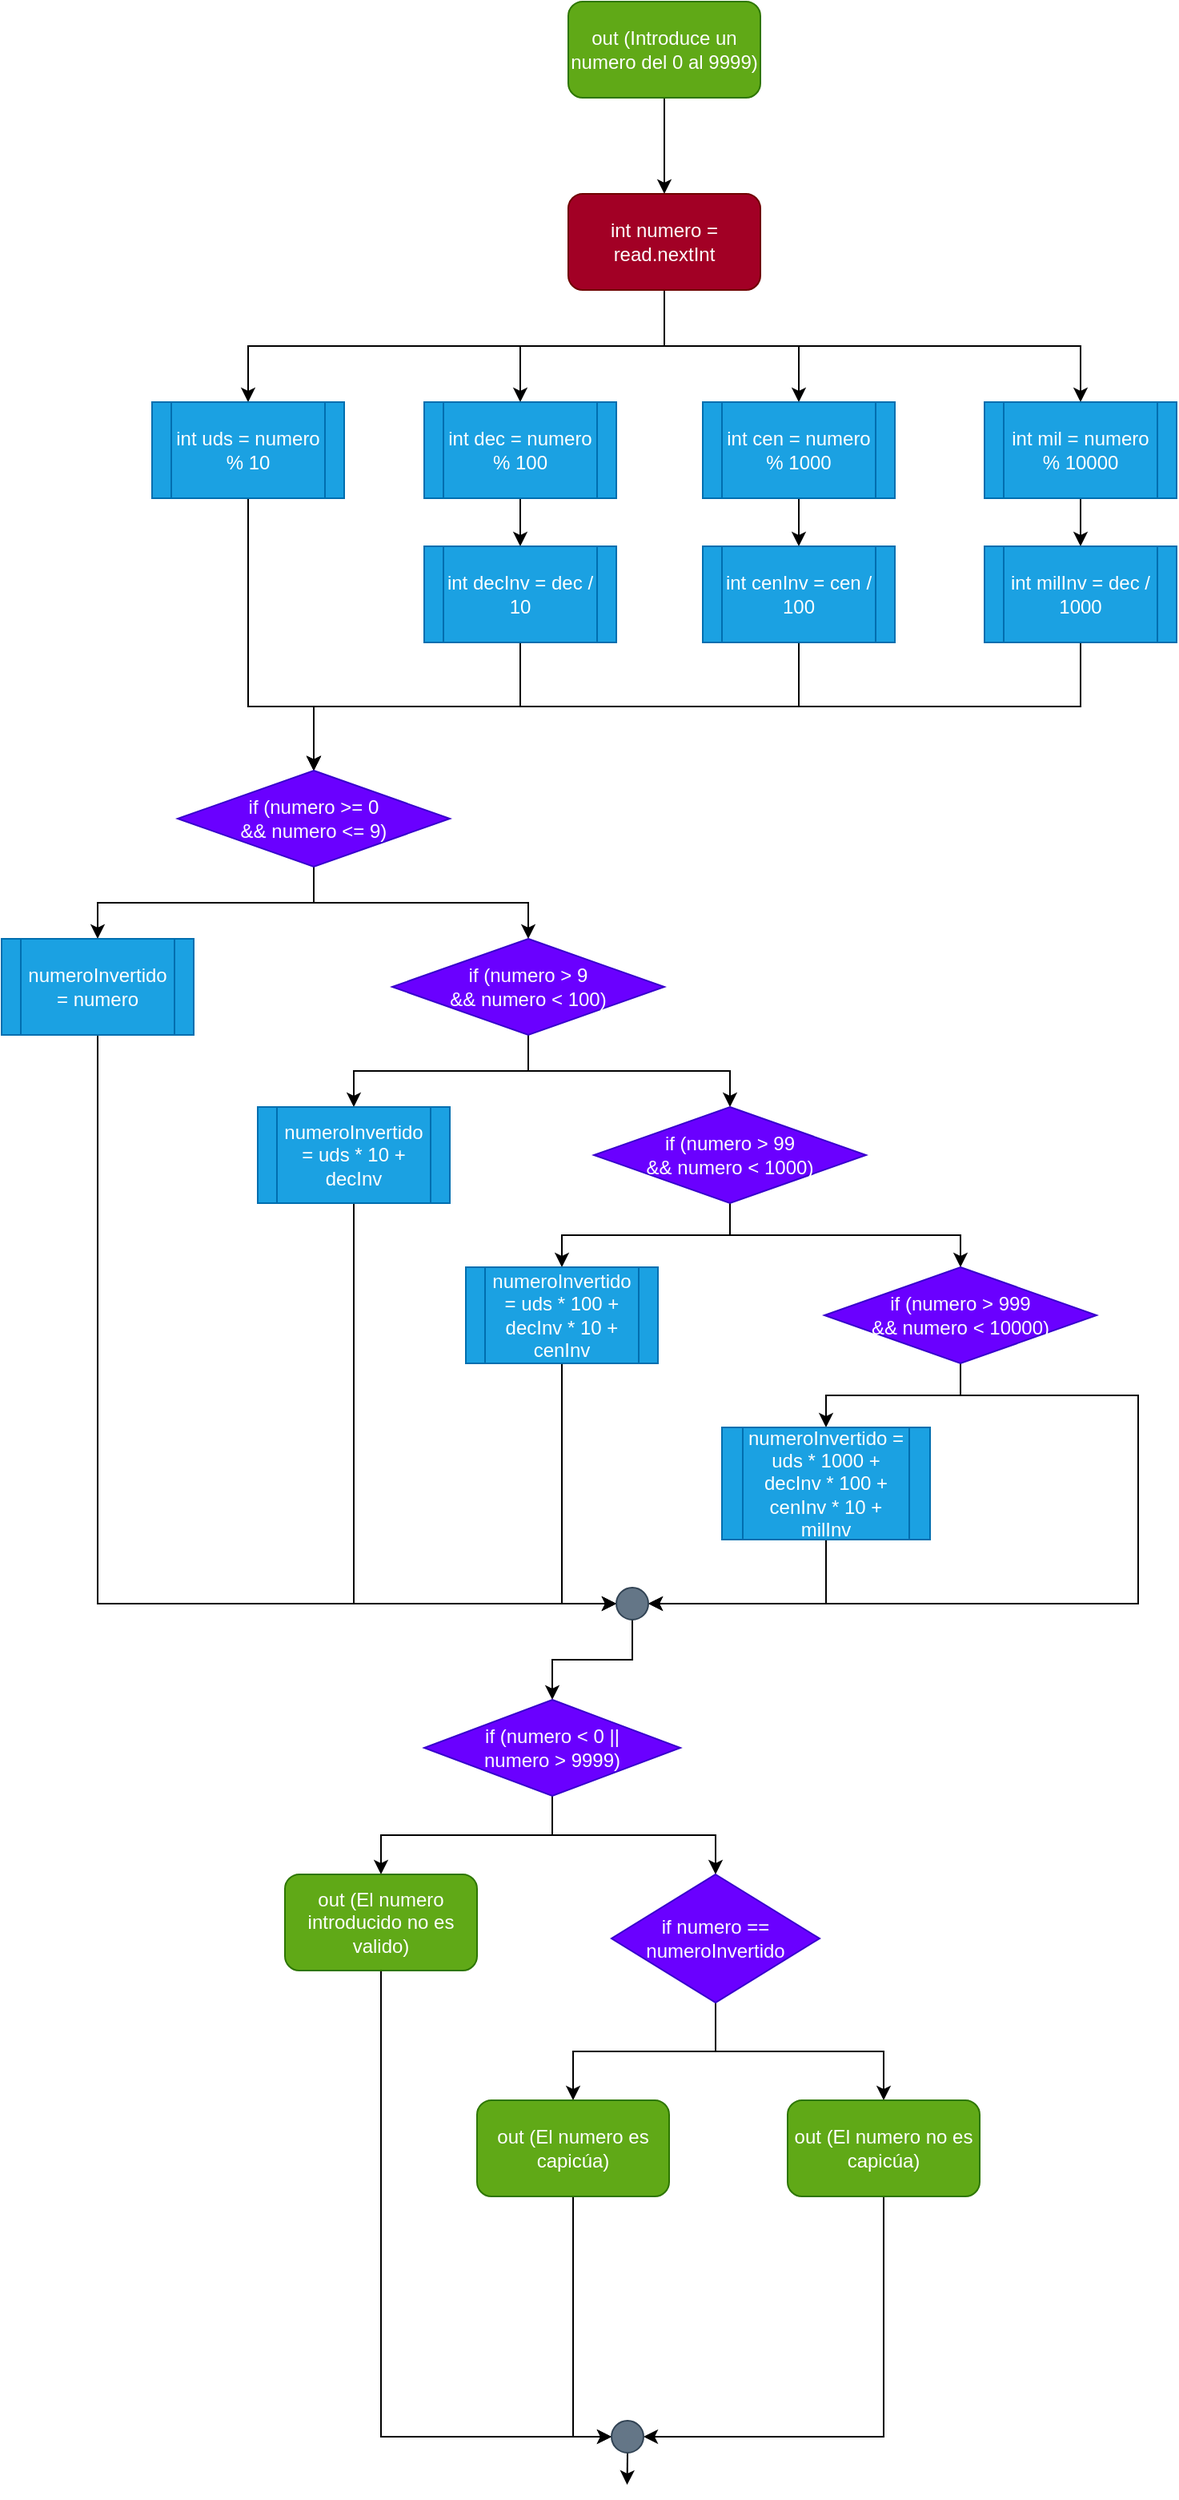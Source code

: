 <mxfile version="20.4.1" type="github" pages="8">
  <diagram id="9Da4yWlCL80UM0SUeJ_Y" name="Ejercicio 1">
    <mxGraphModel dx="3267" dy="1647" grid="1" gridSize="10" guides="1" tooltips="1" connect="1" arrows="0" fold="1" page="1" pageScale="1" pageWidth="827" pageHeight="1169" math="0" shadow="0">
      <root>
        <mxCell id="0" />
        <mxCell id="1" parent="0" />
        <mxCell id="6KAzV-5PaVLIfLu1AdrR-4" style="edgeStyle=orthogonalEdgeStyle;rounded=0;orthogonalLoop=1;jettySize=auto;html=1;exitX=0.5;exitY=1;exitDx=0;exitDy=0;entryX=0.5;entryY=0;entryDx=0;entryDy=0;" parent="1" source="6KAzV-5PaVLIfLu1AdrR-2" target="6KAzV-5PaVLIfLu1AdrR-3" edge="1">
          <mxGeometry relative="1" as="geometry" />
        </mxCell>
        <mxCell id="6KAzV-5PaVLIfLu1AdrR-2" value="out (Introduce un numero del 0 al 9999)" style="rounded=1;whiteSpace=wrap;html=1;fillColor=#60a917;fontColor=#ffffff;strokeColor=#2D7600;" parent="1" vertex="1">
          <mxGeometry x="400" y="250" width="120" height="60" as="geometry" />
        </mxCell>
        <mxCell id="6KAzV-5PaVLIfLu1AdrR-9" style="edgeStyle=orthogonalEdgeStyle;rounded=0;orthogonalLoop=1;jettySize=auto;html=1;exitX=0.5;exitY=1;exitDx=0;exitDy=0;entryX=0.5;entryY=0;entryDx=0;entryDy=0;" parent="1" source="6KAzV-5PaVLIfLu1AdrR-3" target="6KAzV-5PaVLIfLu1AdrR-5" edge="1">
          <mxGeometry relative="1" as="geometry" />
        </mxCell>
        <mxCell id="6KAzV-5PaVLIfLu1AdrR-10" style="edgeStyle=orthogonalEdgeStyle;rounded=0;orthogonalLoop=1;jettySize=auto;html=1;exitX=0.5;exitY=1;exitDx=0;exitDy=0;entryX=0.5;entryY=0;entryDx=0;entryDy=0;" parent="1" source="6KAzV-5PaVLIfLu1AdrR-3" target="6KAzV-5PaVLIfLu1AdrR-8" edge="1">
          <mxGeometry relative="1" as="geometry" />
        </mxCell>
        <mxCell id="6KAzV-5PaVLIfLu1AdrR-11" style="edgeStyle=orthogonalEdgeStyle;rounded=0;orthogonalLoop=1;jettySize=auto;html=1;exitX=0.5;exitY=1;exitDx=0;exitDy=0;" parent="1" source="6KAzV-5PaVLIfLu1AdrR-3" target="6KAzV-5PaVLIfLu1AdrR-7" edge="1">
          <mxGeometry relative="1" as="geometry" />
        </mxCell>
        <mxCell id="6KAzV-5PaVLIfLu1AdrR-12" style="edgeStyle=orthogonalEdgeStyle;rounded=0;orthogonalLoop=1;jettySize=auto;html=1;exitX=0.5;exitY=1;exitDx=0;exitDy=0;entryX=0.5;entryY=0;entryDx=0;entryDy=0;" parent="1" source="6KAzV-5PaVLIfLu1AdrR-3" target="6KAzV-5PaVLIfLu1AdrR-6" edge="1">
          <mxGeometry relative="1" as="geometry" />
        </mxCell>
        <mxCell id="6KAzV-5PaVLIfLu1AdrR-3" value="int numero = read.nextInt" style="rounded=1;whiteSpace=wrap;html=1;fillColor=#a20025;fontColor=#ffffff;strokeColor=#6F0000;" parent="1" vertex="1">
          <mxGeometry x="400" y="370" width="120" height="60" as="geometry" />
        </mxCell>
        <mxCell id="6KAzV-5PaVLIfLu1AdrR-18" style="edgeStyle=orthogonalEdgeStyle;rounded=0;orthogonalLoop=1;jettySize=auto;html=1;exitX=0.5;exitY=1;exitDx=0;exitDy=0;entryX=0.5;entryY=0;entryDx=0;entryDy=0;" parent="1" source="6KAzV-5PaVLIfLu1AdrR-5" target="6KAzV-5PaVLIfLu1AdrR-13" edge="1">
          <mxGeometry relative="1" as="geometry" />
        </mxCell>
        <mxCell id="6KAzV-5PaVLIfLu1AdrR-5" value="int dec = numero % 100" style="shape=process;whiteSpace=wrap;html=1;backgroundOutline=1;fillColor=#1ba1e2;fontColor=#ffffff;strokeColor=#006EAF;" parent="1" vertex="1">
          <mxGeometry x="310" y="500" width="120" height="60" as="geometry" />
        </mxCell>
        <mxCell id="6KAzV-5PaVLIfLu1AdrR-22" style="edgeStyle=orthogonalEdgeStyle;rounded=0;orthogonalLoop=1;jettySize=auto;html=1;exitX=0.5;exitY=1;exitDx=0;exitDy=0;entryX=0.5;entryY=0;entryDx=0;entryDy=0;" parent="1" source="6KAzV-5PaVLIfLu1AdrR-6" target="6KAzV-5PaVLIfLu1AdrR-19" edge="1">
          <mxGeometry relative="1" as="geometry">
            <Array as="points">
              <mxPoint x="200" y="690" />
              <mxPoint x="241" y="690" />
            </Array>
          </mxGeometry>
        </mxCell>
        <mxCell id="6KAzV-5PaVLIfLu1AdrR-6" value="int uds = numero % 10" style="shape=process;whiteSpace=wrap;html=1;backgroundOutline=1;fillColor=#1ba1e2;fontColor=#ffffff;strokeColor=#006EAF;" parent="1" vertex="1">
          <mxGeometry x="140" y="500" width="120" height="60" as="geometry" />
        </mxCell>
        <mxCell id="6KAzV-5PaVLIfLu1AdrR-16" style="edgeStyle=orthogonalEdgeStyle;rounded=0;orthogonalLoop=1;jettySize=auto;html=1;exitX=0.5;exitY=1;exitDx=0;exitDy=0;entryX=0.5;entryY=0;entryDx=0;entryDy=0;" parent="1" source="6KAzV-5PaVLIfLu1AdrR-7" target="6KAzV-5PaVLIfLu1AdrR-15" edge="1">
          <mxGeometry relative="1" as="geometry" />
        </mxCell>
        <mxCell id="6KAzV-5PaVLIfLu1AdrR-7" value="int mil = numero % 10000" style="shape=process;whiteSpace=wrap;html=1;backgroundOutline=1;fillColor=#1ba1e2;fontColor=#ffffff;strokeColor=#006EAF;" parent="1" vertex="1">
          <mxGeometry x="660" y="500" width="120" height="60" as="geometry" />
        </mxCell>
        <mxCell id="6KAzV-5PaVLIfLu1AdrR-17" style="edgeStyle=orthogonalEdgeStyle;rounded=0;orthogonalLoop=1;jettySize=auto;html=1;exitX=0.5;exitY=1;exitDx=0;exitDy=0;entryX=0.5;entryY=0;entryDx=0;entryDy=0;" parent="1" source="6KAzV-5PaVLIfLu1AdrR-8" target="6KAzV-5PaVLIfLu1AdrR-14" edge="1">
          <mxGeometry relative="1" as="geometry" />
        </mxCell>
        <mxCell id="6KAzV-5PaVLIfLu1AdrR-8" value="int cen = numero % 1000" style="shape=process;whiteSpace=wrap;html=1;backgroundOutline=1;fillColor=#1ba1e2;fontColor=#ffffff;strokeColor=#006EAF;" parent="1" vertex="1">
          <mxGeometry x="484" y="500" width="120" height="60" as="geometry" />
        </mxCell>
        <mxCell id="6KAzV-5PaVLIfLu1AdrR-23" style="edgeStyle=orthogonalEdgeStyle;rounded=0;orthogonalLoop=1;jettySize=auto;html=1;exitX=0.5;exitY=1;exitDx=0;exitDy=0;entryX=0.5;entryY=0;entryDx=0;entryDy=0;" parent="1" source="6KAzV-5PaVLIfLu1AdrR-13" target="6KAzV-5PaVLIfLu1AdrR-19" edge="1">
          <mxGeometry relative="1" as="geometry" />
        </mxCell>
        <mxCell id="6KAzV-5PaVLIfLu1AdrR-13" value="int decInv = dec / 10" style="shape=process;whiteSpace=wrap;html=1;backgroundOutline=1;fillColor=#1ba1e2;fontColor=#ffffff;strokeColor=#006EAF;" parent="1" vertex="1">
          <mxGeometry x="310" y="590" width="120" height="60" as="geometry" />
        </mxCell>
        <mxCell id="6KAzV-5PaVLIfLu1AdrR-24" style="edgeStyle=orthogonalEdgeStyle;rounded=0;orthogonalLoop=1;jettySize=auto;html=1;exitX=0.5;exitY=1;exitDx=0;exitDy=0;entryX=0.5;entryY=0;entryDx=0;entryDy=0;" parent="1" source="6KAzV-5PaVLIfLu1AdrR-14" target="6KAzV-5PaVLIfLu1AdrR-19" edge="1">
          <mxGeometry relative="1" as="geometry" />
        </mxCell>
        <mxCell id="6KAzV-5PaVLIfLu1AdrR-14" value="int cenInv = cen / 100" style="shape=process;whiteSpace=wrap;html=1;backgroundOutline=1;fillColor=#1ba1e2;fontColor=#ffffff;strokeColor=#006EAF;" parent="1" vertex="1">
          <mxGeometry x="484" y="590" width="120" height="60" as="geometry" />
        </mxCell>
        <mxCell id="6KAzV-5PaVLIfLu1AdrR-25" style="edgeStyle=orthogonalEdgeStyle;rounded=0;orthogonalLoop=1;jettySize=auto;html=1;exitX=0.5;exitY=1;exitDx=0;exitDy=0;entryX=0.5;entryY=0;entryDx=0;entryDy=0;" parent="1" source="6KAzV-5PaVLIfLu1AdrR-15" target="6KAzV-5PaVLIfLu1AdrR-19" edge="1">
          <mxGeometry relative="1" as="geometry" />
        </mxCell>
        <mxCell id="6KAzV-5PaVLIfLu1AdrR-15" value="int milInv = dec / 1000" style="shape=process;whiteSpace=wrap;html=1;backgroundOutline=1;fillColor=#1ba1e2;fontColor=#ffffff;strokeColor=#006EAF;" parent="1" vertex="1">
          <mxGeometry x="660" y="590" width="120" height="60" as="geometry" />
        </mxCell>
        <mxCell id="6KAzV-5PaVLIfLu1AdrR-21" style="edgeStyle=orthogonalEdgeStyle;rounded=0;orthogonalLoop=1;jettySize=auto;html=1;exitX=0.5;exitY=1;exitDx=0;exitDy=0;entryX=0.5;entryY=0;entryDx=0;entryDy=0;" parent="1" source="6KAzV-5PaVLIfLu1AdrR-19" target="6KAzV-5PaVLIfLu1AdrR-20" edge="1">
          <mxGeometry relative="1" as="geometry" />
        </mxCell>
        <mxCell id="6KAzV-5PaVLIfLu1AdrR-27" style="edgeStyle=orthogonalEdgeStyle;rounded=0;orthogonalLoop=1;jettySize=auto;html=1;exitX=0.5;exitY=1;exitDx=0;exitDy=0;entryX=0.5;entryY=0;entryDx=0;entryDy=0;" parent="1" source="6KAzV-5PaVLIfLu1AdrR-19" target="6KAzV-5PaVLIfLu1AdrR-26" edge="1">
          <mxGeometry relative="1" as="geometry" />
        </mxCell>
        <mxCell id="6KAzV-5PaVLIfLu1AdrR-19" value="if (numero &amp;gt;= 0&lt;br&gt;&amp;amp;&amp;amp; numero &amp;lt;= 9)" style="rhombus;whiteSpace=wrap;html=1;fillColor=#6a00ff;fontColor=#ffffff;strokeColor=#3700CC;" parent="1" vertex="1">
          <mxGeometry x="156" y="730" width="170" height="60" as="geometry" />
        </mxCell>
        <mxCell id="6KAzV-5PaVLIfLu1AdrR-43" style="edgeStyle=orthogonalEdgeStyle;rounded=0;orthogonalLoop=1;jettySize=auto;html=1;exitX=0.5;exitY=1;exitDx=0;exitDy=0;entryX=0;entryY=0.5;entryDx=0;entryDy=0;" parent="1" source="6KAzV-5PaVLIfLu1AdrR-20" target="6KAzV-5PaVLIfLu1AdrR-38" edge="1">
          <mxGeometry relative="1" as="geometry" />
        </mxCell>
        <mxCell id="6KAzV-5PaVLIfLu1AdrR-20" value="numeroInvertido = numero" style="shape=process;whiteSpace=wrap;html=1;backgroundOutline=1;fillColor=#1ba1e2;fontColor=#ffffff;strokeColor=#006EAF;" parent="1" vertex="1">
          <mxGeometry x="46" y="835" width="120" height="60" as="geometry" />
        </mxCell>
        <mxCell id="6KAzV-5PaVLIfLu1AdrR-29" style="edgeStyle=orthogonalEdgeStyle;rounded=0;orthogonalLoop=1;jettySize=auto;html=1;exitX=0.5;exitY=1;exitDx=0;exitDy=0;entryX=0.5;entryY=0;entryDx=0;entryDy=0;" parent="1" source="6KAzV-5PaVLIfLu1AdrR-26" target="6KAzV-5PaVLIfLu1AdrR-28" edge="1">
          <mxGeometry relative="1" as="geometry" />
        </mxCell>
        <mxCell id="6KAzV-5PaVLIfLu1AdrR-31" style="edgeStyle=orthogonalEdgeStyle;rounded=0;orthogonalLoop=1;jettySize=auto;html=1;exitX=0.5;exitY=1;exitDx=0;exitDy=0;entryX=0.5;entryY=0;entryDx=0;entryDy=0;" parent="1" source="6KAzV-5PaVLIfLu1AdrR-26" target="6KAzV-5PaVLIfLu1AdrR-30" edge="1">
          <mxGeometry relative="1" as="geometry" />
        </mxCell>
        <mxCell id="6KAzV-5PaVLIfLu1AdrR-26" value="if (numero &amp;gt; 9&lt;br&gt;&amp;amp;&amp;amp; numero &amp;lt; 100)" style="rhombus;whiteSpace=wrap;html=1;fillColor=#6a00ff;fontColor=#ffffff;strokeColor=#3700CC;" parent="1" vertex="1">
          <mxGeometry x="290" y="835" width="170" height="60" as="geometry" />
        </mxCell>
        <mxCell id="6KAzV-5PaVLIfLu1AdrR-42" style="edgeStyle=orthogonalEdgeStyle;rounded=0;orthogonalLoop=1;jettySize=auto;html=1;exitX=0.5;exitY=1;exitDx=0;exitDy=0;entryX=0;entryY=0.5;entryDx=0;entryDy=0;" parent="1" source="6KAzV-5PaVLIfLu1AdrR-28" target="6KAzV-5PaVLIfLu1AdrR-38" edge="1">
          <mxGeometry relative="1" as="geometry" />
        </mxCell>
        <mxCell id="6KAzV-5PaVLIfLu1AdrR-28" value="numeroInvertido = uds * 10 + decInv" style="shape=process;whiteSpace=wrap;html=1;backgroundOutline=1;fillColor=#1ba1e2;fontColor=#ffffff;strokeColor=#006EAF;" parent="1" vertex="1">
          <mxGeometry x="206" y="940" width="120" height="60" as="geometry" />
        </mxCell>
        <mxCell id="6KAzV-5PaVLIfLu1AdrR-33" style="edgeStyle=orthogonalEdgeStyle;rounded=0;orthogonalLoop=1;jettySize=auto;html=1;exitX=0.5;exitY=1;exitDx=0;exitDy=0;" parent="1" source="6KAzV-5PaVLIfLu1AdrR-30" target="6KAzV-5PaVLIfLu1AdrR-32" edge="1">
          <mxGeometry relative="1" as="geometry" />
        </mxCell>
        <mxCell id="6KAzV-5PaVLIfLu1AdrR-35" style="edgeStyle=orthogonalEdgeStyle;rounded=0;orthogonalLoop=1;jettySize=auto;html=1;exitX=0.5;exitY=1;exitDx=0;exitDy=0;entryX=0.5;entryY=0;entryDx=0;entryDy=0;" parent="1" source="6KAzV-5PaVLIfLu1AdrR-30" target="6KAzV-5PaVLIfLu1AdrR-34" edge="1">
          <mxGeometry relative="1" as="geometry" />
        </mxCell>
        <mxCell id="6KAzV-5PaVLIfLu1AdrR-30" value="if (numero &amp;gt; 99&lt;br&gt;&amp;amp;&amp;amp; numero &amp;lt; 1000)" style="rhombus;whiteSpace=wrap;html=1;fillColor=#6a00ff;fontColor=#ffffff;strokeColor=#3700CC;" parent="1" vertex="1">
          <mxGeometry x="416" y="940" width="170" height="60" as="geometry" />
        </mxCell>
        <mxCell id="6KAzV-5PaVLIfLu1AdrR-41" style="edgeStyle=orthogonalEdgeStyle;rounded=0;orthogonalLoop=1;jettySize=auto;html=1;exitX=0.5;exitY=1;exitDx=0;exitDy=0;entryX=0;entryY=0.5;entryDx=0;entryDy=0;" parent="1" source="6KAzV-5PaVLIfLu1AdrR-32" target="6KAzV-5PaVLIfLu1AdrR-38" edge="1">
          <mxGeometry relative="1" as="geometry" />
        </mxCell>
        <mxCell id="6KAzV-5PaVLIfLu1AdrR-32" value="numeroInvertido = uds * 100 + decInv * 10 + cenInv" style="shape=process;whiteSpace=wrap;html=1;backgroundOutline=1;fillColor=#1ba1e2;fontColor=#ffffff;strokeColor=#006EAF;" parent="1" vertex="1">
          <mxGeometry x="336" y="1040" width="120" height="60" as="geometry" />
        </mxCell>
        <mxCell id="6KAzV-5PaVLIfLu1AdrR-37" style="edgeStyle=orthogonalEdgeStyle;rounded=0;orthogonalLoop=1;jettySize=auto;html=1;exitX=0.5;exitY=1;exitDx=0;exitDy=0;entryX=0.5;entryY=0;entryDx=0;entryDy=0;" parent="1" source="6KAzV-5PaVLIfLu1AdrR-34" target="6KAzV-5PaVLIfLu1AdrR-36" edge="1">
          <mxGeometry relative="1" as="geometry" />
        </mxCell>
        <mxCell id="6KAzV-5PaVLIfLu1AdrR-40" style="edgeStyle=orthogonalEdgeStyle;rounded=0;orthogonalLoop=1;jettySize=auto;html=1;exitX=0.5;exitY=1;exitDx=0;exitDy=0;entryX=1;entryY=0.5;entryDx=0;entryDy=0;" parent="1" source="6KAzV-5PaVLIfLu1AdrR-34" target="6KAzV-5PaVLIfLu1AdrR-38" edge="1">
          <mxGeometry relative="1" as="geometry">
            <Array as="points">
              <mxPoint x="645" y="1120" />
              <mxPoint x="756" y="1120" />
              <mxPoint x="756" y="1250" />
            </Array>
          </mxGeometry>
        </mxCell>
        <mxCell id="6KAzV-5PaVLIfLu1AdrR-34" value="if (numero &amp;gt; 999&lt;br&gt;&amp;amp;&amp;amp; numero &amp;lt; 10000)" style="rhombus;whiteSpace=wrap;html=1;fillColor=#6a00ff;fontColor=#ffffff;strokeColor=#3700CC;" parent="1" vertex="1">
          <mxGeometry x="560" y="1040" width="170" height="60" as="geometry" />
        </mxCell>
        <mxCell id="6KAzV-5PaVLIfLu1AdrR-39" style="edgeStyle=orthogonalEdgeStyle;rounded=0;orthogonalLoop=1;jettySize=auto;html=1;exitX=0.5;exitY=1;exitDx=0;exitDy=0;entryX=1;entryY=0.5;entryDx=0;entryDy=0;" parent="1" source="6KAzV-5PaVLIfLu1AdrR-36" target="6KAzV-5PaVLIfLu1AdrR-38" edge="1">
          <mxGeometry relative="1" as="geometry" />
        </mxCell>
        <mxCell id="6KAzV-5PaVLIfLu1AdrR-36" value="numeroInvertido = uds * 1000 + decInv * 100 + cenInv * 10 + milInv" style="shape=process;whiteSpace=wrap;html=1;backgroundOutline=1;fillColor=#1ba1e2;fontColor=#ffffff;strokeColor=#006EAF;" parent="1" vertex="1">
          <mxGeometry x="496" y="1140" width="130" height="70" as="geometry" />
        </mxCell>
        <mxCell id="6KAzV-5PaVLIfLu1AdrR-45" style="edgeStyle=orthogonalEdgeStyle;rounded=0;orthogonalLoop=1;jettySize=auto;html=1;exitX=0.5;exitY=1;exitDx=0;exitDy=0;entryX=0.5;entryY=0;entryDx=0;entryDy=0;" parent="1" source="6KAzV-5PaVLIfLu1AdrR-38" target="6KAzV-5PaVLIfLu1AdrR-44" edge="1">
          <mxGeometry relative="1" as="geometry" />
        </mxCell>
        <mxCell id="6KAzV-5PaVLIfLu1AdrR-38" value="" style="ellipse;whiteSpace=wrap;html=1;aspect=fixed;fillColor=#647687;fontColor=#ffffff;strokeColor=#314354;" parent="1" vertex="1">
          <mxGeometry x="430" y="1240" width="20" height="20" as="geometry" />
        </mxCell>
        <mxCell id="6KAzV-5PaVLIfLu1AdrR-47" style="edgeStyle=orthogonalEdgeStyle;rounded=0;orthogonalLoop=1;jettySize=auto;html=1;exitX=0.5;exitY=1;exitDx=0;exitDy=0;entryX=0.5;entryY=0;entryDx=0;entryDy=0;" parent="1" source="6KAzV-5PaVLIfLu1AdrR-44" target="6KAzV-5PaVLIfLu1AdrR-46" edge="1">
          <mxGeometry relative="1" as="geometry" />
        </mxCell>
        <mxCell id="6KAzV-5PaVLIfLu1AdrR-49" style="edgeStyle=orthogonalEdgeStyle;rounded=0;orthogonalLoop=1;jettySize=auto;html=1;exitX=0.5;exitY=1;exitDx=0;exitDy=0;entryX=0.5;entryY=0;entryDx=0;entryDy=0;" parent="1" source="6KAzV-5PaVLIfLu1AdrR-44" target="6KAzV-5PaVLIfLu1AdrR-48" edge="1">
          <mxGeometry relative="1" as="geometry" />
        </mxCell>
        <mxCell id="6KAzV-5PaVLIfLu1AdrR-44" value="if (numero &amp;lt; 0 ||&lt;br&gt;numero &amp;gt; 9999)" style="rhombus;whiteSpace=wrap;html=1;fillColor=#6a00ff;fontColor=#ffffff;strokeColor=#3700CC;" parent="1" vertex="1">
          <mxGeometry x="310" y="1310" width="160" height="60" as="geometry" />
        </mxCell>
        <mxCell id="6KAzV-5PaVLIfLu1AdrR-57" style="edgeStyle=orthogonalEdgeStyle;rounded=0;orthogonalLoop=1;jettySize=auto;html=1;exitX=0.5;exitY=1;exitDx=0;exitDy=0;entryX=0;entryY=0.5;entryDx=0;entryDy=0;" parent="1" source="6KAzV-5PaVLIfLu1AdrR-46" target="6KAzV-5PaVLIfLu1AdrR-54" edge="1">
          <mxGeometry relative="1" as="geometry" />
        </mxCell>
        <mxCell id="6KAzV-5PaVLIfLu1AdrR-46" value="out (El numero introducido no es valido)" style="rounded=1;whiteSpace=wrap;html=1;fillColor=#60a917;fontColor=#ffffff;strokeColor=#2D7600;" parent="1" vertex="1">
          <mxGeometry x="223" y="1419" width="120" height="60" as="geometry" />
        </mxCell>
        <mxCell id="6KAzV-5PaVLIfLu1AdrR-52" style="edgeStyle=orthogonalEdgeStyle;rounded=0;orthogonalLoop=1;jettySize=auto;html=1;exitX=0.5;exitY=1;exitDx=0;exitDy=0;entryX=0.5;entryY=0;entryDx=0;entryDy=0;" parent="1" source="6KAzV-5PaVLIfLu1AdrR-48" target="6KAzV-5PaVLIfLu1AdrR-50" edge="1">
          <mxGeometry relative="1" as="geometry" />
        </mxCell>
        <mxCell id="6KAzV-5PaVLIfLu1AdrR-53" style="edgeStyle=orthogonalEdgeStyle;rounded=0;orthogonalLoop=1;jettySize=auto;html=1;exitX=0.5;exitY=1;exitDx=0;exitDy=0;entryX=0.5;entryY=0;entryDx=0;entryDy=0;" parent="1" source="6KAzV-5PaVLIfLu1AdrR-48" target="6KAzV-5PaVLIfLu1AdrR-51" edge="1">
          <mxGeometry relative="1" as="geometry" />
        </mxCell>
        <mxCell id="6KAzV-5PaVLIfLu1AdrR-48" value="if numero ==&lt;br&gt;numeroInvertido" style="rhombus;whiteSpace=wrap;html=1;fillColor=#6a00ff;fontColor=#ffffff;strokeColor=#3700CC;" parent="1" vertex="1">
          <mxGeometry x="427" y="1419" width="130" height="80" as="geometry" />
        </mxCell>
        <mxCell id="6KAzV-5PaVLIfLu1AdrR-56" style="edgeStyle=orthogonalEdgeStyle;rounded=0;orthogonalLoop=1;jettySize=auto;html=1;exitX=0.5;exitY=1;exitDx=0;exitDy=0;entryX=0;entryY=0.5;entryDx=0;entryDy=0;" parent="1" source="6KAzV-5PaVLIfLu1AdrR-50" target="6KAzV-5PaVLIfLu1AdrR-54" edge="1">
          <mxGeometry relative="1" as="geometry" />
        </mxCell>
        <mxCell id="6KAzV-5PaVLIfLu1AdrR-50" value="out (El numero es capicúa)" style="rounded=1;whiteSpace=wrap;html=1;fillColor=#60a917;fontColor=#ffffff;strokeColor=#2D7600;" parent="1" vertex="1">
          <mxGeometry x="343" y="1560" width="120" height="60" as="geometry" />
        </mxCell>
        <mxCell id="6KAzV-5PaVLIfLu1AdrR-55" style="edgeStyle=orthogonalEdgeStyle;rounded=0;orthogonalLoop=1;jettySize=auto;html=1;exitX=0.5;exitY=1;exitDx=0;exitDy=0;entryX=1;entryY=0.5;entryDx=0;entryDy=0;" parent="1" source="6KAzV-5PaVLIfLu1AdrR-51" target="6KAzV-5PaVLIfLu1AdrR-54" edge="1">
          <mxGeometry relative="1" as="geometry" />
        </mxCell>
        <mxCell id="6KAzV-5PaVLIfLu1AdrR-51" value="out (El numero no es capicúa)" style="rounded=1;whiteSpace=wrap;html=1;fillColor=#60a917;fontColor=#ffffff;strokeColor=#2D7600;" parent="1" vertex="1">
          <mxGeometry x="537" y="1560" width="120" height="60" as="geometry" />
        </mxCell>
        <mxCell id="6KAzV-5PaVLIfLu1AdrR-58" style="edgeStyle=orthogonalEdgeStyle;rounded=0;orthogonalLoop=1;jettySize=auto;html=1;exitX=0.5;exitY=1;exitDx=0;exitDy=0;" parent="1" source="6KAzV-5PaVLIfLu1AdrR-54" edge="1">
          <mxGeometry relative="1" as="geometry">
            <mxPoint x="436.762" y="1800" as="targetPoint" />
          </mxGeometry>
        </mxCell>
        <mxCell id="6KAzV-5PaVLIfLu1AdrR-54" value="" style="ellipse;whiteSpace=wrap;html=1;aspect=fixed;fillColor=#647687;fontColor=#ffffff;strokeColor=#314354;" parent="1" vertex="1">
          <mxGeometry x="427" y="1760" width="20" height="20" as="geometry" />
        </mxCell>
      </root>
    </mxGraphModel>
  </diagram>
  <diagram id="SsuOS7iaUWCzYuqEjNTL" name="Ejercicio 2">
    <mxGraphModel dx="729" dy="400" grid="1" gridSize="10" guides="1" tooltips="1" connect="1" arrows="0" fold="1" page="1" pageScale="1" pageWidth="1169" pageHeight="827" math="0" shadow="0">
      <root>
        <mxCell id="0" />
        <mxCell id="1" parent="0" />
        <mxCell id="qUll1rgopgtBQPF_d7cJ-3" style="edgeStyle=orthogonalEdgeStyle;rounded=0;orthogonalLoop=1;jettySize=auto;html=1;exitX=0.5;exitY=1;exitDx=0;exitDy=0;entryX=0.5;entryY=0;entryDx=0;entryDy=0;" parent="1" source="qUll1rgopgtBQPF_d7cJ-1" target="qUll1rgopgtBQPF_d7cJ-2" edge="1">
          <mxGeometry relative="1" as="geometry" />
        </mxCell>
        <mxCell id="qUll1rgopgtBQPF_d7cJ-1" value="out (Introduce el DNI sin Letra)" style="rounded=1;whiteSpace=wrap;html=1;fillColor=#60a917;fontColor=#ffffff;strokeColor=#2D7600;" parent="1" vertex="1">
          <mxGeometry x="1695" y="19" width="120" height="60" as="geometry" />
        </mxCell>
        <mxCell id="qUll1rgopgtBQPF_d7cJ-5" style="edgeStyle=orthogonalEdgeStyle;rounded=0;orthogonalLoop=1;jettySize=auto;html=1;exitX=0.5;exitY=1;exitDx=0;exitDy=0;entryX=0.5;entryY=0;entryDx=0;entryDy=0;" parent="1" source="qUll1rgopgtBQPF_d7cJ-2" target="qUll1rgopgtBQPF_d7cJ-4" edge="1">
          <mxGeometry relative="1" as="geometry" />
        </mxCell>
        <mxCell id="qUll1rgopgtBQPF_d7cJ-7" style="edgeStyle=orthogonalEdgeStyle;rounded=0;orthogonalLoop=1;jettySize=auto;html=1;exitX=0.5;exitY=1;exitDx=0;exitDy=0;entryX=0.5;entryY=0;entryDx=0;entryDy=0;" parent="1" source="qUll1rgopgtBQPF_d7cJ-2" target="qUll1rgopgtBQPF_d7cJ-6" edge="1">
          <mxGeometry relative="1" as="geometry" />
        </mxCell>
        <mxCell id="qUll1rgopgtBQPF_d7cJ-2" value="int dni = read.nextInt" style="rounded=1;whiteSpace=wrap;html=1;fillColor=#a20025;fontColor=#ffffff;strokeColor=#6F0000;" parent="1" vertex="1">
          <mxGeometry x="1695" y="109" width="120" height="60" as="geometry" />
        </mxCell>
        <mxCell id="qUll1rgopgtBQPF_d7cJ-10" style="edgeStyle=orthogonalEdgeStyle;rounded=0;orthogonalLoop=1;jettySize=auto;html=1;exitX=0.5;exitY=1;exitDx=0;exitDy=0;entryX=0.5;entryY=0;entryDx=0;entryDy=0;" parent="1" source="qUll1rgopgtBQPF_d7cJ-4" target="qUll1rgopgtBQPF_d7cJ-8" edge="1">
          <mxGeometry relative="1" as="geometry" />
        </mxCell>
        <mxCell id="qUll1rgopgtBQPF_d7cJ-4" value="int numeroLetra = dni % 23" style="shape=process;whiteSpace=wrap;html=1;backgroundOutline=1;fillColor=#1ba1e2;fontColor=#ffffff;strokeColor=#006EAF;" parent="1" vertex="1">
          <mxGeometry x="1610" y="219" width="120" height="60" as="geometry" />
        </mxCell>
        <mxCell id="qUll1rgopgtBQPF_d7cJ-9" style="edgeStyle=orthogonalEdgeStyle;rounded=0;orthogonalLoop=1;jettySize=auto;html=1;exitX=0.5;exitY=1;exitDx=0;exitDy=0;entryX=0.5;entryY=0;entryDx=0;entryDy=0;" parent="1" source="qUll1rgopgtBQPF_d7cJ-6" target="qUll1rgopgtBQPF_d7cJ-8" edge="1">
          <mxGeometry relative="1" as="geometry" />
        </mxCell>
        <mxCell id="qUll1rgopgtBQPF_d7cJ-6" value="char letraDFni" style="shape=process;whiteSpace=wrap;html=1;backgroundOutline=1;fillColor=#1ba1e2;fontColor=#ffffff;strokeColor=#006EAF;" parent="1" vertex="1">
          <mxGeometry x="1790" y="219" width="120" height="60" as="geometry" />
        </mxCell>
        <mxCell id="qUll1rgopgtBQPF_d7cJ-60" style="edgeStyle=orthogonalEdgeStyle;rounded=0;orthogonalLoop=1;jettySize=auto;html=1;exitX=0.5;exitY=1;exitDx=0;exitDy=0;entryX=0.5;entryY=0;entryDx=0;entryDy=0;" parent="1" source="qUll1rgopgtBQPF_d7cJ-8" target="qUll1rgopgtBQPF_d7cJ-46" edge="1">
          <mxGeometry relative="1" as="geometry" />
        </mxCell>
        <mxCell id="qUll1rgopgtBQPF_d7cJ-62" style="edgeStyle=orthogonalEdgeStyle;rounded=0;orthogonalLoop=1;jettySize=auto;html=1;exitX=0.5;exitY=1;exitDx=0;exitDy=0;" parent="1" source="qUll1rgopgtBQPF_d7cJ-8" target="qUll1rgopgtBQPF_d7cJ-11" edge="1">
          <mxGeometry relative="1" as="geometry" />
        </mxCell>
        <mxCell id="6WSN5MLIWLrz6GWtPJbG-1" value="case 0" style="edgeLabel;html=1;align=center;verticalAlign=middle;resizable=0;points=[];" vertex="1" connectable="0" parent="qUll1rgopgtBQPF_d7cJ-62">
          <mxGeometry x="0.976" y="1" relative="1" as="geometry">
            <mxPoint x="-1" y="-2" as="offset" />
          </mxGeometry>
        </mxCell>
        <mxCell id="qUll1rgopgtBQPF_d7cJ-63" style="edgeStyle=orthogonalEdgeStyle;rounded=0;orthogonalLoop=1;jettySize=auto;html=1;exitX=0.5;exitY=1;exitDx=0;exitDy=0;entryX=0.5;entryY=0;entryDx=0;entryDy=0;" parent="1" source="qUll1rgopgtBQPF_d7cJ-8" target="qUll1rgopgtBQPF_d7cJ-35" edge="1">
          <mxGeometry relative="1" as="geometry" />
        </mxCell>
        <mxCell id="qUll1rgopgtBQPF_d7cJ-64" style="edgeStyle=orthogonalEdgeStyle;rounded=0;orthogonalLoop=1;jettySize=auto;html=1;exitX=0.5;exitY=1;exitDx=0;exitDy=0;entryX=0.5;entryY=0;entryDx=0;entryDy=0;" parent="1" source="qUll1rgopgtBQPF_d7cJ-8" target="qUll1rgopgtBQPF_d7cJ-36" edge="1">
          <mxGeometry relative="1" as="geometry" />
        </mxCell>
        <mxCell id="qUll1rgopgtBQPF_d7cJ-65" style="edgeStyle=orthogonalEdgeStyle;rounded=0;orthogonalLoop=1;jettySize=auto;html=1;exitX=0.5;exitY=1;exitDx=0;exitDy=0;entryX=0.5;entryY=0;entryDx=0;entryDy=0;" parent="1" source="qUll1rgopgtBQPF_d7cJ-8" target="qUll1rgopgtBQPF_d7cJ-37" edge="1">
          <mxGeometry relative="1" as="geometry" />
        </mxCell>
        <mxCell id="qUll1rgopgtBQPF_d7cJ-66" style="edgeStyle=orthogonalEdgeStyle;rounded=0;orthogonalLoop=1;jettySize=auto;html=1;exitX=0.5;exitY=1;exitDx=0;exitDy=0;" parent="1" source="qUll1rgopgtBQPF_d7cJ-8" target="qUll1rgopgtBQPF_d7cJ-38" edge="1">
          <mxGeometry relative="1" as="geometry" />
        </mxCell>
        <mxCell id="qUll1rgopgtBQPF_d7cJ-67" style="edgeStyle=orthogonalEdgeStyle;rounded=0;orthogonalLoop=1;jettySize=auto;html=1;exitX=0.5;exitY=1;exitDx=0;exitDy=0;entryX=0.5;entryY=0;entryDx=0;entryDy=0;" parent="1" source="qUll1rgopgtBQPF_d7cJ-8" target="qUll1rgopgtBQPF_d7cJ-39" edge="1">
          <mxGeometry relative="1" as="geometry" />
        </mxCell>
        <mxCell id="qUll1rgopgtBQPF_d7cJ-68" style="edgeStyle=orthogonalEdgeStyle;rounded=0;orthogonalLoop=1;jettySize=auto;html=1;exitX=0.5;exitY=1;exitDx=0;exitDy=0;" parent="1" source="qUll1rgopgtBQPF_d7cJ-8" target="qUll1rgopgtBQPF_d7cJ-40" edge="1">
          <mxGeometry relative="1" as="geometry" />
        </mxCell>
        <mxCell id="qUll1rgopgtBQPF_d7cJ-69" style="edgeStyle=orthogonalEdgeStyle;rounded=0;orthogonalLoop=1;jettySize=auto;html=1;exitX=0.5;exitY=1;exitDx=0;exitDy=0;entryX=0.5;entryY=0;entryDx=0;entryDy=0;" parent="1" source="qUll1rgopgtBQPF_d7cJ-8" target="qUll1rgopgtBQPF_d7cJ-41" edge="1">
          <mxGeometry relative="1" as="geometry" />
        </mxCell>
        <mxCell id="qUll1rgopgtBQPF_d7cJ-70" style="edgeStyle=orthogonalEdgeStyle;rounded=0;orthogonalLoop=1;jettySize=auto;html=1;exitX=0.5;exitY=1;exitDx=0;exitDy=0;" parent="1" source="qUll1rgopgtBQPF_d7cJ-8" target="qUll1rgopgtBQPF_d7cJ-42" edge="1">
          <mxGeometry relative="1" as="geometry" />
        </mxCell>
        <mxCell id="qUll1rgopgtBQPF_d7cJ-71" style="edgeStyle=orthogonalEdgeStyle;rounded=0;orthogonalLoop=1;jettySize=auto;html=1;exitX=0.5;exitY=1;exitDx=0;exitDy=0;entryX=0.5;entryY=0;entryDx=0;entryDy=0;" parent="1" source="qUll1rgopgtBQPF_d7cJ-8" target="qUll1rgopgtBQPF_d7cJ-43" edge="1">
          <mxGeometry relative="1" as="geometry" />
        </mxCell>
        <mxCell id="qUll1rgopgtBQPF_d7cJ-72" style="edgeStyle=orthogonalEdgeStyle;rounded=0;orthogonalLoop=1;jettySize=auto;html=1;exitX=0.5;exitY=1;exitDx=0;exitDy=0;entryX=0.5;entryY=0;entryDx=0;entryDy=0;" parent="1" source="qUll1rgopgtBQPF_d7cJ-8" target="qUll1rgopgtBQPF_d7cJ-44" edge="1">
          <mxGeometry relative="1" as="geometry" />
        </mxCell>
        <mxCell id="qUll1rgopgtBQPF_d7cJ-73" style="edgeStyle=orthogonalEdgeStyle;rounded=0;orthogonalLoop=1;jettySize=auto;html=1;exitX=0.5;exitY=1;exitDx=0;exitDy=0;entryX=0.5;entryY=0;entryDx=0;entryDy=0;" parent="1" source="qUll1rgopgtBQPF_d7cJ-8" target="qUll1rgopgtBQPF_d7cJ-45" edge="1">
          <mxGeometry relative="1" as="geometry" />
        </mxCell>
        <mxCell id="qUll1rgopgtBQPF_d7cJ-74" style="edgeStyle=orthogonalEdgeStyle;rounded=0;orthogonalLoop=1;jettySize=auto;html=1;exitX=0.5;exitY=1;exitDx=0;exitDy=0;entryX=0.5;entryY=0;entryDx=0;entryDy=0;" parent="1" source="qUll1rgopgtBQPF_d7cJ-8" target="qUll1rgopgtBQPF_d7cJ-47" edge="1">
          <mxGeometry relative="1" as="geometry" />
        </mxCell>
        <mxCell id="qUll1rgopgtBQPF_d7cJ-75" style="edgeStyle=orthogonalEdgeStyle;rounded=0;orthogonalLoop=1;jettySize=auto;html=1;exitX=0.5;exitY=1;exitDx=0;exitDy=0;entryX=0.5;entryY=0;entryDx=0;entryDy=0;" parent="1" source="qUll1rgopgtBQPF_d7cJ-8" target="qUll1rgopgtBQPF_d7cJ-48" edge="1">
          <mxGeometry relative="1" as="geometry" />
        </mxCell>
        <mxCell id="qUll1rgopgtBQPF_d7cJ-76" style="edgeStyle=orthogonalEdgeStyle;rounded=0;orthogonalLoop=1;jettySize=auto;html=1;exitX=0.5;exitY=1;exitDx=0;exitDy=0;entryX=0.5;entryY=0;entryDx=0;entryDy=0;" parent="1" source="qUll1rgopgtBQPF_d7cJ-8" target="qUll1rgopgtBQPF_d7cJ-49" edge="1">
          <mxGeometry relative="1" as="geometry" />
        </mxCell>
        <mxCell id="qUll1rgopgtBQPF_d7cJ-77" style="edgeStyle=orthogonalEdgeStyle;rounded=0;orthogonalLoop=1;jettySize=auto;html=1;exitX=0.5;exitY=1;exitDx=0;exitDy=0;entryX=0.5;entryY=0;entryDx=0;entryDy=0;" parent="1" source="qUll1rgopgtBQPF_d7cJ-8" target="qUll1rgopgtBQPF_d7cJ-50" edge="1">
          <mxGeometry relative="1" as="geometry" />
        </mxCell>
        <mxCell id="qUll1rgopgtBQPF_d7cJ-78" style="edgeStyle=orthogonalEdgeStyle;rounded=0;orthogonalLoop=1;jettySize=auto;html=1;exitX=0.5;exitY=1;exitDx=0;exitDy=0;entryX=0.5;entryY=0;entryDx=0;entryDy=0;" parent="1" source="qUll1rgopgtBQPF_d7cJ-8" target="qUll1rgopgtBQPF_d7cJ-51" edge="1">
          <mxGeometry relative="1" as="geometry" />
        </mxCell>
        <mxCell id="qUll1rgopgtBQPF_d7cJ-79" style="edgeStyle=orthogonalEdgeStyle;rounded=0;orthogonalLoop=1;jettySize=auto;html=1;exitX=0.5;exitY=1;exitDx=0;exitDy=0;entryX=0.5;entryY=0;entryDx=0;entryDy=0;" parent="1" source="qUll1rgopgtBQPF_d7cJ-8" target="qUll1rgopgtBQPF_d7cJ-52" edge="1">
          <mxGeometry relative="1" as="geometry" />
        </mxCell>
        <mxCell id="qUll1rgopgtBQPF_d7cJ-80" style="edgeStyle=orthogonalEdgeStyle;rounded=0;orthogonalLoop=1;jettySize=auto;html=1;exitX=0.5;exitY=1;exitDx=0;exitDy=0;entryX=0.5;entryY=0;entryDx=0;entryDy=0;" parent="1" source="qUll1rgopgtBQPF_d7cJ-8" target="qUll1rgopgtBQPF_d7cJ-53" edge="1">
          <mxGeometry relative="1" as="geometry" />
        </mxCell>
        <mxCell id="qUll1rgopgtBQPF_d7cJ-81" style="edgeStyle=orthogonalEdgeStyle;rounded=0;orthogonalLoop=1;jettySize=auto;html=1;exitX=0.5;exitY=1;exitDx=0;exitDy=0;entryX=0.5;entryY=0;entryDx=0;entryDy=0;" parent="1" source="qUll1rgopgtBQPF_d7cJ-8" target="qUll1rgopgtBQPF_d7cJ-54" edge="1">
          <mxGeometry relative="1" as="geometry" />
        </mxCell>
        <mxCell id="qUll1rgopgtBQPF_d7cJ-82" style="edgeStyle=orthogonalEdgeStyle;rounded=0;orthogonalLoop=1;jettySize=auto;html=1;exitX=0.5;exitY=1;exitDx=0;exitDy=0;entryX=0.5;entryY=0;entryDx=0;entryDy=0;" parent="1" source="qUll1rgopgtBQPF_d7cJ-8" target="qUll1rgopgtBQPF_d7cJ-55" edge="1">
          <mxGeometry relative="1" as="geometry" />
        </mxCell>
        <mxCell id="qUll1rgopgtBQPF_d7cJ-84" style="edgeStyle=orthogonalEdgeStyle;rounded=0;orthogonalLoop=1;jettySize=auto;html=1;exitX=0.5;exitY=1;exitDx=0;exitDy=0;entryX=0.5;entryY=0;entryDx=0;entryDy=0;" parent="1" source="qUll1rgopgtBQPF_d7cJ-8" target="qUll1rgopgtBQPF_d7cJ-56" edge="1">
          <mxGeometry relative="1" as="geometry" />
        </mxCell>
        <mxCell id="qUll1rgopgtBQPF_d7cJ-85" style="edgeStyle=orthogonalEdgeStyle;rounded=0;orthogonalLoop=1;jettySize=auto;html=1;exitX=0.5;exitY=1;exitDx=0;exitDy=0;entryX=0.5;entryY=0;entryDx=0;entryDy=0;" parent="1" edge="1">
          <mxGeometry relative="1" as="geometry">
            <mxPoint x="1755" y="396" as="sourcePoint" />
            <mxPoint x="3134" y="484" as="targetPoint" />
            <Array as="points">
              <mxPoint x="1755" y="434" />
              <mxPoint x="3135" y="434" />
              <mxPoint x="3135" y="484" />
            </Array>
          </mxGeometry>
        </mxCell>
        <mxCell id="qUll1rgopgtBQPF_d7cJ-8" value="switch (numeroLetra)" style="shape=hexagon;perimeter=hexagonPerimeter2;whiteSpace=wrap;html=1;fixedSize=1;fillColor=#6a00ff;fontColor=#ffffff;strokeColor=#3700CC;" parent="1" vertex="1">
          <mxGeometry x="1690" y="349" width="130" height="40" as="geometry" />
        </mxCell>
        <mxCell id="qUll1rgopgtBQPF_d7cJ-117" style="edgeStyle=orthogonalEdgeStyle;rounded=0;orthogonalLoop=1;jettySize=auto;html=1;exitX=0.5;exitY=1;exitDx=0;exitDy=0;entryX=0;entryY=0.5;entryDx=0;entryDy=0;" parent="1" source="qUll1rgopgtBQPF_d7cJ-11" target="qUll1rgopgtBQPF_d7cJ-113" edge="1">
          <mxGeometry relative="1" as="geometry" />
        </mxCell>
        <mxCell id="qUll1rgopgtBQPF_d7cJ-11" value="letraDni = &#39;T&#39;" style="shape=process;whiteSpace=wrap;html=1;backgroundOutline=1;fillColor=#1ba1e2;fontColor=#ffffff;strokeColor=#006EAF;" parent="1" vertex="1">
          <mxGeometry x="314" y="479" width="120" height="60" as="geometry" />
        </mxCell>
        <mxCell id="qUll1rgopgtBQPF_d7cJ-118" style="edgeStyle=orthogonalEdgeStyle;rounded=0;orthogonalLoop=1;jettySize=auto;html=1;exitX=0.5;exitY=1;exitDx=0;exitDy=0;entryX=0;entryY=0.5;entryDx=0;entryDy=0;" parent="1" source="qUll1rgopgtBQPF_d7cJ-35" target="qUll1rgopgtBQPF_d7cJ-113" edge="1">
          <mxGeometry relative="1" as="geometry" />
        </mxCell>
        <mxCell id="qUll1rgopgtBQPF_d7cJ-35" value="letraDni = &#39;R&#39;" style="shape=process;whiteSpace=wrap;html=1;backgroundOutline=1;fillColor=#1ba1e2;fontColor=#ffffff;strokeColor=#006EAF;" parent="1" vertex="1">
          <mxGeometry x="434" y="479" width="120" height="60" as="geometry" />
        </mxCell>
        <mxCell id="qUll1rgopgtBQPF_d7cJ-119" style="edgeStyle=orthogonalEdgeStyle;rounded=0;orthogonalLoop=1;jettySize=auto;html=1;exitX=0.5;exitY=1;exitDx=0;exitDy=0;entryX=0;entryY=0.5;entryDx=0;entryDy=0;" parent="1" source="qUll1rgopgtBQPF_d7cJ-36" target="qUll1rgopgtBQPF_d7cJ-113" edge="1">
          <mxGeometry relative="1" as="geometry" />
        </mxCell>
        <mxCell id="qUll1rgopgtBQPF_d7cJ-36" value="letraDni = &#39;W&#39;" style="shape=process;whiteSpace=wrap;html=1;backgroundOutline=1;fillColor=#1ba1e2;fontColor=#ffffff;strokeColor=#006EAF;" parent="1" vertex="1">
          <mxGeometry x="554" y="479" width="120" height="60" as="geometry" />
        </mxCell>
        <mxCell id="qUll1rgopgtBQPF_d7cJ-120" style="edgeStyle=orthogonalEdgeStyle;rounded=0;orthogonalLoop=1;jettySize=auto;html=1;exitX=0.5;exitY=1;exitDx=0;exitDy=0;entryX=0;entryY=0.5;entryDx=0;entryDy=0;" parent="1" source="qUll1rgopgtBQPF_d7cJ-37" target="qUll1rgopgtBQPF_d7cJ-113" edge="1">
          <mxGeometry relative="1" as="geometry" />
        </mxCell>
        <mxCell id="qUll1rgopgtBQPF_d7cJ-37" value="letraDni = &#39;A&#39;" style="shape=process;whiteSpace=wrap;html=1;backgroundOutline=1;fillColor=#1ba1e2;fontColor=#ffffff;strokeColor=#006EAF;" parent="1" vertex="1">
          <mxGeometry x="674" y="479" width="120" height="60" as="geometry" />
        </mxCell>
        <mxCell id="qUll1rgopgtBQPF_d7cJ-121" style="edgeStyle=orthogonalEdgeStyle;rounded=0;orthogonalLoop=1;jettySize=auto;html=1;exitX=0.5;exitY=1;exitDx=0;exitDy=0;entryX=0;entryY=0.5;entryDx=0;entryDy=0;" parent="1" source="qUll1rgopgtBQPF_d7cJ-38" target="qUll1rgopgtBQPF_d7cJ-113" edge="1">
          <mxGeometry relative="1" as="geometry" />
        </mxCell>
        <mxCell id="qUll1rgopgtBQPF_d7cJ-38" value="letraDni = &#39;G&#39;" style="shape=process;whiteSpace=wrap;html=1;backgroundOutline=1;fillColor=#1ba1e2;fontColor=#ffffff;strokeColor=#006EAF;" parent="1" vertex="1">
          <mxGeometry x="794" y="479" width="120" height="60" as="geometry" />
        </mxCell>
        <mxCell id="qUll1rgopgtBQPF_d7cJ-122" style="edgeStyle=orthogonalEdgeStyle;rounded=0;orthogonalLoop=1;jettySize=auto;html=1;exitX=0.5;exitY=1;exitDx=0;exitDy=0;entryX=0;entryY=0.5;entryDx=0;entryDy=0;" parent="1" source="qUll1rgopgtBQPF_d7cJ-39" target="qUll1rgopgtBQPF_d7cJ-113" edge="1">
          <mxGeometry relative="1" as="geometry" />
        </mxCell>
        <mxCell id="qUll1rgopgtBQPF_d7cJ-39" value="letraDni = &#39;M&#39;" style="shape=process;whiteSpace=wrap;html=1;backgroundOutline=1;fillColor=#1ba1e2;fontColor=#ffffff;strokeColor=#006EAF;" parent="1" vertex="1">
          <mxGeometry x="914" y="479" width="120" height="60" as="geometry" />
        </mxCell>
        <mxCell id="qUll1rgopgtBQPF_d7cJ-123" style="edgeStyle=orthogonalEdgeStyle;rounded=0;orthogonalLoop=1;jettySize=auto;html=1;exitX=0.5;exitY=1;exitDx=0;exitDy=0;entryX=0;entryY=0.5;entryDx=0;entryDy=0;" parent="1" source="qUll1rgopgtBQPF_d7cJ-40" target="qUll1rgopgtBQPF_d7cJ-113" edge="1">
          <mxGeometry relative="1" as="geometry" />
        </mxCell>
        <mxCell id="qUll1rgopgtBQPF_d7cJ-40" value="letraDni = &#39;Y&#39;" style="shape=process;whiteSpace=wrap;html=1;backgroundOutline=1;fillColor=#1ba1e2;fontColor=#ffffff;strokeColor=#006EAF;" parent="1" vertex="1">
          <mxGeometry x="1034" y="479" width="120" height="60" as="geometry" />
        </mxCell>
        <mxCell id="qUll1rgopgtBQPF_d7cJ-124" style="edgeStyle=orthogonalEdgeStyle;rounded=0;orthogonalLoop=1;jettySize=auto;html=1;exitX=0.5;exitY=1;exitDx=0;exitDy=0;entryX=0;entryY=0.5;entryDx=0;entryDy=0;" parent="1" source="qUll1rgopgtBQPF_d7cJ-41" target="qUll1rgopgtBQPF_d7cJ-113" edge="1">
          <mxGeometry relative="1" as="geometry" />
        </mxCell>
        <mxCell id="qUll1rgopgtBQPF_d7cJ-41" value="letraDni = &#39;F&#39;" style="shape=process;whiteSpace=wrap;html=1;backgroundOutline=1;fillColor=#1ba1e2;fontColor=#ffffff;strokeColor=#006EAF;" parent="1" vertex="1">
          <mxGeometry x="1154" y="479" width="120" height="60" as="geometry" />
        </mxCell>
        <mxCell id="qUll1rgopgtBQPF_d7cJ-125" style="edgeStyle=orthogonalEdgeStyle;rounded=0;orthogonalLoop=1;jettySize=auto;html=1;exitX=0.5;exitY=1;exitDx=0;exitDy=0;entryX=0;entryY=0.5;entryDx=0;entryDy=0;" parent="1" source="qUll1rgopgtBQPF_d7cJ-42" target="qUll1rgopgtBQPF_d7cJ-113" edge="1">
          <mxGeometry relative="1" as="geometry" />
        </mxCell>
        <mxCell id="qUll1rgopgtBQPF_d7cJ-42" value="letraDni = &#39;P&#39;" style="shape=process;whiteSpace=wrap;html=1;backgroundOutline=1;fillColor=#1ba1e2;fontColor=#ffffff;strokeColor=#006EAF;" parent="1" vertex="1">
          <mxGeometry x="1274" y="479" width="120" height="60" as="geometry" />
        </mxCell>
        <mxCell id="qUll1rgopgtBQPF_d7cJ-126" style="edgeStyle=orthogonalEdgeStyle;rounded=0;orthogonalLoop=1;jettySize=auto;html=1;exitX=0.5;exitY=1;exitDx=0;exitDy=0;entryX=0;entryY=0.5;entryDx=0;entryDy=0;" parent="1" source="qUll1rgopgtBQPF_d7cJ-43" target="qUll1rgopgtBQPF_d7cJ-113" edge="1">
          <mxGeometry relative="1" as="geometry" />
        </mxCell>
        <mxCell id="qUll1rgopgtBQPF_d7cJ-43" value="letraDni = &#39;D&#39;" style="shape=process;whiteSpace=wrap;html=1;backgroundOutline=1;fillColor=#1ba1e2;fontColor=#ffffff;strokeColor=#006EAF;" parent="1" vertex="1">
          <mxGeometry x="1394" y="479" width="120" height="60" as="geometry" />
        </mxCell>
        <mxCell id="qUll1rgopgtBQPF_d7cJ-127" style="edgeStyle=orthogonalEdgeStyle;rounded=0;orthogonalLoop=1;jettySize=auto;html=1;exitX=0.5;exitY=1;exitDx=0;exitDy=0;entryX=0;entryY=0.5;entryDx=0;entryDy=0;" parent="1" source="qUll1rgopgtBQPF_d7cJ-44" target="qUll1rgopgtBQPF_d7cJ-113" edge="1">
          <mxGeometry relative="1" as="geometry" />
        </mxCell>
        <mxCell id="qUll1rgopgtBQPF_d7cJ-44" value="letraDni = &#39;X&#39;" style="shape=process;whiteSpace=wrap;html=1;backgroundOutline=1;fillColor=#1ba1e2;fontColor=#ffffff;strokeColor=#006EAF;" parent="1" vertex="1">
          <mxGeometry x="1514" y="479" width="120" height="60" as="geometry" />
        </mxCell>
        <mxCell id="qUll1rgopgtBQPF_d7cJ-128" style="edgeStyle=orthogonalEdgeStyle;rounded=0;orthogonalLoop=1;jettySize=auto;html=1;exitX=0.5;exitY=1;exitDx=0;exitDy=0;entryX=0;entryY=0.5;entryDx=0;entryDy=0;" parent="1" source="qUll1rgopgtBQPF_d7cJ-45" target="qUll1rgopgtBQPF_d7cJ-113" edge="1">
          <mxGeometry relative="1" as="geometry" />
        </mxCell>
        <mxCell id="qUll1rgopgtBQPF_d7cJ-45" value="letraDni = &#39;B&#39;" style="shape=process;whiteSpace=wrap;html=1;backgroundOutline=1;fillColor=#1ba1e2;fontColor=#ffffff;strokeColor=#006EAF;" parent="1" vertex="1">
          <mxGeometry x="1634" y="479" width="120" height="60" as="geometry" />
        </mxCell>
        <mxCell id="qUll1rgopgtBQPF_d7cJ-129" style="edgeStyle=orthogonalEdgeStyle;rounded=0;orthogonalLoop=1;jettySize=auto;html=1;exitX=0.5;exitY=1;exitDx=0;exitDy=0;entryX=1;entryY=0.5;entryDx=0;entryDy=0;" parent="1" source="qUll1rgopgtBQPF_d7cJ-46" target="qUll1rgopgtBQPF_d7cJ-113" edge="1">
          <mxGeometry relative="1" as="geometry" />
        </mxCell>
        <mxCell id="qUll1rgopgtBQPF_d7cJ-46" value="letraDni = &#39;N&#39;" style="shape=process;whiteSpace=wrap;html=1;backgroundOutline=1;fillColor=#1ba1e2;fontColor=#ffffff;strokeColor=#006EAF;" parent="1" vertex="1">
          <mxGeometry x="1754" y="479" width="120" height="60" as="geometry" />
        </mxCell>
        <mxCell id="qUll1rgopgtBQPF_d7cJ-130" style="edgeStyle=orthogonalEdgeStyle;rounded=0;orthogonalLoop=1;jettySize=auto;html=1;exitX=0.5;exitY=1;exitDx=0;exitDy=0;entryX=1;entryY=0.5;entryDx=0;entryDy=0;" parent="1" source="qUll1rgopgtBQPF_d7cJ-47" target="qUll1rgopgtBQPF_d7cJ-113" edge="1">
          <mxGeometry relative="1" as="geometry" />
        </mxCell>
        <mxCell id="qUll1rgopgtBQPF_d7cJ-47" value="letraDni = &#39;J&#39;" style="shape=process;whiteSpace=wrap;html=1;backgroundOutline=1;fillColor=#1ba1e2;fontColor=#ffffff;strokeColor=#006EAF;" parent="1" vertex="1">
          <mxGeometry x="1874" y="479" width="120" height="60" as="geometry" />
        </mxCell>
        <mxCell id="qUll1rgopgtBQPF_d7cJ-131" style="edgeStyle=orthogonalEdgeStyle;rounded=0;orthogonalLoop=1;jettySize=auto;html=1;exitX=0.5;exitY=1;exitDx=0;exitDy=0;entryX=1;entryY=0.5;entryDx=0;entryDy=0;" parent="1" source="qUll1rgopgtBQPF_d7cJ-48" target="qUll1rgopgtBQPF_d7cJ-113" edge="1">
          <mxGeometry relative="1" as="geometry" />
        </mxCell>
        <mxCell id="qUll1rgopgtBQPF_d7cJ-48" value="letraDni = &#39;Z&#39;" style="shape=process;whiteSpace=wrap;html=1;backgroundOutline=1;fillColor=#1ba1e2;fontColor=#ffffff;strokeColor=#006EAF;" parent="1" vertex="1">
          <mxGeometry x="1994" y="479" width="120" height="60" as="geometry" />
        </mxCell>
        <mxCell id="qUll1rgopgtBQPF_d7cJ-132" style="edgeStyle=orthogonalEdgeStyle;rounded=0;orthogonalLoop=1;jettySize=auto;html=1;exitX=0.5;exitY=1;exitDx=0;exitDy=0;entryX=1;entryY=0.5;entryDx=0;entryDy=0;" parent="1" source="qUll1rgopgtBQPF_d7cJ-49" target="qUll1rgopgtBQPF_d7cJ-113" edge="1">
          <mxGeometry relative="1" as="geometry" />
        </mxCell>
        <mxCell id="qUll1rgopgtBQPF_d7cJ-49" value="letraDni = &#39;S&#39;" style="shape=process;whiteSpace=wrap;html=1;backgroundOutline=1;fillColor=#1ba1e2;fontColor=#ffffff;strokeColor=#006EAF;" parent="1" vertex="1">
          <mxGeometry x="2114" y="479" width="120" height="60" as="geometry" />
        </mxCell>
        <mxCell id="qUll1rgopgtBQPF_d7cJ-133" style="edgeStyle=orthogonalEdgeStyle;rounded=0;orthogonalLoop=1;jettySize=auto;html=1;exitX=0.5;exitY=1;exitDx=0;exitDy=0;entryX=1;entryY=0.5;entryDx=0;entryDy=0;" parent="1" source="qUll1rgopgtBQPF_d7cJ-50" target="qUll1rgopgtBQPF_d7cJ-113" edge="1">
          <mxGeometry relative="1" as="geometry" />
        </mxCell>
        <mxCell id="qUll1rgopgtBQPF_d7cJ-50" value="letraDni = &#39;Q&#39;" style="shape=process;whiteSpace=wrap;html=1;backgroundOutline=1;fillColor=#1ba1e2;fontColor=#ffffff;strokeColor=#006EAF;" parent="1" vertex="1">
          <mxGeometry x="2234" y="479" width="120" height="60" as="geometry" />
        </mxCell>
        <mxCell id="qUll1rgopgtBQPF_d7cJ-134" style="edgeStyle=orthogonalEdgeStyle;rounded=0;orthogonalLoop=1;jettySize=auto;html=1;exitX=0.5;exitY=1;exitDx=0;exitDy=0;entryX=1;entryY=0.5;entryDx=0;entryDy=0;" parent="1" source="qUll1rgopgtBQPF_d7cJ-51" target="qUll1rgopgtBQPF_d7cJ-113" edge="1">
          <mxGeometry relative="1" as="geometry" />
        </mxCell>
        <mxCell id="qUll1rgopgtBQPF_d7cJ-51" value="letraDni = &#39;V&#39;" style="shape=process;whiteSpace=wrap;html=1;backgroundOutline=1;fillColor=#1ba1e2;fontColor=#ffffff;strokeColor=#006EAF;" parent="1" vertex="1">
          <mxGeometry x="2354" y="479" width="120" height="60" as="geometry" />
        </mxCell>
        <mxCell id="qUll1rgopgtBQPF_d7cJ-135" style="edgeStyle=orthogonalEdgeStyle;rounded=0;orthogonalLoop=1;jettySize=auto;html=1;exitX=0.5;exitY=1;exitDx=0;exitDy=0;entryX=1;entryY=0.5;entryDx=0;entryDy=0;" parent="1" source="qUll1rgopgtBQPF_d7cJ-52" target="qUll1rgopgtBQPF_d7cJ-113" edge="1">
          <mxGeometry relative="1" as="geometry" />
        </mxCell>
        <mxCell id="qUll1rgopgtBQPF_d7cJ-52" value="letraDni = &#39;H&#39;" style="shape=process;whiteSpace=wrap;html=1;backgroundOutline=1;fillColor=#1ba1e2;fontColor=#ffffff;strokeColor=#006EAF;" parent="1" vertex="1">
          <mxGeometry x="2474" y="479" width="120" height="60" as="geometry" />
        </mxCell>
        <mxCell id="qUll1rgopgtBQPF_d7cJ-137" style="edgeStyle=orthogonalEdgeStyle;rounded=0;orthogonalLoop=1;jettySize=auto;html=1;exitX=0.5;exitY=1;exitDx=0;exitDy=0;entryX=1;entryY=0.5;entryDx=0;entryDy=0;" parent="1" source="qUll1rgopgtBQPF_d7cJ-53" target="qUll1rgopgtBQPF_d7cJ-113" edge="1">
          <mxGeometry relative="1" as="geometry" />
        </mxCell>
        <mxCell id="qUll1rgopgtBQPF_d7cJ-53" value="letraDni = &#39;L&#39;" style="shape=process;whiteSpace=wrap;html=1;backgroundOutline=1;fillColor=#1ba1e2;fontColor=#ffffff;strokeColor=#006EAF;" parent="1" vertex="1">
          <mxGeometry x="2594" y="479" width="120" height="60" as="geometry" />
        </mxCell>
        <mxCell id="qUll1rgopgtBQPF_d7cJ-138" style="edgeStyle=orthogonalEdgeStyle;rounded=0;orthogonalLoop=1;jettySize=auto;html=1;exitX=0.5;exitY=1;exitDx=0;exitDy=0;entryX=1;entryY=0.5;entryDx=0;entryDy=0;" parent="1" source="qUll1rgopgtBQPF_d7cJ-54" target="qUll1rgopgtBQPF_d7cJ-113" edge="1">
          <mxGeometry relative="1" as="geometry" />
        </mxCell>
        <mxCell id="qUll1rgopgtBQPF_d7cJ-54" value="letraDni = &#39;C&#39;" style="shape=process;whiteSpace=wrap;html=1;backgroundOutline=1;fillColor=#1ba1e2;fontColor=#ffffff;strokeColor=#006EAF;" parent="1" vertex="1">
          <mxGeometry x="2714" y="479" width="120" height="60" as="geometry" />
        </mxCell>
        <mxCell id="qUll1rgopgtBQPF_d7cJ-139" style="edgeStyle=orthogonalEdgeStyle;rounded=0;orthogonalLoop=1;jettySize=auto;html=1;exitX=0.5;exitY=1;exitDx=0;exitDy=0;entryX=1;entryY=0.5;entryDx=0;entryDy=0;" parent="1" source="qUll1rgopgtBQPF_d7cJ-55" target="qUll1rgopgtBQPF_d7cJ-113" edge="1">
          <mxGeometry relative="1" as="geometry" />
        </mxCell>
        <mxCell id="qUll1rgopgtBQPF_d7cJ-55" value="letraDni = &#39;K&#39;" style="shape=process;whiteSpace=wrap;html=1;backgroundOutline=1;fillColor=#1ba1e2;fontColor=#ffffff;strokeColor=#006EAF;" parent="1" vertex="1">
          <mxGeometry x="2834" y="479" width="120" height="60" as="geometry" />
        </mxCell>
        <mxCell id="qUll1rgopgtBQPF_d7cJ-140" style="edgeStyle=orthogonalEdgeStyle;rounded=0;orthogonalLoop=1;jettySize=auto;html=1;exitX=0.5;exitY=1;exitDx=0;exitDy=0;entryX=1;entryY=0.5;entryDx=0;entryDy=0;" parent="1" source="qUll1rgopgtBQPF_d7cJ-56" target="qUll1rgopgtBQPF_d7cJ-113" edge="1">
          <mxGeometry relative="1" as="geometry" />
        </mxCell>
        <mxCell id="qUll1rgopgtBQPF_d7cJ-56" value="letraDni = &#39;E&#39;" style="shape=process;whiteSpace=wrap;html=1;backgroundOutline=1;fillColor=#1ba1e2;fontColor=#ffffff;strokeColor=#006EAF;" parent="1" vertex="1">
          <mxGeometry x="2954" y="479" width="120" height="60" as="geometry" />
        </mxCell>
        <mxCell id="qUll1rgopgtBQPF_d7cJ-114" style="edgeStyle=orthogonalEdgeStyle;rounded=0;orthogonalLoop=1;jettySize=auto;html=1;exitX=0.5;exitY=1;exitDx=0;exitDy=0;entryX=1;entryY=0.5;entryDx=0;entryDy=0;" parent="1" source="qUll1rgopgtBQPF_d7cJ-57" target="qUll1rgopgtBQPF_d7cJ-113" edge="1">
          <mxGeometry relative="1" as="geometry" />
        </mxCell>
        <mxCell id="qUll1rgopgtBQPF_d7cJ-57" value="letraDni = &#39; &#39;" style="shape=process;whiteSpace=wrap;html=1;backgroundOutline=1;fillColor=#1ba1e2;fontColor=#ffffff;strokeColor=#006EAF;" parent="1" vertex="1">
          <mxGeometry x="3074" y="585" width="120" height="60" as="geometry" />
        </mxCell>
        <mxCell id="qUll1rgopgtBQPF_d7cJ-87" value="case 1" style="edgeLabel;html=1;align=center;verticalAlign=middle;resizable=0;points=[];" parent="1" vertex="1" connectable="0">
          <mxGeometry x="494.003" y="459.0" as="geometry" />
        </mxCell>
        <mxCell id="qUll1rgopgtBQPF_d7cJ-88" value="case 2" style="edgeLabel;html=1;align=center;verticalAlign=middle;resizable=0;points=[];" parent="1" vertex="1" connectable="0">
          <mxGeometry x="614.003" y="459.0" as="geometry" />
        </mxCell>
        <mxCell id="qUll1rgopgtBQPF_d7cJ-90" value="case 3" style="edgeLabel;html=1;align=center;verticalAlign=middle;resizable=0;points=[];" parent="1" vertex="1" connectable="0">
          <mxGeometry x="734.003" y="459.0" as="geometry" />
        </mxCell>
        <mxCell id="qUll1rgopgtBQPF_d7cJ-91" value="case 4" style="edgeLabel;html=1;align=center;verticalAlign=middle;resizable=0;points=[];" parent="1" vertex="1" connectable="0">
          <mxGeometry x="854.003" y="459.0" as="geometry" />
        </mxCell>
        <mxCell id="qUll1rgopgtBQPF_d7cJ-92" value="case 5" style="edgeLabel;html=1;align=center;verticalAlign=middle;resizable=0;points=[];" parent="1" vertex="1" connectable="0">
          <mxGeometry x="974.003" y="459.0" as="geometry" />
        </mxCell>
        <mxCell id="qUll1rgopgtBQPF_d7cJ-93" value="case 6" style="edgeLabel;html=1;align=center;verticalAlign=middle;resizable=0;points=[];" parent="1" vertex="1" connectable="0">
          <mxGeometry x="1094.003" y="459.0" as="geometry" />
        </mxCell>
        <mxCell id="qUll1rgopgtBQPF_d7cJ-94" value="case 7" style="edgeLabel;html=1;align=center;verticalAlign=middle;resizable=0;points=[];" parent="1" vertex="1" connectable="0">
          <mxGeometry x="1214.003" y="459.0" as="geometry" />
        </mxCell>
        <mxCell id="qUll1rgopgtBQPF_d7cJ-95" value="case 8" style="edgeLabel;html=1;align=center;verticalAlign=middle;resizable=0;points=[];" parent="1" vertex="1" connectable="0">
          <mxGeometry x="1334.003" y="459.0" as="geometry" />
        </mxCell>
        <mxCell id="qUll1rgopgtBQPF_d7cJ-96" value="case 9" style="edgeLabel;html=1;align=center;verticalAlign=middle;resizable=0;points=[];" parent="1" vertex="1" connectable="0">
          <mxGeometry x="1454.003" y="459.0" as="geometry" />
        </mxCell>
        <mxCell id="qUll1rgopgtBQPF_d7cJ-97" value="case 10" style="edgeLabel;html=1;align=center;verticalAlign=middle;resizable=0;points=[];" parent="1" vertex="1" connectable="0">
          <mxGeometry x="1574.003" y="459.0" as="geometry" />
        </mxCell>
        <mxCell id="qUll1rgopgtBQPF_d7cJ-98" value="case 11" style="edgeLabel;html=1;align=center;verticalAlign=middle;resizable=0;points=[];" parent="1" vertex="1" connectable="0">
          <mxGeometry x="1694.003" y="459.0" as="geometry" />
        </mxCell>
        <mxCell id="qUll1rgopgtBQPF_d7cJ-99" value="case 12" style="edgeLabel;html=1;align=center;verticalAlign=middle;resizable=0;points=[];" parent="1" vertex="1" connectable="0">
          <mxGeometry x="1814.003" y="459.0" as="geometry" />
        </mxCell>
        <mxCell id="qUll1rgopgtBQPF_d7cJ-100" value="case 13" style="edgeLabel;html=1;align=center;verticalAlign=middle;resizable=0;points=[];" parent="1" vertex="1" connectable="0">
          <mxGeometry x="1934.003" y="459.0" as="geometry" />
        </mxCell>
        <mxCell id="qUll1rgopgtBQPF_d7cJ-101" value="case 14" style="edgeLabel;html=1;align=center;verticalAlign=middle;resizable=0;points=[];" parent="1" vertex="1" connectable="0">
          <mxGeometry x="2054.003" y="459.0" as="geometry" />
        </mxCell>
        <mxCell id="qUll1rgopgtBQPF_d7cJ-102" value="case 15" style="edgeLabel;html=1;align=center;verticalAlign=middle;resizable=0;points=[];" parent="1" vertex="1" connectable="0">
          <mxGeometry x="2174.003" y="459.0" as="geometry" />
        </mxCell>
        <mxCell id="qUll1rgopgtBQPF_d7cJ-103" value="case 16" style="edgeLabel;html=1;align=center;verticalAlign=middle;resizable=0;points=[];" parent="1" vertex="1" connectable="0">
          <mxGeometry x="2294.003" y="459.0" as="geometry" />
        </mxCell>
        <mxCell id="qUll1rgopgtBQPF_d7cJ-104" value="case 17" style="edgeLabel;html=1;align=center;verticalAlign=middle;resizable=0;points=[];" parent="1" vertex="1" connectable="0">
          <mxGeometry x="2414.003" y="459.0" as="geometry" />
        </mxCell>
        <mxCell id="qUll1rgopgtBQPF_d7cJ-105" value="case 18" style="edgeLabel;html=1;align=center;verticalAlign=middle;resizable=0;points=[];" parent="1" vertex="1" connectable="0">
          <mxGeometry x="2534.003" y="459.0" as="geometry" />
        </mxCell>
        <mxCell id="qUll1rgopgtBQPF_d7cJ-106" value="case 19" style="edgeLabel;html=1;align=center;verticalAlign=middle;resizable=0;points=[];" parent="1" vertex="1" connectable="0">
          <mxGeometry x="2654.003" y="459.0" as="geometry" />
        </mxCell>
        <mxCell id="qUll1rgopgtBQPF_d7cJ-107" value="case 20" style="edgeLabel;html=1;align=center;verticalAlign=middle;resizable=0;points=[];" parent="1" vertex="1" connectable="0">
          <mxGeometry x="2774.003" y="459.0" as="geometry" />
        </mxCell>
        <mxCell id="qUll1rgopgtBQPF_d7cJ-108" value="case 21" style="edgeLabel;html=1;align=center;verticalAlign=middle;resizable=0;points=[];" parent="1" vertex="1" connectable="0">
          <mxGeometry x="2894.003" y="459.0" as="geometry" />
        </mxCell>
        <mxCell id="qUll1rgopgtBQPF_d7cJ-109" value="case 22" style="edgeLabel;html=1;align=center;verticalAlign=middle;resizable=0;points=[];" parent="1" vertex="1" connectable="0">
          <mxGeometry x="3014.003" y="459.0" as="geometry" />
        </mxCell>
        <mxCell id="qUll1rgopgtBQPF_d7cJ-110" value="default" style="edgeLabel;html=1;align=center;verticalAlign=middle;resizable=0;points=[];" parent="1" vertex="1" connectable="0">
          <mxGeometry x="3134.003" y="459.0" as="geometry" />
        </mxCell>
        <mxCell id="qUll1rgopgtBQPF_d7cJ-112" style="edgeStyle=orthogonalEdgeStyle;rounded=0;orthogonalLoop=1;jettySize=auto;html=1;exitX=0.5;exitY=1;exitDx=0;exitDy=0;entryX=0.5;entryY=0;entryDx=0;entryDy=0;" parent="1" source="qUll1rgopgtBQPF_d7cJ-111" target="qUll1rgopgtBQPF_d7cJ-57" edge="1">
          <mxGeometry relative="1" as="geometry" />
        </mxCell>
        <mxCell id="qUll1rgopgtBQPF_d7cJ-111" value="out (El numero debe estar entre 00000000 y 99999999)" style="rounded=1;whiteSpace=wrap;html=1;fillColor=#60a917;fontColor=#ffffff;strokeColor=#2D7600;" parent="1" vertex="1">
          <mxGeometry x="3074" y="479" width="120" height="60" as="geometry" />
        </mxCell>
        <mxCell id="qUll1rgopgtBQPF_d7cJ-116" style="edgeStyle=orthogonalEdgeStyle;rounded=0;orthogonalLoop=1;jettySize=auto;html=1;exitX=0.5;exitY=1;exitDx=0;exitDy=0;entryX=0.5;entryY=0;entryDx=0;entryDy=0;" parent="1" source="qUll1rgopgtBQPF_d7cJ-113" target="qUll1rgopgtBQPF_d7cJ-115" edge="1">
          <mxGeometry relative="1" as="geometry" />
        </mxCell>
        <mxCell id="qUll1rgopgtBQPF_d7cJ-113" value="" style="ellipse;whiteSpace=wrap;html=1;aspect=fixed;fillColor=#647687;fontColor=#ffffff;strokeColor=#314354;" parent="1" vertex="1">
          <mxGeometry x="1745" y="699" width="20" height="20" as="geometry" />
        </mxCell>
        <mxCell id="qUll1rgopgtBQPF_d7cJ-115" value="out (El DNI con la letra es: dni + letraDni)" style="rounded=1;whiteSpace=wrap;html=1;fillColor=#60a917;fontColor=#ffffff;strokeColor=#2D7600;" parent="1" vertex="1">
          <mxGeometry x="1688" y="749" width="132" height="60" as="geometry" />
        </mxCell>
      </root>
    </mxGraphModel>
  </diagram>
  <diagram id="VoKl0kOeV7X0xhCtQV4E" name="Ejercicio 3">
    <mxGraphModel dx="486" dy="267" grid="1" gridSize="10" guides="1" tooltips="1" connect="1" arrows="0" fold="1" page="1" pageScale="1" pageWidth="827" pageHeight="1169" math="0" shadow="0">
      <root>
        <mxCell id="0" />
        <mxCell id="1" parent="0" />
        <mxCell id="d7fnQrzX-T61YyM48Zon-24" style="edgeStyle=orthogonalEdgeStyle;rounded=0;orthogonalLoop=1;jettySize=auto;html=1;exitX=0.5;exitY=1;exitDx=0;exitDy=0;entryX=0;entryY=0.5;entryDx=0;entryDy=0;" parent="1" source="d7fnQrzX-T61YyM48Zon-17" target="d7fnQrzX-T61YyM48Zon-22" edge="1">
          <mxGeometry relative="1" as="geometry" />
        </mxCell>
        <mxCell id="d7fnQrzX-T61YyM48Zon-17" value="long animales" style="shape=process;whiteSpace=wrap;html=1;backgroundOutline=1;fillColor=#1ba1e2;fontColor=#ffffff;strokeColor=#006EAF;" parent="1" vertex="1">
          <mxGeometry x="249" y="10" width="120" height="60" as="geometry" />
        </mxCell>
        <mxCell id="d7fnQrzX-T61YyM48Zon-23" style="edgeStyle=orthogonalEdgeStyle;rounded=0;orthogonalLoop=1;jettySize=auto;html=1;exitX=0.5;exitY=1;exitDx=0;exitDy=0;entryX=1;entryY=0.5;entryDx=0;entryDy=0;" parent="1" source="d7fnQrzX-T61YyM48Zon-18" target="d7fnQrzX-T61YyM48Zon-22" edge="1">
          <mxGeometry relative="1" as="geometry" />
        </mxCell>
        <mxCell id="d7fnQrzX-T61YyM48Zon-18" value="double comida, kilosComida, kilosTotal" style="shape=process;whiteSpace=wrap;html=1;backgroundOutline=1;fillColor=#1ba1e2;fontColor=#ffffff;strokeColor=#006EAF;" parent="1" vertex="1">
          <mxGeometry x="439" y="10" width="120" height="60" as="geometry" />
        </mxCell>
        <mxCell id="d7fnQrzX-T61YyM48Zon-28" style="edgeStyle=orthogonalEdgeStyle;rounded=0;orthogonalLoop=1;jettySize=auto;html=1;exitX=0.5;exitY=1;exitDx=0;exitDy=0;entryX=0.5;entryY=0;entryDx=0;entryDy=0;" parent="1" source="d7fnQrzX-T61YyM48Zon-19" target="d7fnQrzX-T61YyM48Zon-27" edge="1">
          <mxGeometry relative="1" as="geometry" />
        </mxCell>
        <mxCell id="d7fnQrzX-T61YyM48Zon-19" value="out (Introduce la comida comprada)" style="rounded=1;whiteSpace=wrap;html=1;fillColor=#60a917;fontColor=#ffffff;strokeColor=#2D7600;" parent="1" vertex="1">
          <mxGeometry x="199" y="150" width="120" height="60" as="geometry" />
        </mxCell>
        <mxCell id="d7fnQrzX-T61YyM48Zon-33" style="edgeStyle=orthogonalEdgeStyle;rounded=0;orthogonalLoop=1;jettySize=auto;html=1;exitX=0.5;exitY=1;exitDx=0;exitDy=0;entryX=0.5;entryY=0;entryDx=0;entryDy=0;" parent="1" source="d7fnQrzX-T61YyM48Zon-22" target="d7fnQrzX-T61YyM48Zon-25" edge="1">
          <mxGeometry relative="1" as="geometry" />
        </mxCell>
        <mxCell id="d7fnQrzX-T61YyM48Zon-34" style="edgeStyle=orthogonalEdgeStyle;rounded=0;orthogonalLoop=1;jettySize=auto;html=1;exitX=0.5;exitY=1;exitDx=0;exitDy=0;entryX=0.5;entryY=0;entryDx=0;entryDy=0;" parent="1" source="d7fnQrzX-T61YyM48Zon-22" target="d7fnQrzX-T61YyM48Zon-26" edge="1">
          <mxGeometry relative="1" as="geometry" />
        </mxCell>
        <mxCell id="d7fnQrzX-T61YyM48Zon-35" style="edgeStyle=orthogonalEdgeStyle;rounded=0;orthogonalLoop=1;jettySize=auto;html=1;exitX=0.5;exitY=1;exitDx=0;exitDy=0;entryX=0.5;entryY=0;entryDx=0;entryDy=0;" parent="1" source="d7fnQrzX-T61YyM48Zon-22" target="d7fnQrzX-T61YyM48Zon-19" edge="1">
          <mxGeometry relative="1" as="geometry" />
        </mxCell>
        <mxCell id="d7fnQrzX-T61YyM48Zon-22" value="" style="ellipse;whiteSpace=wrap;html=1;aspect=fixed;fillColor=#647687;fontColor=#ffffff;strokeColor=#314354;" parent="1" vertex="1">
          <mxGeometry x="394" y="90" width="20" height="20" as="geometry" />
        </mxCell>
        <mxCell id="d7fnQrzX-T61YyM48Zon-32" style="edgeStyle=orthogonalEdgeStyle;rounded=0;orthogonalLoop=1;jettySize=auto;html=1;exitX=0.5;exitY=1;exitDx=0;exitDy=0;entryX=0.5;entryY=0;entryDx=0;entryDy=0;" parent="1" source="d7fnQrzX-T61YyM48Zon-25" target="d7fnQrzX-T61YyM48Zon-29" edge="1">
          <mxGeometry relative="1" as="geometry" />
        </mxCell>
        <mxCell id="d7fnQrzX-T61YyM48Zon-25" value="out (Introduce el numero de animales)" style="rounded=1;whiteSpace=wrap;html=1;fillColor=#60a917;fontColor=#ffffff;strokeColor=#2D7600;" parent="1" vertex="1">
          <mxGeometry x="344" y="150" width="120" height="60" as="geometry" />
        </mxCell>
        <mxCell id="d7fnQrzX-T61YyM48Zon-31" style="edgeStyle=orthogonalEdgeStyle;rounded=0;orthogonalLoop=1;jettySize=auto;html=1;exitX=0.5;exitY=1;exitDx=0;exitDy=0;entryX=0.5;entryY=0;entryDx=0;entryDy=0;" parent="1" source="d7fnQrzX-T61YyM48Zon-26" target="d7fnQrzX-T61YyM48Zon-30" edge="1">
          <mxGeometry relative="1" as="geometry" />
        </mxCell>
        <mxCell id="d7fnQrzX-T61YyM48Zon-26" value="out (Introduce la cantidad de comida que come cada animal)" style="rounded=1;whiteSpace=wrap;html=1;fillColor=#60a917;fontColor=#ffffff;strokeColor=#2D7600;" parent="1" vertex="1">
          <mxGeometry x="489" y="150" width="140" height="60" as="geometry" />
        </mxCell>
        <mxCell id="d7fnQrzX-T61YyM48Zon-39" style="edgeStyle=orthogonalEdgeStyle;rounded=0;orthogonalLoop=1;jettySize=auto;html=1;exitX=0.5;exitY=1;exitDx=0;exitDy=0;entryX=0;entryY=0.5;entryDx=0;entryDy=0;" parent="1" source="d7fnQrzX-T61YyM48Zon-27" target="d7fnQrzX-T61YyM48Zon-36" edge="1">
          <mxGeometry relative="1" as="geometry" />
        </mxCell>
        <mxCell id="d7fnQrzX-T61YyM48Zon-27" value="comida = read.nextDouble" style="rounded=1;whiteSpace=wrap;html=1;fillColor=#a20025;fontColor=#ffffff;strokeColor=#6F0000;" parent="1" vertex="1">
          <mxGeometry x="199" y="250" width="120" height="60" as="geometry" />
        </mxCell>
        <mxCell id="d7fnQrzX-T61YyM48Zon-37" style="edgeStyle=orthogonalEdgeStyle;rounded=0;orthogonalLoop=1;jettySize=auto;html=1;exitX=0.5;exitY=1;exitDx=0;exitDy=0;entryX=0.5;entryY=0;entryDx=0;entryDy=0;" parent="1" source="d7fnQrzX-T61YyM48Zon-29" target="d7fnQrzX-T61YyM48Zon-36" edge="1">
          <mxGeometry relative="1" as="geometry" />
        </mxCell>
        <mxCell id="d7fnQrzX-T61YyM48Zon-29" value="animales = read.nextLong" style="rounded=1;whiteSpace=wrap;html=1;fillColor=#a20025;fontColor=#ffffff;strokeColor=#6F0000;" parent="1" vertex="1">
          <mxGeometry x="344" y="250" width="120" height="60" as="geometry" />
        </mxCell>
        <mxCell id="d7fnQrzX-T61YyM48Zon-38" style="edgeStyle=orthogonalEdgeStyle;rounded=0;orthogonalLoop=1;jettySize=auto;html=1;exitX=0.5;exitY=1;exitDx=0;exitDy=0;entryX=1;entryY=0.5;entryDx=0;entryDy=0;" parent="1" source="d7fnQrzX-T61YyM48Zon-30" target="d7fnQrzX-T61YyM48Zon-36" edge="1">
          <mxGeometry relative="1" as="geometry" />
        </mxCell>
        <mxCell id="d7fnQrzX-T61YyM48Zon-30" value="kilosComida = read.nextDouble" style="rounded=1;whiteSpace=wrap;html=1;fillColor=#a20025;fontColor=#ffffff;strokeColor=#6F0000;" parent="1" vertex="1">
          <mxGeometry x="499" y="250" width="120" height="60" as="geometry" />
        </mxCell>
        <mxCell id="d7fnQrzX-T61YyM48Zon-41" style="edgeStyle=orthogonalEdgeStyle;rounded=0;orthogonalLoop=1;jettySize=auto;html=1;exitX=0.5;exitY=1;exitDx=0;exitDy=0;entryX=0.5;entryY=0;entryDx=0;entryDy=0;" parent="1" source="d7fnQrzX-T61YyM48Zon-36" target="d7fnQrzX-T61YyM48Zon-40" edge="1">
          <mxGeometry relative="1" as="geometry" />
        </mxCell>
        <mxCell id="d7fnQrzX-T61YyM48Zon-36" value="" style="ellipse;whiteSpace=wrap;html=1;aspect=fixed;fillColor=#647687;fontColor=#ffffff;strokeColor=#314354;" parent="1" vertex="1">
          <mxGeometry x="394" y="340" width="20" height="20" as="geometry" />
        </mxCell>
        <mxCell id="d7fnQrzX-T61YyM48Zon-43" style="edgeStyle=orthogonalEdgeStyle;rounded=0;orthogonalLoop=1;jettySize=auto;html=1;exitX=0.5;exitY=1;exitDx=0;exitDy=0;entryX=0.5;entryY=0;entryDx=0;entryDy=0;" parent="1" source="d7fnQrzX-T61YyM48Zon-40" target="d7fnQrzX-T61YyM48Zon-42" edge="1">
          <mxGeometry relative="1" as="geometry" />
        </mxCell>
        <mxCell id="d7fnQrzX-T61YyM48Zon-46" style="edgeStyle=orthogonalEdgeStyle;rounded=0;orthogonalLoop=1;jettySize=auto;html=1;exitX=0.5;exitY=1;exitDx=0;exitDy=0;entryX=0.5;entryY=0;entryDx=0;entryDy=0;" parent="1" source="d7fnQrzX-T61YyM48Zon-40" target="d7fnQrzX-T61YyM48Zon-45" edge="1">
          <mxGeometry relative="1" as="geometry" />
        </mxCell>
        <mxCell id="d7fnQrzX-T61YyM48Zon-40" value="if (animales &amp;lt;= 0)" style="rhombus;whiteSpace=wrap;html=1;fillColor=#6a00ff;fontColor=#ffffff;strokeColor=#3700CC;" parent="1" vertex="1">
          <mxGeometry x="333" y="410" width="105" height="80" as="geometry" />
        </mxCell>
        <mxCell id="d7fnQrzX-T61YyM48Zon-68" style="edgeStyle=orthogonalEdgeStyle;rounded=0;orthogonalLoop=1;jettySize=auto;html=1;exitX=0.5;exitY=1;exitDx=0;exitDy=0;entryX=0;entryY=0.5;entryDx=0;entryDy=0;" parent="1" source="d7fnQrzX-T61YyM48Zon-42" target="d7fnQrzX-T61YyM48Zon-64" edge="1">
          <mxGeometry relative="1" as="geometry" />
        </mxCell>
        <mxCell id="d7fnQrzX-T61YyM48Zon-42" value="out (tienes que tener como minimo 1 animal)" style="rounded=1;whiteSpace=wrap;html=1;fillColor=#60a917;fontColor=#ffffff;strokeColor=#2D7600;" parent="1" vertex="1">
          <mxGeometry x="203" y="530" width="120" height="60" as="geometry" />
        </mxCell>
        <mxCell id="d7fnQrzX-T61YyM48Zon-51" style="edgeStyle=orthogonalEdgeStyle;rounded=0;orthogonalLoop=1;jettySize=auto;html=1;exitX=0.5;exitY=1;exitDx=0;exitDy=0;entryX=0.5;entryY=0;entryDx=0;entryDy=0;" parent="1" source="d7fnQrzX-T61YyM48Zon-45" target="d7fnQrzX-T61YyM48Zon-47" edge="1">
          <mxGeometry relative="1" as="geometry" />
        </mxCell>
        <mxCell id="d7fnQrzX-T61YyM48Zon-45" value="kilosTotal = kilosComida * animales" style="shape=process;whiteSpace=wrap;html=1;backgroundOutline=1;fillColor=#1ba1e2;fontColor=#ffffff;strokeColor=#006EAF;" parent="1" vertex="1">
          <mxGeometry x="413" y="530" width="120" height="60" as="geometry" />
        </mxCell>
        <mxCell id="d7fnQrzX-T61YyM48Zon-50" style="edgeStyle=orthogonalEdgeStyle;rounded=0;orthogonalLoop=1;jettySize=auto;html=1;exitX=0.5;exitY=1;exitDx=0;exitDy=0;entryX=0.5;entryY=0;entryDx=0;entryDy=0;" parent="1" source="d7fnQrzX-T61YyM48Zon-47" target="d7fnQrzX-T61YyM48Zon-49" edge="1">
          <mxGeometry relative="1" as="geometry" />
        </mxCell>
        <mxCell id="d7fnQrzX-T61YyM48Zon-53" style="edgeStyle=orthogonalEdgeStyle;rounded=0;orthogonalLoop=1;jettySize=auto;html=1;exitX=0.5;exitY=1;exitDx=0;exitDy=0;entryX=0.5;entryY=0;entryDx=0;entryDy=0;" parent="1" source="d7fnQrzX-T61YyM48Zon-47" target="d7fnQrzX-T61YyM48Zon-52" edge="1">
          <mxGeometry relative="1" as="geometry" />
        </mxCell>
        <mxCell id="d7fnQrzX-T61YyM48Zon-47" value="if (kilosTotal&lt;br&gt;&amp;lt;= comida)" style="rhombus;whiteSpace=wrap;html=1;fillColor=#6a00ff;fontColor=#ffffff;strokeColor=#3700CC;" parent="1" vertex="1">
          <mxGeometry x="423" y="610" width="100" height="80" as="geometry" />
        </mxCell>
        <mxCell id="d7fnQrzX-T61YyM48Zon-60" style="edgeStyle=orthogonalEdgeStyle;rounded=0;orthogonalLoop=1;jettySize=auto;html=1;exitX=0.5;exitY=1;exitDx=0;exitDy=0;entryX=0.5;entryY=0;entryDx=0;entryDy=0;" parent="1" source="d7fnQrzX-T61YyM48Zon-49" target="d7fnQrzX-T61YyM48Zon-58" edge="1">
          <mxGeometry relative="1" as="geometry" />
        </mxCell>
        <mxCell id="d7fnQrzX-T61YyM48Zon-49" value="out (La comida da para todos los animales)" style="rounded=1;whiteSpace=wrap;html=1;fillColor=#60a917;fontColor=#ffffff;strokeColor=#2D7600;" parent="1" vertex="1">
          <mxGeometry x="318" y="730" width="120" height="60" as="geometry" />
        </mxCell>
        <mxCell id="d7fnQrzX-T61YyM48Zon-55" style="edgeStyle=orthogonalEdgeStyle;rounded=0;orthogonalLoop=1;jettySize=auto;html=1;exitX=0.5;exitY=1;exitDx=0;exitDy=0;entryX=0.5;entryY=0;entryDx=0;entryDy=0;" parent="1" source="d7fnQrzX-T61YyM48Zon-52" target="d7fnQrzX-T61YyM48Zon-54" edge="1">
          <mxGeometry relative="1" as="geometry" />
        </mxCell>
        <mxCell id="d7fnQrzX-T61YyM48Zon-52" value="out (La comida no da para todos los animales)" style="rounded=1;whiteSpace=wrap;html=1;fillColor=#60a917;fontColor=#ffffff;strokeColor=#2D7600;" parent="1" vertex="1">
          <mxGeometry x="493" y="730" width="120" height="60" as="geometry" />
        </mxCell>
        <mxCell id="d7fnQrzX-T61YyM48Zon-57" style="edgeStyle=orthogonalEdgeStyle;rounded=0;orthogonalLoop=1;jettySize=auto;html=1;exitX=0.5;exitY=1;exitDx=0;exitDy=0;entryX=0.5;entryY=0;entryDx=0;entryDy=0;" parent="1" source="d7fnQrzX-T61YyM48Zon-54" target="d7fnQrzX-T61YyM48Zon-56" edge="1">
          <mxGeometry relative="1" as="geometry" />
        </mxCell>
        <mxCell id="d7fnQrzX-T61YyM48Zon-54" value="kilosTotal =&lt;br&gt;comida / animales" style="shape=process;whiteSpace=wrap;html=1;backgroundOutline=1;fillColor=#1ba1e2;fontColor=#ffffff;strokeColor=#006EAF;" parent="1" vertex="1">
          <mxGeometry x="487" y="820" width="132" height="60" as="geometry" />
        </mxCell>
        <mxCell id="d7fnQrzX-T61YyM48Zon-67" style="edgeStyle=orthogonalEdgeStyle;rounded=0;orthogonalLoop=1;jettySize=auto;html=1;exitX=0.5;exitY=1;exitDx=0;exitDy=0;entryX=1;entryY=0.5;entryDx=0;entryDy=0;" parent="1" source="d7fnQrzX-T61YyM48Zon-56" target="d7fnQrzX-T61YyM48Zon-64" edge="1">
          <mxGeometry relative="1" as="geometry" />
        </mxCell>
        <mxCell id="d7fnQrzX-T61YyM48Zon-56" value="out (Cada animal comerá + kilosTotal KG)" style="rounded=1;whiteSpace=wrap;html=1;fillColor=#60a917;fontColor=#ffffff;strokeColor=#2D7600;" parent="1" vertex="1">
          <mxGeometry x="493" y="920" width="120" height="60" as="geometry" />
        </mxCell>
        <mxCell id="d7fnQrzX-T61YyM48Zon-61" style="edgeStyle=orthogonalEdgeStyle;rounded=0;orthogonalLoop=1;jettySize=auto;html=1;exitX=0.5;exitY=1;exitDx=0;exitDy=0;entryX=0.5;entryY=0;entryDx=0;entryDy=0;" parent="1" source="d7fnQrzX-T61YyM48Zon-58" target="d7fnQrzX-T61YyM48Zon-59" edge="1">
          <mxGeometry relative="1" as="geometry" />
        </mxCell>
        <mxCell id="d7fnQrzX-T61YyM48Zon-58" value="kilosTotal = kilosComida * animales" style="shape=process;whiteSpace=wrap;html=1;backgroundOutline=1;fillColor=#1ba1e2;fontColor=#ffffff;strokeColor=#006EAF;" parent="1" vertex="1">
          <mxGeometry x="318" y="820" width="120" height="60" as="geometry" />
        </mxCell>
        <mxCell id="d7fnQrzX-T61YyM48Zon-63" style="edgeStyle=orthogonalEdgeStyle;rounded=0;orthogonalLoop=1;jettySize=auto;html=1;exitX=0.5;exitY=1;exitDx=0;exitDy=0;entryX=0.5;entryY=0;entryDx=0;entryDy=0;" parent="1" source="d7fnQrzX-T61YyM48Zon-59" target="d7fnQrzX-T61YyM48Zon-62" edge="1">
          <mxGeometry relative="1" as="geometry" />
        </mxCell>
        <mxCell id="d7fnQrzX-T61YyM48Zon-59" value="comida -= kilosTotal" style="shape=process;whiteSpace=wrap;html=1;backgroundOutline=1;fillColor=#1ba1e2;fontColor=#ffffff;strokeColor=#006EAF;" parent="1" vertex="1">
          <mxGeometry x="318" y="920" width="120" height="60" as="geometry" />
        </mxCell>
        <mxCell id="d7fnQrzX-T61YyM48Zon-66" style="edgeStyle=orthogonalEdgeStyle;rounded=0;orthogonalLoop=1;jettySize=auto;html=1;exitX=0.5;exitY=1;exitDx=0;exitDy=0;entryX=0.5;entryY=0;entryDx=0;entryDy=0;" parent="1" source="d7fnQrzX-T61YyM48Zon-62" target="d7fnQrzX-T61YyM48Zon-64" edge="1">
          <mxGeometry relative="1" as="geometry" />
        </mxCell>
        <mxCell id="d7fnQrzX-T61YyM48Zon-62" value="out (Sobran + comida + KG de comida)" style="rounded=1;whiteSpace=wrap;html=1;fillColor=#60a917;fontColor=#ffffff;strokeColor=#2D7600;" parent="1" vertex="1">
          <mxGeometry x="318" y="1020" width="120" height="60" as="geometry" />
        </mxCell>
        <mxCell id="d7fnQrzX-T61YyM48Zon-69" style="edgeStyle=orthogonalEdgeStyle;rounded=0;orthogonalLoop=1;jettySize=auto;html=1;" parent="1" edge="1">
          <mxGeometry relative="1" as="geometry">
            <mxPoint x="378" y="1160" as="targetPoint" />
            <mxPoint x="385" y="1129" as="sourcePoint" />
          </mxGeometry>
        </mxCell>
        <mxCell id="d7fnQrzX-T61YyM48Zon-64" value="" style="ellipse;whiteSpace=wrap;html=1;aspect=fixed;fillColor=#647687;fontColor=#ffffff;strokeColor=#314354;" parent="1" vertex="1">
          <mxGeometry x="369.5" y="1120" width="17" height="17" as="geometry" />
        </mxCell>
      </root>
    </mxGraphModel>
  </diagram>
  <diagram id="84U3XxLYwi0TG1r-Qbqz" name="Ejercicio 4">
    <mxGraphModel dx="3500" dy="1920" grid="1" gridSize="10" guides="1" tooltips="1" connect="1" arrows="0" fold="1" page="1" pageScale="1" pageWidth="2336" pageHeight="1654" math="0" shadow="0">
      <root>
        <mxCell id="0" />
        <mxCell id="1" parent="0" />
        <mxCell id="zaHSdB8lGqqiiRumbVPc-3" style="edgeStyle=orthogonalEdgeStyle;rounded=0;orthogonalLoop=1;jettySize=auto;html=1;exitX=0.5;exitY=1;exitDx=0;exitDy=0;entryX=0.5;entryY=0;entryDx=0;entryDy=0;" edge="1" parent="1" source="zaHSdB8lGqqiiRumbVPc-1" target="zaHSdB8lGqqiiRumbVPc-2">
          <mxGeometry relative="1" as="geometry" />
        </mxCell>
        <mxCell id="zaHSdB8lGqqiiRumbVPc-1" value="out (Introduce un numero del 0 al 99)" style="rounded=1;whiteSpace=wrap;html=1;" vertex="1" parent="1">
          <mxGeometry x="525" width="120" height="60" as="geometry" />
        </mxCell>
        <mxCell id="zaHSdB8lGqqiiRumbVPc-5" style="edgeStyle=orthogonalEdgeStyle;rounded=0;orthogonalLoop=1;jettySize=auto;html=1;exitX=0.5;exitY=1;exitDx=0;exitDy=0;entryX=0.5;entryY=0;entryDx=0;entryDy=0;" edge="1" parent="1" source="zaHSdB8lGqqiiRumbVPc-2" target="zaHSdB8lGqqiiRumbVPc-4">
          <mxGeometry relative="1" as="geometry" />
        </mxCell>
        <mxCell id="zaHSdB8lGqqiiRumbVPc-2" value="numero = read.nextInt" style="rounded=1;whiteSpace=wrap;html=1;" vertex="1" parent="1">
          <mxGeometry x="525" y="90" width="120" height="60" as="geometry" />
        </mxCell>
        <mxCell id="zaHSdB8lGqqiiRumbVPc-7" style="edgeStyle=orthogonalEdgeStyle;rounded=0;orthogonalLoop=1;jettySize=auto;html=1;exitX=0.5;exitY=1;exitDx=0;exitDy=0;entryX=0.5;entryY=0;entryDx=0;entryDy=0;" edge="1" parent="1" source="zaHSdB8lGqqiiRumbVPc-4" target="zaHSdB8lGqqiiRumbVPc-6">
          <mxGeometry relative="1" as="geometry" />
        </mxCell>
        <mxCell id="zaHSdB8lGqqiiRumbVPc-9" style="edgeStyle=orthogonalEdgeStyle;rounded=0;orthogonalLoop=1;jettySize=auto;html=1;exitX=0.5;exitY=1;exitDx=0;exitDy=0;entryX=0.5;entryY=0;entryDx=0;entryDy=0;" edge="1" parent="1" source="zaHSdB8lGqqiiRumbVPc-4" target="zaHSdB8lGqqiiRumbVPc-8">
          <mxGeometry relative="1" as="geometry" />
        </mxCell>
        <mxCell id="zaHSdB8lGqqiiRumbVPc-4" value="if (numero &amp;lt; 0&lt;br&gt;|| numero &amp;gt; 99)" style="rhombus;whiteSpace=wrap;html=1;" vertex="1" parent="1">
          <mxGeometry x="300" y="190" width="110" height="80" as="geometry" />
        </mxCell>
        <mxCell id="zaHSdB8lGqqiiRumbVPc-6" value="out (El numero no esta dentro del rango)" style="rounded=1;whiteSpace=wrap;html=1;" vertex="1" parent="1">
          <mxGeometry x="20" y="310" width="120" height="60" as="geometry" />
        </mxCell>
        <mxCell id="zaHSdB8lGqqiiRumbVPc-11" style="edgeStyle=orthogonalEdgeStyle;rounded=0;orthogonalLoop=1;jettySize=auto;html=1;exitX=0.5;exitY=1;exitDx=0;exitDy=0;entryX=0.5;entryY=0;entryDx=0;entryDy=0;" edge="1" parent="1" source="zaHSdB8lGqqiiRumbVPc-8" target="zaHSdB8lGqqiiRumbVPc-10">
          <mxGeometry relative="1" as="geometry" />
        </mxCell>
        <mxCell id="zaHSdB8lGqqiiRumbVPc-8" value="uds = numero % 10&lt;br&gt;dec = numero / 10" style="shape=process;whiteSpace=wrap;html=1;backgroundOutline=1;" vertex="1" parent="1">
          <mxGeometry x="615" y="310" width="140" height="60" as="geometry" />
        </mxCell>
        <mxCell id="mXbHcZcdNsR9uOsd64KY-2" style="edgeStyle=orthogonalEdgeStyle;rounded=0;orthogonalLoop=1;jettySize=auto;html=1;exitX=0.5;exitY=1;exitDx=0;exitDy=0;entryX=0.5;entryY=0;entryDx=0;entryDy=0;" edge="1" parent="1" source="zaHSdB8lGqqiiRumbVPc-10" target="mXbHcZcdNsR9uOsd64KY-1">
          <mxGeometry relative="1" as="geometry" />
        </mxCell>
        <mxCell id="mXbHcZcdNsR9uOsd64KY-12" style="edgeStyle=orthogonalEdgeStyle;rounded=0;orthogonalLoop=1;jettySize=auto;html=1;exitX=0.5;exitY=1;exitDx=0;exitDy=0;entryX=0.5;entryY=0;entryDx=0;entryDy=0;" edge="1" parent="1" source="zaHSdB8lGqqiiRumbVPc-10" target="mXbHcZcdNsR9uOsd64KY-3">
          <mxGeometry relative="1" as="geometry" />
        </mxCell>
        <mxCell id="mXbHcZcdNsR9uOsd64KY-13" style="edgeStyle=orthogonalEdgeStyle;rounded=0;orthogonalLoop=1;jettySize=auto;html=1;exitX=0.5;exitY=1;exitDx=0;exitDy=0;entryX=0.5;entryY=0;entryDx=0;entryDy=0;" edge="1" parent="1" source="zaHSdB8lGqqiiRumbVPc-10" target="mXbHcZcdNsR9uOsd64KY-4">
          <mxGeometry relative="1" as="geometry" />
        </mxCell>
        <mxCell id="mXbHcZcdNsR9uOsd64KY-14" style="edgeStyle=orthogonalEdgeStyle;rounded=0;orthogonalLoop=1;jettySize=auto;html=1;exitX=0.5;exitY=1;exitDx=0;exitDy=0;entryX=0.5;entryY=0;entryDx=0;entryDy=0;" edge="1" parent="1" source="zaHSdB8lGqqiiRumbVPc-10" target="mXbHcZcdNsR9uOsd64KY-5">
          <mxGeometry relative="1" as="geometry" />
        </mxCell>
        <mxCell id="mXbHcZcdNsR9uOsd64KY-15" style="edgeStyle=orthogonalEdgeStyle;rounded=0;orthogonalLoop=1;jettySize=auto;html=1;exitX=0.5;exitY=1;exitDx=0;exitDy=0;entryX=0.5;entryY=0;entryDx=0;entryDy=0;" edge="1" parent="1" source="zaHSdB8lGqqiiRumbVPc-10" target="mXbHcZcdNsR9uOsd64KY-11">
          <mxGeometry relative="1" as="geometry" />
        </mxCell>
        <mxCell id="mXbHcZcdNsR9uOsd64KY-16" style="edgeStyle=orthogonalEdgeStyle;rounded=0;orthogonalLoop=1;jettySize=auto;html=1;exitX=0.5;exitY=1;exitDx=0;exitDy=0;entryX=0.5;entryY=0;entryDx=0;entryDy=0;" edge="1" parent="1" source="zaHSdB8lGqqiiRumbVPc-10" target="mXbHcZcdNsR9uOsd64KY-10">
          <mxGeometry relative="1" as="geometry" />
        </mxCell>
        <mxCell id="mXbHcZcdNsR9uOsd64KY-17" style="edgeStyle=orthogonalEdgeStyle;rounded=0;orthogonalLoop=1;jettySize=auto;html=1;exitX=0.5;exitY=1;exitDx=0;exitDy=0;entryX=0.5;entryY=0;entryDx=0;entryDy=0;" edge="1" parent="1" source="zaHSdB8lGqqiiRumbVPc-10" target="mXbHcZcdNsR9uOsd64KY-9">
          <mxGeometry relative="1" as="geometry" />
        </mxCell>
        <mxCell id="mXbHcZcdNsR9uOsd64KY-18" style="edgeStyle=orthogonalEdgeStyle;rounded=0;orthogonalLoop=1;jettySize=auto;html=1;exitX=0.5;exitY=1;exitDx=0;exitDy=0;entryX=0.5;entryY=0;entryDx=0;entryDy=0;" edge="1" parent="1" source="zaHSdB8lGqqiiRumbVPc-10" target="mXbHcZcdNsR9uOsd64KY-6">
          <mxGeometry relative="1" as="geometry" />
        </mxCell>
        <mxCell id="mXbHcZcdNsR9uOsd64KY-19" style="edgeStyle=orthogonalEdgeStyle;rounded=0;orthogonalLoop=1;jettySize=auto;html=1;exitX=0.5;exitY=1;exitDx=0;exitDy=0;entryX=0.5;entryY=0;entryDx=0;entryDy=0;" edge="1" parent="1" source="zaHSdB8lGqqiiRumbVPc-10" target="mXbHcZcdNsR9uOsd64KY-7">
          <mxGeometry relative="1" as="geometry" />
        </mxCell>
        <mxCell id="mXbHcZcdNsR9uOsd64KY-20" style="edgeStyle=orthogonalEdgeStyle;rounded=0;orthogonalLoop=1;jettySize=auto;html=1;exitX=0.5;exitY=1;exitDx=0;exitDy=0;entryX=0.5;entryY=0;entryDx=0;entryDy=0;" edge="1" parent="1" source="zaHSdB8lGqqiiRumbVPc-10" target="mXbHcZcdNsR9uOsd64KY-8">
          <mxGeometry relative="1" as="geometry" />
        </mxCell>
        <mxCell id="mXbHcZcdNsR9uOsd64KY-23" style="edgeStyle=orthogonalEdgeStyle;rounded=0;orthogonalLoop=1;jettySize=auto;html=1;exitX=0.5;exitY=1;exitDx=0;exitDy=0;entryX=0.5;entryY=0;entryDx=0;entryDy=0;" edge="1" parent="1" source="zaHSdB8lGqqiiRumbVPc-10" target="mXbHcZcdNsR9uOsd64KY-22">
          <mxGeometry relative="1" as="geometry" />
        </mxCell>
        <mxCell id="mXbHcZcdNsR9uOsd64KY-24" value="case 0" style="edgeLabel;html=1;align=center;verticalAlign=middle;resizable=0;points=[];" vertex="1" connectable="0" parent="mXbHcZcdNsR9uOsd64KY-23">
          <mxGeometry x="0.848" relative="1" as="geometry">
            <mxPoint x="-18" y="15" as="offset" />
          </mxGeometry>
        </mxCell>
        <mxCell id="zaHSdB8lGqqiiRumbVPc-10" value="switch (uds)" style="shape=hexagon;perimeter=hexagonPerimeter2;whiteSpace=wrap;html=1;fixedSize=1;" vertex="1" parent="1">
          <mxGeometry x="630" y="400" width="120" height="40" as="geometry" />
        </mxCell>
        <mxCell id="mXbHcZcdNsR9uOsd64KY-41" style="edgeStyle=orthogonalEdgeStyle;rounded=0;orthogonalLoop=1;jettySize=auto;html=1;exitX=0.5;exitY=1;exitDx=0;exitDy=0;entryX=0;entryY=0.5;entryDx=0;entryDy=0;" edge="1" parent="1" source="mXbHcZcdNsR9uOsd64KY-1" target="mXbHcZcdNsR9uOsd64KY-35">
          <mxGeometry relative="1" as="geometry" />
        </mxCell>
        <mxCell id="mXbHcZcdNsR9uOsd64KY-1" value="udsLetra = &quot;uno&quot;" style="shape=process;whiteSpace=wrap;html=1;backgroundOutline=1;" vertex="1" parent="1">
          <mxGeometry x="120" y="510" width="120" height="60" as="geometry" />
        </mxCell>
        <mxCell id="mXbHcZcdNsR9uOsd64KY-40" style="edgeStyle=orthogonalEdgeStyle;rounded=0;orthogonalLoop=1;jettySize=auto;html=1;exitX=0.5;exitY=1;exitDx=0;exitDy=0;entryX=0;entryY=0.5;entryDx=0;entryDy=0;" edge="1" parent="1" source="mXbHcZcdNsR9uOsd64KY-3" target="mXbHcZcdNsR9uOsd64KY-35">
          <mxGeometry relative="1" as="geometry" />
        </mxCell>
        <mxCell id="mXbHcZcdNsR9uOsd64KY-3" value="udsLetra = &quot;dos&quot;" style="shape=process;whiteSpace=wrap;html=1;backgroundOutline=1;" vertex="1" parent="1">
          <mxGeometry x="240" y="510" width="120" height="60" as="geometry" />
        </mxCell>
        <mxCell id="mXbHcZcdNsR9uOsd64KY-39" style="edgeStyle=orthogonalEdgeStyle;rounded=0;orthogonalLoop=1;jettySize=auto;html=1;exitX=0.5;exitY=1;exitDx=0;exitDy=0;entryX=0;entryY=0.5;entryDx=0;entryDy=0;" edge="1" parent="1" source="mXbHcZcdNsR9uOsd64KY-4" target="mXbHcZcdNsR9uOsd64KY-35">
          <mxGeometry relative="1" as="geometry" />
        </mxCell>
        <mxCell id="mXbHcZcdNsR9uOsd64KY-4" value="udsLetra = &quot;tres&quot;" style="shape=process;whiteSpace=wrap;html=1;backgroundOutline=1;" vertex="1" parent="1">
          <mxGeometry x="360" y="510" width="120" height="60" as="geometry" />
        </mxCell>
        <mxCell id="mXbHcZcdNsR9uOsd64KY-38" style="edgeStyle=orthogonalEdgeStyle;rounded=0;orthogonalLoop=1;jettySize=auto;html=1;exitX=0.5;exitY=1;exitDx=0;exitDy=0;entryX=0;entryY=0.5;entryDx=0;entryDy=0;" edge="1" parent="1" source="mXbHcZcdNsR9uOsd64KY-5" target="mXbHcZcdNsR9uOsd64KY-35">
          <mxGeometry relative="1" as="geometry" />
        </mxCell>
        <mxCell id="mXbHcZcdNsR9uOsd64KY-5" value="udsLetra = &quot;cuatro&quot;" style="shape=process;whiteSpace=wrap;html=1;backgroundOutline=1;" vertex="1" parent="1">
          <mxGeometry x="480" y="510" width="140" height="60" as="geometry" />
        </mxCell>
        <mxCell id="mXbHcZcdNsR9uOsd64KY-36" style="edgeStyle=orthogonalEdgeStyle;rounded=0;orthogonalLoop=1;jettySize=auto;html=1;exitX=0.5;exitY=1;exitDx=0;exitDy=0;entryX=0.5;entryY=0;entryDx=0;entryDy=0;" edge="1" parent="1" source="mXbHcZcdNsR9uOsd64KY-6" target="mXbHcZcdNsR9uOsd64KY-35">
          <mxGeometry relative="1" as="geometry" />
        </mxCell>
        <mxCell id="mXbHcZcdNsR9uOsd64KY-6" value="udsLetra = &quot;cinco&quot;" style="shape=process;whiteSpace=wrap;html=1;backgroundOutline=1;" vertex="1" parent="1">
          <mxGeometry x="620" y="510" width="130" height="60" as="geometry" />
        </mxCell>
        <mxCell id="mXbHcZcdNsR9uOsd64KY-37" style="edgeStyle=orthogonalEdgeStyle;rounded=0;orthogonalLoop=1;jettySize=auto;html=1;exitX=0.5;exitY=1;exitDx=0;exitDy=0;entryX=1;entryY=0.5;entryDx=0;entryDy=0;" edge="1" parent="1" source="mXbHcZcdNsR9uOsd64KY-7" target="mXbHcZcdNsR9uOsd64KY-35">
          <mxGeometry relative="1" as="geometry" />
        </mxCell>
        <mxCell id="mXbHcZcdNsR9uOsd64KY-7" value="udsLetra = &quot;seis&quot;" style="shape=process;whiteSpace=wrap;html=1;backgroundOutline=1;" vertex="1" parent="1">
          <mxGeometry x="750" y="510" width="130" height="60" as="geometry" />
        </mxCell>
        <mxCell id="mXbHcZcdNsR9uOsd64KY-43" style="edgeStyle=orthogonalEdgeStyle;rounded=0;orthogonalLoop=1;jettySize=auto;html=1;exitX=0.5;exitY=1;exitDx=0;exitDy=0;entryX=1;entryY=0.5;entryDx=0;entryDy=0;" edge="1" parent="1" source="mXbHcZcdNsR9uOsd64KY-8" target="mXbHcZcdNsR9uOsd64KY-35">
          <mxGeometry relative="1" as="geometry" />
        </mxCell>
        <mxCell id="mXbHcZcdNsR9uOsd64KY-8" value="udsLetra = &quot;siete&quot;" style="shape=process;whiteSpace=wrap;html=1;backgroundOutline=1;" vertex="1" parent="1">
          <mxGeometry x="880" y="510" width="130" height="60" as="geometry" />
        </mxCell>
        <mxCell id="mXbHcZcdNsR9uOsd64KY-44" style="edgeStyle=orthogonalEdgeStyle;rounded=0;orthogonalLoop=1;jettySize=auto;html=1;exitX=0.5;exitY=1;exitDx=0;exitDy=0;entryX=1;entryY=0.5;entryDx=0;entryDy=0;" edge="1" parent="1" source="mXbHcZcdNsR9uOsd64KY-9" target="mXbHcZcdNsR9uOsd64KY-35">
          <mxGeometry relative="1" as="geometry" />
        </mxCell>
        <mxCell id="mXbHcZcdNsR9uOsd64KY-9" value="udsLetra = &quot;ocho&quot;" style="shape=process;whiteSpace=wrap;html=1;backgroundOutline=1;" vertex="1" parent="1">
          <mxGeometry x="1010" y="510" width="130" height="60" as="geometry" />
        </mxCell>
        <mxCell id="mXbHcZcdNsR9uOsd64KY-45" style="edgeStyle=orthogonalEdgeStyle;rounded=0;orthogonalLoop=1;jettySize=auto;html=1;exitX=0.5;exitY=1;exitDx=0;exitDy=0;entryX=1;entryY=0.5;entryDx=0;entryDy=0;" edge="1" parent="1" source="mXbHcZcdNsR9uOsd64KY-10" target="mXbHcZcdNsR9uOsd64KY-35">
          <mxGeometry relative="1" as="geometry" />
        </mxCell>
        <mxCell id="mXbHcZcdNsR9uOsd64KY-10" value="udsLetra = &quot;nueve&quot;" style="shape=process;whiteSpace=wrap;html=1;backgroundOutline=1;" vertex="1" parent="1">
          <mxGeometry x="1140" y="510" width="130" height="60" as="geometry" />
        </mxCell>
        <mxCell id="mXbHcZcdNsR9uOsd64KY-46" style="edgeStyle=orthogonalEdgeStyle;rounded=0;orthogonalLoop=1;jettySize=auto;html=1;exitX=0.5;exitY=1;exitDx=0;exitDy=0;entryX=1;entryY=0.5;entryDx=0;entryDy=0;" edge="1" parent="1" source="mXbHcZcdNsR9uOsd64KY-11" target="mXbHcZcdNsR9uOsd64KY-35">
          <mxGeometry relative="1" as="geometry" />
        </mxCell>
        <mxCell id="mXbHcZcdNsR9uOsd64KY-11" value="udsLetra = &quot;Error&quot;" style="shape=process;whiteSpace=wrap;html=1;backgroundOutline=1;" vertex="1" parent="1">
          <mxGeometry x="1270" y="510" width="140" height="60" as="geometry" />
        </mxCell>
        <mxCell id="mXbHcZcdNsR9uOsd64KY-42" style="edgeStyle=orthogonalEdgeStyle;rounded=0;orthogonalLoop=1;jettySize=auto;html=1;exitX=0.5;exitY=1;exitDx=0;exitDy=0;entryX=0;entryY=0.5;entryDx=0;entryDy=0;" edge="1" parent="1" source="mXbHcZcdNsR9uOsd64KY-22" target="mXbHcZcdNsR9uOsd64KY-35">
          <mxGeometry relative="1" as="geometry" />
        </mxCell>
        <mxCell id="mXbHcZcdNsR9uOsd64KY-22" value="udsLetra = &quot;cero&quot;" style="shape=process;whiteSpace=wrap;html=1;backgroundOutline=1;" vertex="1" parent="1">
          <mxGeometry y="510" width="120" height="60" as="geometry" />
        </mxCell>
        <mxCell id="mXbHcZcdNsR9uOsd64KY-25" value="case 1" style="edgeLabel;html=1;align=center;verticalAlign=middle;resizable=0;points=[];" vertex="1" connectable="0" parent="1">
          <mxGeometry x="179.996" y="490.005" as="geometry" />
        </mxCell>
        <mxCell id="mXbHcZcdNsR9uOsd64KY-26" value="case 2" style="edgeLabel;html=1;align=center;verticalAlign=middle;resizable=0;points=[];" vertex="1" connectable="0" parent="1">
          <mxGeometry x="299.996" y="490.005" as="geometry" />
        </mxCell>
        <mxCell id="mXbHcZcdNsR9uOsd64KY-27" value="case 3" style="edgeLabel;html=1;align=center;verticalAlign=middle;resizable=0;points=[];" vertex="1" connectable="0" parent="1">
          <mxGeometry x="419.996" y="490.005" as="geometry" />
        </mxCell>
        <mxCell id="mXbHcZcdNsR9uOsd64KY-28" value="case 4" style="edgeLabel;html=1;align=center;verticalAlign=middle;resizable=0;points=[];" vertex="1" connectable="0" parent="1">
          <mxGeometry x="549.996" y="490.005" as="geometry" />
        </mxCell>
        <mxCell id="mXbHcZcdNsR9uOsd64KY-29" value="case 5" style="edgeLabel;html=1;align=center;verticalAlign=middle;resizable=0;points=[];" vertex="1" connectable="0" parent="1">
          <mxGeometry x="684.996" y="490.005" as="geometry" />
        </mxCell>
        <mxCell id="mXbHcZcdNsR9uOsd64KY-30" value="case 6" style="edgeLabel;html=1;align=center;verticalAlign=middle;resizable=0;points=[];" vertex="1" connectable="0" parent="1">
          <mxGeometry x="814.996" y="490.005" as="geometry" />
        </mxCell>
        <mxCell id="mXbHcZcdNsR9uOsd64KY-31" value="case 7" style="edgeLabel;html=1;align=center;verticalAlign=middle;resizable=0;points=[];" vertex="1" connectable="0" parent="1">
          <mxGeometry x="944.996" y="490.005" as="geometry" />
        </mxCell>
        <mxCell id="mXbHcZcdNsR9uOsd64KY-32" value="case 8" style="edgeLabel;html=1;align=center;verticalAlign=middle;resizable=0;points=[];" vertex="1" connectable="0" parent="1">
          <mxGeometry x="1074.996" y="490.005" as="geometry" />
        </mxCell>
        <mxCell id="mXbHcZcdNsR9uOsd64KY-33" value="case 9" style="edgeLabel;html=1;align=center;verticalAlign=middle;resizable=0;points=[];" vertex="1" connectable="0" parent="1">
          <mxGeometry x="1204.996" y="490.005" as="geometry" />
        </mxCell>
        <mxCell id="mXbHcZcdNsR9uOsd64KY-34" value="default" style="edgeLabel;html=1;align=center;verticalAlign=middle;resizable=0;points=[];" vertex="1" connectable="0" parent="1">
          <mxGeometry x="1339.996" y="490.005" as="geometry" />
        </mxCell>
        <mxCell id="mXbHcZcdNsR9uOsd64KY-48" style="edgeStyle=orthogonalEdgeStyle;rounded=0;orthogonalLoop=1;jettySize=auto;html=1;exitX=0.5;exitY=1;exitDx=0;exitDy=0;entryX=0.5;entryY=0;entryDx=0;entryDy=0;" edge="1" parent="1" source="mXbHcZcdNsR9uOsd64KY-35" target="mXbHcZcdNsR9uOsd64KY-47">
          <mxGeometry relative="1" as="geometry" />
        </mxCell>
        <mxCell id="mXbHcZcdNsR9uOsd64KY-35" value="" style="ellipse;whiteSpace=wrap;html=1;aspect=fixed;fillColor=#647687;fontColor=#ffffff;strokeColor=#314354;" vertex="1" parent="1">
          <mxGeometry x="680" y="600" width="20" height="20" as="geometry" />
        </mxCell>
        <mxCell id="mXbHcZcdNsR9uOsd64KY-50" style="edgeStyle=orthogonalEdgeStyle;rounded=0;orthogonalLoop=1;jettySize=auto;html=1;exitX=0.5;exitY=1;exitDx=0;exitDy=0;entryX=0.5;entryY=0;entryDx=0;entryDy=0;" edge="1" parent="1" source="mXbHcZcdNsR9uOsd64KY-47" target="mXbHcZcdNsR9uOsd64KY-49">
          <mxGeometry relative="1" as="geometry" />
        </mxCell>
        <mxCell id="mXbHcZcdNsR9uOsd64KY-67" value="case 2" style="edgeLabel;html=1;align=center;verticalAlign=middle;resizable=0;points=[];" vertex="1" connectable="0" parent="mXbHcZcdNsR9uOsd64KY-50">
          <mxGeometry x="0.931" relative="1" as="geometry">
            <mxPoint y="4" as="offset" />
          </mxGeometry>
        </mxCell>
        <mxCell id="mXbHcZcdNsR9uOsd64KY-59" style="edgeStyle=orthogonalEdgeStyle;rounded=0;orthogonalLoop=1;jettySize=auto;html=1;exitX=0.5;exitY=1;exitDx=0;exitDy=0;entryX=0.5;entryY=0;entryDx=0;entryDy=0;" edge="1" parent="1" source="mXbHcZcdNsR9uOsd64KY-47" target="mXbHcZcdNsR9uOsd64KY-58">
          <mxGeometry relative="1" as="geometry" />
        </mxCell>
        <mxCell id="mXbHcZcdNsR9uOsd64KY-60" style="edgeStyle=orthogonalEdgeStyle;rounded=0;orthogonalLoop=1;jettySize=auto;html=1;exitX=0.5;exitY=1;exitDx=0;exitDy=0;entryX=0.5;entryY=0;entryDx=0;entryDy=0;" edge="1" parent="1" source="mXbHcZcdNsR9uOsd64KY-47" target="mXbHcZcdNsR9uOsd64KY-57">
          <mxGeometry relative="1" as="geometry" />
        </mxCell>
        <mxCell id="mXbHcZcdNsR9uOsd64KY-61" style="edgeStyle=orthogonalEdgeStyle;rounded=0;orthogonalLoop=1;jettySize=auto;html=1;exitX=0.5;exitY=1;exitDx=0;exitDy=0;entryX=0.5;entryY=0;entryDx=0;entryDy=0;" edge="1" parent="1" source="mXbHcZcdNsR9uOsd64KY-47" target="mXbHcZcdNsR9uOsd64KY-56">
          <mxGeometry relative="1" as="geometry" />
        </mxCell>
        <mxCell id="mXbHcZcdNsR9uOsd64KY-62" style="edgeStyle=orthogonalEdgeStyle;rounded=0;orthogonalLoop=1;jettySize=auto;html=1;exitX=0.5;exitY=1;exitDx=0;exitDy=0;entryX=0.5;entryY=0;entryDx=0;entryDy=0;" edge="1" parent="1" source="mXbHcZcdNsR9uOsd64KY-47" target="mXbHcZcdNsR9uOsd64KY-55">
          <mxGeometry relative="1" as="geometry" />
        </mxCell>
        <mxCell id="mXbHcZcdNsR9uOsd64KY-63" style="edgeStyle=orthogonalEdgeStyle;rounded=0;orthogonalLoop=1;jettySize=auto;html=1;exitX=0.5;exitY=1;exitDx=0;exitDy=0;entryX=0.5;entryY=0;entryDx=0;entryDy=0;" edge="1" parent="1" source="mXbHcZcdNsR9uOsd64KY-47" target="mXbHcZcdNsR9uOsd64KY-54">
          <mxGeometry relative="1" as="geometry" />
        </mxCell>
        <mxCell id="mXbHcZcdNsR9uOsd64KY-64" style="edgeStyle=orthogonalEdgeStyle;rounded=0;orthogonalLoop=1;jettySize=auto;html=1;exitX=0.5;exitY=1;exitDx=0;exitDy=0;entryX=0.5;entryY=0;entryDx=0;entryDy=0;" edge="1" parent="1" source="mXbHcZcdNsR9uOsd64KY-47" target="mXbHcZcdNsR9uOsd64KY-53">
          <mxGeometry relative="1" as="geometry" />
        </mxCell>
        <mxCell id="mXbHcZcdNsR9uOsd64KY-65" style="edgeStyle=orthogonalEdgeStyle;rounded=0;orthogonalLoop=1;jettySize=auto;html=1;exitX=0.5;exitY=1;exitDx=0;exitDy=0;entryX=0.5;entryY=0;entryDx=0;entryDy=0;" edge="1" parent="1" source="mXbHcZcdNsR9uOsd64KY-47" target="mXbHcZcdNsR9uOsd64KY-52">
          <mxGeometry relative="1" as="geometry" />
        </mxCell>
        <mxCell id="mXbHcZcdNsR9uOsd64KY-74" style="edgeStyle=orthogonalEdgeStyle;rounded=0;orthogonalLoop=1;jettySize=auto;html=1;exitX=0.5;exitY=1;exitDx=0;exitDy=0;entryX=0.5;entryY=0;entryDx=0;entryDy=0;" edge="1" parent="1" source="mXbHcZcdNsR9uOsd64KY-47" target="mXbHcZcdNsR9uOsd64KY-73">
          <mxGeometry relative="1" as="geometry" />
        </mxCell>
        <mxCell id="mXbHcZcdNsR9uOsd64KY-47" value="switch (dec)" style="shape=hexagon;perimeter=hexagonPerimeter2;whiteSpace=wrap;html=1;fixedSize=1;" vertex="1" parent="1">
          <mxGeometry x="630" y="650" width="120" height="40" as="geometry" />
        </mxCell>
        <mxCell id="mXbHcZcdNsR9uOsd64KY-87" style="edgeStyle=orthogonalEdgeStyle;rounded=0;orthogonalLoop=1;jettySize=auto;html=1;exitX=0.5;exitY=1;exitDx=0;exitDy=0;entryX=0;entryY=0.5;entryDx=0;entryDy=0;" edge="1" parent="1" source="mXbHcZcdNsR9uOsd64KY-49" target="mXbHcZcdNsR9uOsd64KY-78">
          <mxGeometry relative="1" as="geometry" />
        </mxCell>
        <mxCell id="mXbHcZcdNsR9uOsd64KY-49" value="decLetra = &quot;veinte&quot;" style="shape=process;whiteSpace=wrap;html=1;backgroundOutline=1;" vertex="1" parent="1">
          <mxGeometry x="25" y="781.14" width="130" height="60" as="geometry" />
        </mxCell>
        <mxCell id="mXbHcZcdNsR9uOsd64KY-86" style="edgeStyle=orthogonalEdgeStyle;rounded=0;orthogonalLoop=1;jettySize=auto;html=1;exitX=0.5;exitY=1;exitDx=0;exitDy=0;entryX=0;entryY=0.5;entryDx=0;entryDy=0;" edge="1" parent="1" source="mXbHcZcdNsR9uOsd64KY-52" target="mXbHcZcdNsR9uOsd64KY-78">
          <mxGeometry relative="1" as="geometry" />
        </mxCell>
        <mxCell id="mXbHcZcdNsR9uOsd64KY-52" value="decLetra = &quot;treinta&quot;" style="shape=process;whiteSpace=wrap;html=1;backgroundOutline=1;" vertex="1" parent="1">
          <mxGeometry x="155" y="781.14" width="140" height="60" as="geometry" />
        </mxCell>
        <mxCell id="mXbHcZcdNsR9uOsd64KY-82" style="edgeStyle=orthogonalEdgeStyle;rounded=0;orthogonalLoop=1;jettySize=auto;html=1;exitX=0.5;exitY=1;exitDx=0;exitDy=0;entryX=0;entryY=0.5;entryDx=0;entryDy=0;" edge="1" parent="1" source="mXbHcZcdNsR9uOsd64KY-53" target="mXbHcZcdNsR9uOsd64KY-78">
          <mxGeometry relative="1" as="geometry" />
        </mxCell>
        <mxCell id="mXbHcZcdNsR9uOsd64KY-53" value="decLetra = &quot;cuarenta&quot;" style="shape=process;whiteSpace=wrap;html=1;backgroundOutline=1;" vertex="1" parent="1">
          <mxGeometry x="295" y="781.14" width="150" height="60" as="geometry" />
        </mxCell>
        <mxCell id="mXbHcZcdNsR9uOsd64KY-81" style="edgeStyle=orthogonalEdgeStyle;rounded=0;orthogonalLoop=1;jettySize=auto;html=1;exitX=0.5;exitY=1;exitDx=0;exitDy=0;entryX=0;entryY=0.5;entryDx=0;entryDy=0;" edge="1" parent="1" source="mXbHcZcdNsR9uOsd64KY-54" target="mXbHcZcdNsR9uOsd64KY-78">
          <mxGeometry relative="1" as="geometry" />
        </mxCell>
        <mxCell id="mXbHcZcdNsR9uOsd64KY-54" value="decLetra = &quot;cincuenta&quot;" style="shape=process;whiteSpace=wrap;html=1;backgroundOutline=1;" vertex="1" parent="1">
          <mxGeometry x="445" y="781.14" width="160" height="60" as="geometry" />
        </mxCell>
        <mxCell id="mXbHcZcdNsR9uOsd64KY-79" style="edgeStyle=orthogonalEdgeStyle;rounded=0;orthogonalLoop=1;jettySize=auto;html=1;exitX=0.5;exitY=1;exitDx=0;exitDy=0;entryX=0.5;entryY=0;entryDx=0;entryDy=0;" edge="1" parent="1" source="mXbHcZcdNsR9uOsd64KY-55" target="mXbHcZcdNsR9uOsd64KY-78">
          <mxGeometry relative="1" as="geometry">
            <Array as="points">
              <mxPoint x="690" y="841" />
            </Array>
          </mxGeometry>
        </mxCell>
        <mxCell id="mXbHcZcdNsR9uOsd64KY-55" value="decLetra = &quot;sesenta&quot;" style="shape=process;whiteSpace=wrap;html=1;backgroundOutline=1;" vertex="1" parent="1">
          <mxGeometry x="605" y="781.14" width="150" height="60" as="geometry" />
        </mxCell>
        <mxCell id="mXbHcZcdNsR9uOsd64KY-83" style="edgeStyle=orthogonalEdgeStyle;rounded=0;orthogonalLoop=1;jettySize=auto;html=1;exitX=0.5;exitY=1;exitDx=0;exitDy=0;entryX=1;entryY=0.5;entryDx=0;entryDy=0;" edge="1" parent="1" source="mXbHcZcdNsR9uOsd64KY-56" target="mXbHcZcdNsR9uOsd64KY-78">
          <mxGeometry relative="1" as="geometry" />
        </mxCell>
        <mxCell id="mXbHcZcdNsR9uOsd64KY-56" value="decLetra = &quot;ochenta&quot;" style="shape=process;whiteSpace=wrap;html=1;backgroundOutline=1;" vertex="1" parent="1">
          <mxGeometry x="905" y="781.14" width="150" height="60" as="geometry" />
        </mxCell>
        <mxCell id="mXbHcZcdNsR9uOsd64KY-85" style="edgeStyle=orthogonalEdgeStyle;rounded=0;orthogonalLoop=1;jettySize=auto;html=1;exitX=0.5;exitY=1;exitDx=0;exitDy=0;entryX=1;entryY=0.5;entryDx=0;entryDy=0;" edge="1" parent="1" source="mXbHcZcdNsR9uOsd64KY-57" target="mXbHcZcdNsR9uOsd64KY-78">
          <mxGeometry relative="1" as="geometry" />
        </mxCell>
        <mxCell id="mXbHcZcdNsR9uOsd64KY-57" value="decLetra = &quot;noventa&quot;" style="shape=process;whiteSpace=wrap;html=1;backgroundOutline=1;" vertex="1" parent="1">
          <mxGeometry x="1055" y="781.14" width="150" height="60" as="geometry" />
        </mxCell>
        <mxCell id="mXbHcZcdNsR9uOsd64KY-84" style="edgeStyle=orthogonalEdgeStyle;rounded=0;orthogonalLoop=1;jettySize=auto;html=1;exitX=0.5;exitY=1;exitDx=0;exitDy=0;entryX=1;entryY=0.5;entryDx=0;entryDy=0;" edge="1" parent="1" source="mXbHcZcdNsR9uOsd64KY-58" target="mXbHcZcdNsR9uOsd64KY-78">
          <mxGeometry relative="1" as="geometry" />
        </mxCell>
        <mxCell id="mXbHcZcdNsR9uOsd64KY-58" value="decLetra = &quot;Error&quot;" style="shape=process;whiteSpace=wrap;html=1;backgroundOutline=1;" vertex="1" parent="1">
          <mxGeometry x="1205" y="781.14" width="150" height="60" as="geometry" />
        </mxCell>
        <mxCell id="mXbHcZcdNsR9uOsd64KY-68" value="case 3" style="edgeLabel;html=1;align=center;verticalAlign=middle;resizable=0;points=[];" vertex="1" connectable="0" parent="1">
          <mxGeometry x="225" y="761.14" as="geometry" />
        </mxCell>
        <mxCell id="mXbHcZcdNsR9uOsd64KY-69" value="case 4" style="edgeLabel;html=1;align=center;verticalAlign=middle;resizable=0;points=[];" vertex="1" connectable="0" parent="1">
          <mxGeometry x="370" y="761.14" as="geometry" />
        </mxCell>
        <mxCell id="mXbHcZcdNsR9uOsd64KY-70" value="case 5" style="edgeLabel;html=1;align=center;verticalAlign=middle;resizable=0;points=[];" vertex="1" connectable="0" parent="1">
          <mxGeometry x="525" y="761.14" as="geometry" />
        </mxCell>
        <mxCell id="mXbHcZcdNsR9uOsd64KY-71" value="case 6" style="edgeLabel;html=1;align=center;verticalAlign=middle;resizable=0;points=[];" vertex="1" connectable="0" parent="1">
          <mxGeometry x="680" y="761.14" as="geometry" />
        </mxCell>
        <mxCell id="mXbHcZcdNsR9uOsd64KY-72" value="case 7" style="edgeLabel;html=1;align=center;verticalAlign=middle;resizable=0;points=[];" vertex="1" connectable="0" parent="1">
          <mxGeometry x="830" y="761.14" as="geometry" />
        </mxCell>
        <mxCell id="mXbHcZcdNsR9uOsd64KY-80" style="edgeStyle=orthogonalEdgeStyle;rounded=0;orthogonalLoop=1;jettySize=auto;html=1;exitX=0.5;exitY=1;exitDx=0;exitDy=0;entryX=1;entryY=0.5;entryDx=0;entryDy=0;" edge="1" parent="1" source="mXbHcZcdNsR9uOsd64KY-73" target="mXbHcZcdNsR9uOsd64KY-78">
          <mxGeometry relative="1" as="geometry" />
        </mxCell>
        <mxCell id="mXbHcZcdNsR9uOsd64KY-73" value="decLetra = &quot;setenta&quot;" style="shape=process;whiteSpace=wrap;html=1;backgroundOutline=1;" vertex="1" parent="1">
          <mxGeometry x="755" y="781.14" width="150" height="60" as="geometry" />
        </mxCell>
        <mxCell id="mXbHcZcdNsR9uOsd64KY-75" value="case 8" style="edgeLabel;html=1;align=center;verticalAlign=middle;resizable=0;points=[];" vertex="1" connectable="0" parent="1">
          <mxGeometry x="980" y="761.14" as="geometry" />
        </mxCell>
        <mxCell id="mXbHcZcdNsR9uOsd64KY-76" value="case 9" style="edgeLabel;html=1;align=center;verticalAlign=middle;resizable=0;points=[];" vertex="1" connectable="0" parent="1">
          <mxGeometry x="1130" y="761.14" as="geometry" />
        </mxCell>
        <mxCell id="mXbHcZcdNsR9uOsd64KY-77" value="default" style="edgeLabel;html=1;align=center;verticalAlign=middle;resizable=0;points=[];" vertex="1" connectable="0" parent="1">
          <mxGeometry x="1280" y="761.14" as="geometry" />
        </mxCell>
        <mxCell id="mXbHcZcdNsR9uOsd64KY-78" value="" style="ellipse;whiteSpace=wrap;html=1;aspect=fixed;fillColor=#647687;fontColor=#ffffff;strokeColor=#314354;" vertex="1" parent="1">
          <mxGeometry x="680" y="880" width="20" height="20" as="geometry" />
        </mxCell>
      </root>
    </mxGraphModel>
  </diagram>
  <diagram id="C5RBs43oDa-KdzZeNtuy" name="Ejercicio 5">
    <mxGraphModel dx="980" dy="494" grid="1" gridSize="10" guides="1" tooltips="1" connect="1" arrows="0" fold="1" page="1" pageScale="1" pageWidth="413" pageHeight="583" math="0" shadow="0">
      <root>
        <mxCell id="WIyWlLk6GJQsqaUBKTNV-0" />
        <mxCell id="WIyWlLk6GJQsqaUBKTNV-1" parent="WIyWlLk6GJQsqaUBKTNV-0" />
        <mxCell id="Y0nq_e6itriKmSg4t0Xx-2" style="edgeStyle=orthogonalEdgeStyle;rounded=0;orthogonalLoop=1;jettySize=auto;html=1;exitX=0.5;exitY=1;exitDx=0;exitDy=0;entryX=0.5;entryY=0;entryDx=0;entryDy=0;" parent="WIyWlLk6GJQsqaUBKTNV-1" source="Y0nq_e6itriKmSg4t0Xx-0" target="Y0nq_e6itriKmSg4t0Xx-1" edge="1">
          <mxGeometry relative="1" as="geometry" />
        </mxCell>
        <mxCell id="Y0nq_e6itriKmSg4t0Xx-0" value="out (Introduce un numero)" style="rounded=1;whiteSpace=wrap;html=1;fillColor=#60a917;fontColor=#ffffff;strokeColor=#2D7600;" parent="WIyWlLk6GJQsqaUBKTNV-1" vertex="1">
          <mxGeometry x="147" y="17" width="120" height="60" as="geometry" />
        </mxCell>
        <mxCell id="Y0nq_e6itriKmSg4t0Xx-11" style="edgeStyle=orthogonalEdgeStyle;rounded=0;orthogonalLoop=1;jettySize=auto;html=1;exitX=0.5;exitY=1;exitDx=0;exitDy=0;entryX=0.5;entryY=0;entryDx=0;entryDy=0;" parent="WIyWlLk6GJQsqaUBKTNV-1" source="Y0nq_e6itriKmSg4t0Xx-1" target="Y0nq_e6itriKmSg4t0Xx-4" edge="1">
          <mxGeometry relative="1" as="geometry" />
        </mxCell>
        <mxCell id="Y0nq_e6itriKmSg4t0Xx-1" value="num = read.nextDouble" style="rounded=1;whiteSpace=wrap;html=1;fillColor=#a20025;fontColor=#ffffff;strokeColor=#6F0000;" parent="WIyWlLk6GJQsqaUBKTNV-1" vertex="1">
          <mxGeometry x="147" y="127" width="120" height="60" as="geometry" />
        </mxCell>
        <mxCell id="Y0nq_e6itriKmSg4t0Xx-7" style="edgeStyle=orthogonalEdgeStyle;rounded=0;orthogonalLoop=1;jettySize=auto;html=1;exitX=0.5;exitY=1;exitDx=0;exitDy=0;entryX=0.5;entryY=0;entryDx=0;entryDy=0;" parent="WIyWlLk6GJQsqaUBKTNV-1" source="Y0nq_e6itriKmSg4t0Xx-4" target="Y0nq_e6itriKmSg4t0Xx-10" edge="1">
          <mxGeometry relative="1" as="geometry">
            <mxPoint x="302" y="357" as="targetPoint" />
          </mxGeometry>
        </mxCell>
        <mxCell id="Y0nq_e6itriKmSg4t0Xx-8" style="edgeStyle=orthogonalEdgeStyle;rounded=0;orthogonalLoop=1;jettySize=auto;html=1;exitX=0.5;exitY=1;exitDx=0;exitDy=0;entryX=0.5;entryY=0;entryDx=0;entryDy=0;" parent="WIyWlLk6GJQsqaUBKTNV-1" source="Y0nq_e6itriKmSg4t0Xx-4" target="Y0nq_e6itriKmSg4t0Xx-9" edge="1">
          <mxGeometry relative="1" as="geometry">
            <mxPoint x="112" y="357" as="targetPoint" />
          </mxGeometry>
        </mxCell>
        <mxCell id="Y0nq_e6itriKmSg4t0Xx-4" value="numAbs = (num &amp;lt; 0)" style="rhombus;whiteSpace=wrap;html=1;fillColor=#6a00ff;fontColor=#ffffff;strokeColor=#3700CC;" parent="WIyWlLk6GJQsqaUBKTNV-1" vertex="1">
          <mxGeometry x="132" y="237" width="150" height="80" as="geometry" />
        </mxCell>
        <mxCell id="Y0nq_e6itriKmSg4t0Xx-13" style="edgeStyle=orthogonalEdgeStyle;rounded=0;orthogonalLoop=1;jettySize=auto;html=1;exitX=0.5;exitY=1;exitDx=0;exitDy=0;entryX=0.5;entryY=0;entryDx=0;entryDy=0;" parent="WIyWlLk6GJQsqaUBKTNV-1" source="Y0nq_e6itriKmSg4t0Xx-9" target="Y0nq_e6itriKmSg4t0Xx-12" edge="1">
          <mxGeometry relative="1" as="geometry" />
        </mxCell>
        <mxCell id="Y0nq_e6itriKmSg4t0Xx-9" value="-num" style="shape=process;whiteSpace=wrap;html=1;backgroundOutline=1;fillColor=#0050ef;fontColor=#ffffff;strokeColor=#001DBC;" parent="WIyWlLk6GJQsqaUBKTNV-1" vertex="1">
          <mxGeometry x="52" y="370" width="120" height="60" as="geometry" />
        </mxCell>
        <mxCell id="Y0nq_e6itriKmSg4t0Xx-14" style="edgeStyle=orthogonalEdgeStyle;rounded=0;orthogonalLoop=1;jettySize=auto;html=1;exitX=0.5;exitY=1;exitDx=0;exitDy=0;entryX=0.5;entryY=0;entryDx=0;entryDy=0;" parent="WIyWlLk6GJQsqaUBKTNV-1" source="Y0nq_e6itriKmSg4t0Xx-10" target="Y0nq_e6itriKmSg4t0Xx-12" edge="1">
          <mxGeometry relative="1" as="geometry" />
        </mxCell>
        <mxCell id="Y0nq_e6itriKmSg4t0Xx-10" value="num" style="shape=process;whiteSpace=wrap;html=1;backgroundOutline=1;fillColor=#0050ef;fontColor=#ffffff;strokeColor=#001DBC;" parent="WIyWlLk6GJQsqaUBKTNV-1" vertex="1">
          <mxGeometry x="242" y="370" width="120" height="60" as="geometry" />
        </mxCell>
        <mxCell id="Y0nq_e6itriKmSg4t0Xx-12" value="out (El valor absoluto de num es numAbs)" style="rounded=1;whiteSpace=wrap;html=1;fillColor=#60a917;fontColor=#ffffff;strokeColor=#2D7600;" parent="WIyWlLk6GJQsqaUBKTNV-1" vertex="1">
          <mxGeometry x="147" y="507" width="120" height="60" as="geometry" />
        </mxCell>
        <mxCell id="6pAytlMkVn6BdrdqnQEo-0" value="true" style="text;html=1;strokeColor=none;fillColor=none;align=center;verticalAlign=middle;whiteSpace=wrap;rounded=0;" parent="WIyWlLk6GJQsqaUBKTNV-1" vertex="1">
          <mxGeometry x="100" y="317" width="60" height="30" as="geometry" />
        </mxCell>
        <mxCell id="6pAytlMkVn6BdrdqnQEo-1" value="false" style="text;html=1;strokeColor=none;fillColor=none;align=center;verticalAlign=middle;whiteSpace=wrap;rounded=0;" parent="WIyWlLk6GJQsqaUBKTNV-1" vertex="1">
          <mxGeometry x="254" y="317" width="60" height="30" as="geometry" />
        </mxCell>
      </root>
    </mxGraphModel>
  </diagram>
  <diagram id="QyR0DxDNUCgWVp0gTYNo" name="Ejercicio 6">
    <mxGraphModel dx="2450" dy="1235" grid="1" gridSize="10" guides="1" tooltips="1" connect="1" arrows="0" fold="1" page="1" pageScale="1" pageWidth="583" pageHeight="827" math="0" shadow="0">
      <root>
        <mxCell id="0" />
        <mxCell id="1" parent="0" />
        <mxCell id="-hdFhxuu3XE4moyLAdcY-6" style="edgeStyle=orthogonalEdgeStyle;rounded=0;orthogonalLoop=1;jettySize=auto;html=1;exitX=0.5;exitY=1;exitDx=0;exitDy=0;entryX=0.5;entryY=0;entryDx=0;entryDy=0;" parent="1" source="-hdFhxuu3XE4moyLAdcY-2" target="-hdFhxuu3XE4moyLAdcY-4" edge="1">
          <mxGeometry relative="1" as="geometry" />
        </mxCell>
        <mxCell id="-hdFhxuu3XE4moyLAdcY-2" value="num1 = (int) (Math.random() * 100)" style="shape=process;whiteSpace=wrap;html=1;backgroundOutline=1;fillColor=#1ba1e2;fontColor=#ffffff;strokeColor=#006EAF;" parent="1" vertex="1">
          <mxGeometry x="156" y="104" width="120" height="60" as="geometry" />
        </mxCell>
        <mxCell id="-hdFhxuu3XE4moyLAdcY-5" style="edgeStyle=orthogonalEdgeStyle;rounded=0;orthogonalLoop=1;jettySize=auto;html=1;exitX=0.5;exitY=1;exitDx=0;exitDy=0;entryX=0.5;entryY=0;entryDx=0;entryDy=0;" parent="1" source="-hdFhxuu3XE4moyLAdcY-3" target="-hdFhxuu3XE4moyLAdcY-4" edge="1">
          <mxGeometry relative="1" as="geometry" />
        </mxCell>
        <mxCell id="-hdFhxuu3XE4moyLAdcY-3" value="num2 = (int) (Math.random() * 100)" style="shape=process;whiteSpace=wrap;html=1;backgroundOutline=1;fillColor=#1ba1e2;fontColor=#ffffff;strokeColor=#006EAF;" parent="1" vertex="1">
          <mxGeometry x="306" y="104" width="120" height="60" as="geometry" />
        </mxCell>
        <mxCell id="-hdFhxuu3XE4moyLAdcY-8" style="edgeStyle=orthogonalEdgeStyle;rounded=0;orthogonalLoop=1;jettySize=auto;html=1;exitX=0.5;exitY=1;exitDx=0;exitDy=0;entryX=0.5;entryY=0;entryDx=0;entryDy=0;" parent="1" source="-hdFhxuu3XE4moyLAdcY-4" target="-hdFhxuu3XE4moyLAdcY-7" edge="1">
          <mxGeometry relative="1" as="geometry" />
        </mxCell>
        <mxCell id="-hdFhxuu3XE4moyLAdcY-4" value="resultado = num1 + num2" style="shape=process;whiteSpace=wrap;html=1;backgroundOutline=1;fillColor=#1ba1e2;fontColor=#ffffff;strokeColor=#006EAF;" parent="1" vertex="1">
          <mxGeometry x="231" y="204" width="120" height="60" as="geometry" />
        </mxCell>
        <mxCell id="-hdFhxuu3XE4moyLAdcY-10" style="edgeStyle=orthogonalEdgeStyle;rounded=0;orthogonalLoop=1;jettySize=auto;html=1;exitX=0.5;exitY=1;exitDx=0;exitDy=0;entryX=0.5;entryY=0;entryDx=0;entryDy=0;" parent="1" source="-hdFhxuu3XE4moyLAdcY-7" target="-hdFhxuu3XE4moyLAdcY-9" edge="1">
          <mxGeometry relative="1" as="geometry" />
        </mxCell>
        <mxCell id="-hdFhxuu3XE4moyLAdcY-7" value="out (num 1 &quot;+&quot; num2 &quot;=&quot; ?)" style="rounded=1;whiteSpace=wrap;html=1;fillColor=#60a917;fontColor=#ffffff;strokeColor=#2D7600;" parent="1" vertex="1">
          <mxGeometry x="231" y="294" width="120" height="60" as="geometry" />
        </mxCell>
        <mxCell id="-hdFhxuu3XE4moyLAdcY-12" style="edgeStyle=orthogonalEdgeStyle;rounded=0;orthogonalLoop=1;jettySize=auto;html=1;exitX=0.5;exitY=1;exitDx=0;exitDy=0;entryX=0.5;entryY=0;entryDx=0;entryDy=0;" parent="1" source="-hdFhxuu3XE4moyLAdcY-9" target="-hdFhxuu3XE4moyLAdcY-11" edge="1">
          <mxGeometry relative="1" as="geometry" />
        </mxCell>
        <mxCell id="-hdFhxuu3XE4moyLAdcY-9" value="resultadoUsuario = read.nextInt" style="rounded=1;whiteSpace=wrap;html=1;fillColor=#a20025;fontColor=#ffffff;strokeColor=#6F0000;" parent="1" vertex="1">
          <mxGeometry x="231" y="384" width="120" height="60" as="geometry" />
        </mxCell>
        <mxCell id="-hdFhxuu3XE4moyLAdcY-14" style="edgeStyle=orthogonalEdgeStyle;rounded=0;orthogonalLoop=1;jettySize=auto;html=1;exitX=0.5;exitY=1;exitDx=0;exitDy=0;entryX=0.5;entryY=0;entryDx=0;entryDy=0;" parent="1" source="-hdFhxuu3XE4moyLAdcY-11" target="-hdFhxuu3XE4moyLAdcY-13" edge="1">
          <mxGeometry relative="1" as="geometry" />
        </mxCell>
        <mxCell id="-hdFhxuu3XE4moyLAdcY-16" style="edgeStyle=orthogonalEdgeStyle;rounded=0;orthogonalLoop=1;jettySize=auto;html=1;exitX=0.5;exitY=1;exitDx=0;exitDy=0;entryX=0.5;entryY=0;entryDx=0;entryDy=0;" parent="1" source="-hdFhxuu3XE4moyLAdcY-11" target="-hdFhxuu3XE4moyLAdcY-15" edge="1">
          <mxGeometry relative="1" as="geometry" />
        </mxCell>
        <mxCell id="-hdFhxuu3XE4moyLAdcY-11" value="if (resultado ==&lt;br&gt;resultadoUsuario)" style="rhombus;whiteSpace=wrap;html=1;fillColor=#6a00ff;fontColor=#ffffff;strokeColor=#3700CC;" parent="1" vertex="1">
          <mxGeometry x="217" y="474" width="148" height="80" as="geometry" />
        </mxCell>
        <mxCell id="-hdFhxuu3XE4moyLAdcY-20" style="edgeStyle=orthogonalEdgeStyle;rounded=0;orthogonalLoop=1;jettySize=auto;html=1;exitX=0.5;exitY=1;exitDx=0;exitDy=0;entryX=0;entryY=0.5;entryDx=0;entryDy=0;" parent="1" source="-hdFhxuu3XE4moyLAdcY-13" target="-hdFhxuu3XE4moyLAdcY-19" edge="1">
          <mxGeometry relative="1" as="geometry" />
        </mxCell>
        <mxCell id="-hdFhxuu3XE4moyLAdcY-13" value="out (Enhoreabuena, has acertado)" style="rounded=1;whiteSpace=wrap;html=1;fillColor=#60a917;fontColor=#ffffff;strokeColor=#2D7600;" parent="1" vertex="1">
          <mxGeometry x="147" y="594" width="120" height="60" as="geometry" />
        </mxCell>
        <mxCell id="-hdFhxuu3XE4moyLAdcY-21" style="edgeStyle=orthogonalEdgeStyle;rounded=0;orthogonalLoop=1;jettySize=auto;html=1;exitX=0.5;exitY=1;exitDx=0;exitDy=0;entryX=1;entryY=0.5;entryDx=0;entryDy=0;" parent="1" source="-hdFhxuu3XE4moyLAdcY-15" target="-hdFhxuu3XE4moyLAdcY-19" edge="1">
          <mxGeometry relative="1" as="geometry" />
        </mxCell>
        <mxCell id="-hdFhxuu3XE4moyLAdcY-15" value="out (Fallaste, el resultado es resultado)" style="rounded=1;whiteSpace=wrap;html=1;fillColor=#60a917;fontColor=#ffffff;strokeColor=#2D7600;" parent="1" vertex="1">
          <mxGeometry x="317" y="594" width="120" height="60" as="geometry" />
        </mxCell>
        <mxCell id="-hdFhxuu3XE4moyLAdcY-17" value="true" style="text;html=1;strokeColor=none;fillColor=none;align=center;verticalAlign=middle;whiteSpace=wrap;rounded=0;" parent="1" vertex="1">
          <mxGeometry x="191" y="551" width="60" height="30" as="geometry" />
        </mxCell>
        <mxCell id="-hdFhxuu3XE4moyLAdcY-18" value="false" style="text;html=1;strokeColor=none;fillColor=none;align=center;verticalAlign=middle;whiteSpace=wrap;rounded=0;" parent="1" vertex="1">
          <mxGeometry x="327" y="551" width="60" height="30" as="geometry" />
        </mxCell>
        <mxCell id="-hdFhxuu3XE4moyLAdcY-22" style="edgeStyle=orthogonalEdgeStyle;rounded=0;orthogonalLoop=1;jettySize=auto;html=1;exitX=0.5;exitY=1;exitDx=0;exitDy=0;" parent="1" source="-hdFhxuu3XE4moyLAdcY-19" edge="1">
          <mxGeometry relative="1" as="geometry">
            <mxPoint x="291" y="724" as="targetPoint" />
          </mxGeometry>
        </mxCell>
        <mxCell id="-hdFhxuu3XE4moyLAdcY-19" value="" style="ellipse;whiteSpace=wrap;html=1;aspect=fixed;fillColor=#647687;fontColor=#ffffff;strokeColor=#314354;" parent="1" vertex="1">
          <mxGeometry x="281" y="679" width="20" height="20" as="geometry" />
        </mxCell>
      </root>
    </mxGraphModel>
  </diagram>
  <diagram id="UWjQZPL_046YC2bYzvU9" name="Ejercicio 7">
    <mxGraphModel dx="1508" dy="760" grid="1" gridSize="10" guides="1" tooltips="1" connect="1" arrows="0" fold="1" page="1" pageScale="1" pageWidth="827" pageHeight="1169" math="0" shadow="0">
      <root>
        <mxCell id="0" />
        <mxCell id="1" parent="0" />
        <mxCell id="qqjnjmjHtT4Q9FuHO0Ak-38" style="edgeStyle=orthogonalEdgeStyle;rounded=0;orthogonalLoop=1;jettySize=auto;html=1;exitX=0.5;exitY=1;exitDx=0;exitDy=0;entryX=0.5;entryY=0;entryDx=0;entryDy=0;" edge="1" parent="1" source="ppby7iEYQIhz84Q65oq8-1" target="qqjnjmjHtT4Q9FuHO0Ak-33">
          <mxGeometry relative="1" as="geometry" />
        </mxCell>
        <mxCell id="ppby7iEYQIhz84Q65oq8-1" value="out (Introduce la hora)" style="rounded=1;whiteSpace=wrap;html=1;fillColor=#60a917;fontColor=#ffffff;strokeColor=#2D7600;" parent="1" vertex="1">
          <mxGeometry x="199" y="55" width="120" height="60" as="geometry" />
        </mxCell>
        <mxCell id="qqjnjmjHtT4Q9FuHO0Ak-37" style="edgeStyle=orthogonalEdgeStyle;rounded=0;orthogonalLoop=1;jettySize=auto;html=1;exitX=0.5;exitY=1;exitDx=0;exitDy=0;entryX=0.5;entryY=0;entryDx=0;entryDy=0;" edge="1" parent="1" source="ppby7iEYQIhz84Q65oq8-2" target="qqjnjmjHtT4Q9FuHO0Ak-34">
          <mxGeometry relative="1" as="geometry" />
        </mxCell>
        <mxCell id="ppby7iEYQIhz84Q65oq8-2" value="out (Introduce los minutos)" style="rounded=1;whiteSpace=wrap;html=1;fillColor=#60a917;fontColor=#ffffff;strokeColor=#2D7600;" parent="1" vertex="1">
          <mxGeometry x="354" y="55" width="120" height="60" as="geometry" />
        </mxCell>
        <mxCell id="qqjnjmjHtT4Q9FuHO0Ak-36" style="edgeStyle=orthogonalEdgeStyle;rounded=0;orthogonalLoop=1;jettySize=auto;html=1;exitX=0.5;exitY=1;exitDx=0;exitDy=0;entryX=0.5;entryY=0;entryDx=0;entryDy=0;" edge="1" parent="1" source="ppby7iEYQIhz84Q65oq8-3" target="qqjnjmjHtT4Q9FuHO0Ak-35">
          <mxGeometry relative="1" as="geometry" />
        </mxCell>
        <mxCell id="ppby7iEYQIhz84Q65oq8-3" value="out (Introduce los segundos)" style="rounded=1;whiteSpace=wrap;html=1;fillColor=#60a917;fontColor=#ffffff;strokeColor=#2D7600;" parent="1" vertex="1">
          <mxGeometry x="509" y="55" width="120" height="60" as="geometry" />
        </mxCell>
        <mxCell id="qqjnjmjHtT4Q9FuHO0Ak-2" style="edgeStyle=orthogonalEdgeStyle;rounded=0;orthogonalLoop=1;jettySize=auto;html=1;exitX=0.5;exitY=1;exitDx=0;exitDy=0;" edge="1" parent="1" source="ppby7iEYQIhz84Q65oq8-43" target="qqjnjmjHtT4Q9FuHO0Ak-1">
          <mxGeometry relative="1" as="geometry" />
        </mxCell>
        <mxCell id="qqjnjmjHtT4Q9FuHO0Ak-11" style="edgeStyle=orthogonalEdgeStyle;rounded=0;orthogonalLoop=1;jettySize=auto;html=1;exitX=0.5;exitY=1;exitDx=0;exitDy=0;entryX=0.5;entryY=0;entryDx=0;entryDy=0;" edge="1" parent="1" source="ppby7iEYQIhz84Q65oq8-43" target="qqjnjmjHtT4Q9FuHO0Ak-10">
          <mxGeometry relative="1" as="geometry" />
        </mxCell>
        <mxCell id="ppby7iEYQIhz84Q65oq8-43" value="if (segundos &amp;lt; 0 || segundos &amp;gt; 59&lt;br&gt;|| minutos &amp;lt; 0 || minutos &amp;gt; 59&lt;br&gt;|| hora &amp;lt; 0 || hora &amp;gt; 23)" style="rhombus;whiteSpace=wrap;html=1;fillColor=#6a00ff;fontColor=#ffffff;strokeColor=#3700CC;" parent="1" vertex="1">
          <mxGeometry x="324" y="265" width="180" height="80" as="geometry" />
        </mxCell>
        <mxCell id="qqjnjmjHtT4Q9FuHO0Ak-31" style="edgeStyle=orthogonalEdgeStyle;rounded=0;orthogonalLoop=1;jettySize=auto;html=1;exitX=0.5;exitY=1;exitDx=0;exitDy=0;entryX=0;entryY=0.5;entryDx=0;entryDy=0;" edge="1" parent="1" source="qqjnjmjHtT4Q9FuHO0Ak-1" target="qqjnjmjHtT4Q9FuHO0Ak-29">
          <mxGeometry relative="1" as="geometry" />
        </mxCell>
        <mxCell id="qqjnjmjHtT4Q9FuHO0Ak-1" value="out (La hora no esta bien introducida)" style="rounded=1;whiteSpace=wrap;html=1;fillColor=#60a917;fontColor=#ffffff;strokeColor=#2D7600;" vertex="1" parent="1">
          <mxGeometry x="240" y="385" width="120" height="60" as="geometry" />
        </mxCell>
        <mxCell id="qqjnjmjHtT4Q9FuHO0Ak-23" style="edgeStyle=orthogonalEdgeStyle;rounded=0;orthogonalLoop=1;jettySize=auto;html=1;exitX=0.5;exitY=1;exitDx=0;exitDy=0;entryX=0.5;entryY=0;entryDx=0;entryDy=0;" edge="1" parent="1" source="qqjnjmjHtT4Q9FuHO0Ak-3" target="qqjnjmjHtT4Q9FuHO0Ak-15">
          <mxGeometry relative="1" as="geometry" />
        </mxCell>
        <mxCell id="qqjnjmjHtT4Q9FuHO0Ak-45" style="edgeStyle=orthogonalEdgeStyle;rounded=0;orthogonalLoop=1;jettySize=auto;html=1;exitX=0.5;exitY=1;exitDx=0;exitDy=0;entryX=1;entryY=0.5;entryDx=0;entryDy=0;" edge="1" parent="1" source="qqjnjmjHtT4Q9FuHO0Ak-3" target="qqjnjmjHtT4Q9FuHO0Ak-29">
          <mxGeometry relative="1" as="geometry">
            <Array as="points">
              <mxPoint x="600" y="545" />
              <mxPoint x="600" y="1025" />
            </Array>
          </mxGeometry>
        </mxCell>
        <mxCell id="qqjnjmjHtT4Q9FuHO0Ak-3" value="if (segundos == 60)" style="rhombus;whiteSpace=wrap;html=1;fillColor=#6a00ff;fontColor=#ffffff;strokeColor=#3700CC;" vertex="1" parent="1">
          <mxGeometry x="429" y="465" width="80" height="80" as="geometry" />
        </mxCell>
        <mxCell id="qqjnjmjHtT4Q9FuHO0Ak-25" style="edgeStyle=orthogonalEdgeStyle;rounded=0;orthogonalLoop=1;jettySize=auto;html=1;exitX=0.5;exitY=1;exitDx=0;exitDy=0;entryX=0.5;entryY=0;entryDx=0;entryDy=0;" edge="1" parent="1" source="qqjnjmjHtT4Q9FuHO0Ak-6" target="qqjnjmjHtT4Q9FuHO0Ak-16">
          <mxGeometry relative="1" as="geometry" />
        </mxCell>
        <mxCell id="qqjnjmjHtT4Q9FuHO0Ak-46" style="edgeStyle=orthogonalEdgeStyle;rounded=0;orthogonalLoop=1;jettySize=auto;html=1;exitX=0.5;exitY=1;exitDx=0;exitDy=0;entryX=1;entryY=0.5;entryDx=0;entryDy=0;" edge="1" parent="1" source="qqjnjmjHtT4Q9FuHO0Ak-6" target="qqjnjmjHtT4Q9FuHO0Ak-29">
          <mxGeometry relative="1" as="geometry">
            <Array as="points">
              <mxPoint x="600" y="725" />
              <mxPoint x="600" y="1025" />
            </Array>
          </mxGeometry>
        </mxCell>
        <mxCell id="qqjnjmjHtT4Q9FuHO0Ak-6" value="if (minutos == 60)" style="rhombus;whiteSpace=wrap;html=1;fillColor=#6a00ff;fontColor=#ffffff;strokeColor=#3700CC;" vertex="1" parent="1">
          <mxGeometry x="429" y="645" width="80" height="80" as="geometry" />
        </mxCell>
        <mxCell id="qqjnjmjHtT4Q9FuHO0Ak-27" style="edgeStyle=orthogonalEdgeStyle;rounded=0;orthogonalLoop=1;jettySize=auto;html=1;exitX=0.5;exitY=1;exitDx=0;exitDy=0;entryX=0.5;entryY=0;entryDx=0;entryDy=0;" edge="1" parent="1" source="qqjnjmjHtT4Q9FuHO0Ak-7" target="qqjnjmjHtT4Q9FuHO0Ak-17">
          <mxGeometry relative="1" as="geometry" />
        </mxCell>
        <mxCell id="qqjnjmjHtT4Q9FuHO0Ak-47" style="edgeStyle=orthogonalEdgeStyle;rounded=0;orthogonalLoop=1;jettySize=auto;html=1;exitX=0.5;exitY=1;exitDx=0;exitDy=0;entryX=1;entryY=0.5;entryDx=0;entryDy=0;" edge="1" parent="1" source="qqjnjmjHtT4Q9FuHO0Ak-7" target="qqjnjmjHtT4Q9FuHO0Ak-29">
          <mxGeometry relative="1" as="geometry">
            <Array as="points">
              <mxPoint x="600" y="905" />
              <mxPoint x="600" y="1025" />
            </Array>
          </mxGeometry>
        </mxCell>
        <mxCell id="qqjnjmjHtT4Q9FuHO0Ak-7" value="if (horas == 24)" style="rhombus;whiteSpace=wrap;html=1;fillColor=#6a00ff;fontColor=#ffffff;strokeColor=#3700CC;" vertex="1" parent="1">
          <mxGeometry x="429" y="825" width="80" height="80" as="geometry" />
        </mxCell>
        <mxCell id="qqjnjmjHtT4Q9FuHO0Ak-22" style="edgeStyle=orthogonalEdgeStyle;rounded=0;orthogonalLoop=1;jettySize=auto;html=1;exitX=0.5;exitY=1;exitDx=0;exitDy=0;entryX=0.5;entryY=0;entryDx=0;entryDy=0;" edge="1" parent="1" source="qqjnjmjHtT4Q9FuHO0Ak-10" target="qqjnjmjHtT4Q9FuHO0Ak-3">
          <mxGeometry relative="1" as="geometry" />
        </mxCell>
        <mxCell id="qqjnjmjHtT4Q9FuHO0Ak-10" value="segundos++" style="shape=process;whiteSpace=wrap;html=1;backgroundOutline=1;fillColor=#1ba1e2;fontColor=#ffffff;strokeColor=#006EAF;" vertex="1" parent="1">
          <mxGeometry x="409" y="385" width="120" height="60" as="geometry" />
        </mxCell>
        <mxCell id="qqjnjmjHtT4Q9FuHO0Ak-24" style="edgeStyle=orthogonalEdgeStyle;rounded=0;orthogonalLoop=1;jettySize=auto;html=1;exitX=0.5;exitY=1;exitDx=0;exitDy=0;entryX=0.5;entryY=0;entryDx=0;entryDy=0;" edge="1" parent="1" source="qqjnjmjHtT4Q9FuHO0Ak-15" target="qqjnjmjHtT4Q9FuHO0Ak-6">
          <mxGeometry relative="1" as="geometry" />
        </mxCell>
        <mxCell id="qqjnjmjHtT4Q9FuHO0Ak-15" value="segundos = 0&lt;br&gt;minutos++" style="shape=process;whiteSpace=wrap;html=1;backgroundOutline=1;fillColor=#1ba1e2;fontColor=#ffffff;strokeColor=#006EAF;" vertex="1" parent="1">
          <mxGeometry x="409" y="565" width="120" height="60" as="geometry" />
        </mxCell>
        <mxCell id="qqjnjmjHtT4Q9FuHO0Ak-26" style="edgeStyle=orthogonalEdgeStyle;rounded=0;orthogonalLoop=1;jettySize=auto;html=1;exitX=0.5;exitY=1;exitDx=0;exitDy=0;entryX=0.5;entryY=0;entryDx=0;entryDy=0;" edge="1" parent="1" source="qqjnjmjHtT4Q9FuHO0Ak-16" target="qqjnjmjHtT4Q9FuHO0Ak-7">
          <mxGeometry relative="1" as="geometry" />
        </mxCell>
        <mxCell id="qqjnjmjHtT4Q9FuHO0Ak-16" value="minutos = 0&lt;br&gt;hora++" style="shape=process;whiteSpace=wrap;html=1;backgroundOutline=1;fillColor=#1ba1e2;fontColor=#ffffff;strokeColor=#006EAF;" vertex="1" parent="1">
          <mxGeometry x="409" y="745" width="120" height="60" as="geometry" />
        </mxCell>
        <mxCell id="qqjnjmjHtT4Q9FuHO0Ak-30" style="edgeStyle=orthogonalEdgeStyle;rounded=0;orthogonalLoop=1;jettySize=auto;html=1;exitX=0.5;exitY=1;exitDx=0;exitDy=0;entryX=1;entryY=0.5;entryDx=0;entryDy=0;" edge="1" parent="1" source="qqjnjmjHtT4Q9FuHO0Ak-17" target="qqjnjmjHtT4Q9FuHO0Ak-29">
          <mxGeometry relative="1" as="geometry" />
        </mxCell>
        <mxCell id="qqjnjmjHtT4Q9FuHO0Ak-17" value="hora = 0" style="shape=process;whiteSpace=wrap;html=1;backgroundOutline=1;fillColor=#1ba1e2;fontColor=#ffffff;strokeColor=#006EAF;" vertex="1" parent="1">
          <mxGeometry x="409" y="925" width="120" height="60" as="geometry" />
        </mxCell>
        <mxCell id="qqjnjmjHtT4Q9FuHO0Ak-28" value="out (La hora es hora:minutos:segundos)" style="rounded=1;whiteSpace=wrap;html=1;fillColor=#60a917;fontColor=#ffffff;strokeColor=#2D7600;" vertex="1" parent="1">
          <mxGeometry x="304" y="1055" width="135" height="60" as="geometry" />
        </mxCell>
        <mxCell id="qqjnjmjHtT4Q9FuHO0Ak-32" style="edgeStyle=orthogonalEdgeStyle;rounded=0;orthogonalLoop=1;jettySize=auto;html=1;exitX=0.5;exitY=1;exitDx=0;exitDy=0;entryX=0.5;entryY=0;entryDx=0;entryDy=0;" edge="1" parent="1" source="qqjnjmjHtT4Q9FuHO0Ak-29" target="qqjnjmjHtT4Q9FuHO0Ak-28">
          <mxGeometry relative="1" as="geometry" />
        </mxCell>
        <mxCell id="qqjnjmjHtT4Q9FuHO0Ak-29" value="" style="ellipse;whiteSpace=wrap;html=1;aspect=fixed;fillColor=#647687;fontColor=#ffffff;strokeColor=#314354;" vertex="1" parent="1">
          <mxGeometry x="361.5" y="1015" width="20" height="20" as="geometry" />
        </mxCell>
        <mxCell id="qqjnjmjHtT4Q9FuHO0Ak-42" style="edgeStyle=orthogonalEdgeStyle;rounded=0;orthogonalLoop=1;jettySize=auto;html=1;exitX=0.5;exitY=1;exitDx=0;exitDy=0;entryX=0;entryY=0.5;entryDx=0;entryDy=0;" edge="1" parent="1" source="qqjnjmjHtT4Q9FuHO0Ak-33" target="qqjnjmjHtT4Q9FuHO0Ak-39">
          <mxGeometry relative="1" as="geometry" />
        </mxCell>
        <mxCell id="qqjnjmjHtT4Q9FuHO0Ak-33" value="hora = read.nextByte" style="rounded=1;whiteSpace=wrap;html=1;fillColor=#a20025;fontColor=#ffffff;strokeColor=#6F0000;" vertex="1" parent="1">
          <mxGeometry x="199" y="135" width="120" height="60" as="geometry" />
        </mxCell>
        <mxCell id="qqjnjmjHtT4Q9FuHO0Ak-40" style="edgeStyle=orthogonalEdgeStyle;rounded=0;orthogonalLoop=1;jettySize=auto;html=1;exitX=0.5;exitY=1;exitDx=0;exitDy=0;entryX=0.5;entryY=0;entryDx=0;entryDy=0;" edge="1" parent="1" source="qqjnjmjHtT4Q9FuHO0Ak-34" target="qqjnjmjHtT4Q9FuHO0Ak-39">
          <mxGeometry relative="1" as="geometry" />
        </mxCell>
        <mxCell id="qqjnjmjHtT4Q9FuHO0Ak-34" value="minutos = read.nextByte" style="rounded=1;whiteSpace=wrap;html=1;fillColor=#a20025;fontColor=#ffffff;strokeColor=#6F0000;" vertex="1" parent="1">
          <mxGeometry x="354" y="135" width="120" height="60" as="geometry" />
        </mxCell>
        <mxCell id="qqjnjmjHtT4Q9FuHO0Ak-41" style="edgeStyle=orthogonalEdgeStyle;rounded=0;orthogonalLoop=1;jettySize=auto;html=1;exitX=0.5;exitY=1;exitDx=0;exitDy=0;entryX=1;entryY=0.5;entryDx=0;entryDy=0;" edge="1" parent="1" source="qqjnjmjHtT4Q9FuHO0Ak-35" target="qqjnjmjHtT4Q9FuHO0Ak-39">
          <mxGeometry relative="1" as="geometry" />
        </mxCell>
        <mxCell id="qqjnjmjHtT4Q9FuHO0Ak-35" value="segundos = read.nextByte" style="rounded=1;whiteSpace=wrap;html=1;fillColor=#a20025;fontColor=#ffffff;strokeColor=#6F0000;" vertex="1" parent="1">
          <mxGeometry x="509" y="135" width="120" height="60" as="geometry" />
        </mxCell>
        <mxCell id="qqjnjmjHtT4Q9FuHO0Ak-43" style="edgeStyle=orthogonalEdgeStyle;rounded=0;orthogonalLoop=1;jettySize=auto;html=1;exitX=0.5;exitY=1;exitDx=0;exitDy=0;entryX=0.5;entryY=0;entryDx=0;entryDy=0;" edge="1" parent="1" source="qqjnjmjHtT4Q9FuHO0Ak-39" target="ppby7iEYQIhz84Q65oq8-43">
          <mxGeometry relative="1" as="geometry" />
        </mxCell>
        <mxCell id="qqjnjmjHtT4Q9FuHO0Ak-39" value="" style="ellipse;whiteSpace=wrap;html=1;aspect=fixed;fillColor=#647687;fontColor=#ffffff;strokeColor=#314354;" vertex="1" parent="1">
          <mxGeometry x="404" y="225" width="20" height="20" as="geometry" />
        </mxCell>
      </root>
    </mxGraphModel>
  </diagram>
  <diagram id="ANumk_NoJF44IMDpiOSV" name="Ejercicio 8">
    <mxGraphModel dx="2800" dy="1411" grid="1" gridSize="10" guides="1" tooltips="1" connect="1" arrows="0" fold="1" page="1" pageScale="1" pageWidth="827" pageHeight="1169" math="0" shadow="0">
      <root>
        <mxCell id="0" />
        <mxCell id="1" parent="0" />
        <mxCell id="4Wx7dkg60tC3votJUfY_-9" style="edgeStyle=orthogonalEdgeStyle;rounded=0;orthogonalLoop=1;jettySize=auto;html=1;exitX=0.5;exitY=1;exitDx=0;exitDy=0;entryX=0;entryY=0.5;entryDx=0;entryDy=0;" edge="1" parent="1" source="4Wx7dkg60tC3votJUfY_-1" target="4Wx7dkg60tC3votJUfY_-5">
          <mxGeometry relative="1" as="geometry" />
        </mxCell>
        <mxCell id="4Wx7dkg60tC3votJUfY_-1" value="final float PRECIO_KM = 2.5f" style="shape=process;whiteSpace=wrap;html=1;backgroundOutline=1;fillColor=#1ba1e2;fontColor=#ffffff;strokeColor=#006EAF;" vertex="1" parent="1">
          <mxGeometry x="144" y="120" width="120" height="60" as="geometry" />
        </mxCell>
        <mxCell id="4Wx7dkg60tC3votJUfY_-7" style="edgeStyle=orthogonalEdgeStyle;rounded=0;orthogonalLoop=1;jettySize=auto;html=1;exitX=0.5;exitY=1;exitDx=0;exitDy=0;entryX=0;entryY=0.5;entryDx=0;entryDy=0;" edge="1" parent="1" source="4Wx7dkg60tC3votJUfY_-2" target="4Wx7dkg60tC3votJUfY_-5">
          <mxGeometry relative="1" as="geometry" />
        </mxCell>
        <mxCell id="4Wx7dkg60tC3votJUfY_-2" value="byte estancia" style="shape=process;whiteSpace=wrap;html=1;backgroundOutline=1;fillColor=#1ba1e2;fontColor=#ffffff;strokeColor=#006EAF;" vertex="1" parent="1">
          <mxGeometry x="284" y="120" width="120" height="60" as="geometry" />
        </mxCell>
        <mxCell id="4Wx7dkg60tC3votJUfY_-6" style="edgeStyle=orthogonalEdgeStyle;rounded=0;orthogonalLoop=1;jettySize=auto;html=1;exitX=0.5;exitY=1;exitDx=0;exitDy=0;entryX=1;entryY=0.5;entryDx=0;entryDy=0;" edge="1" parent="1" source="4Wx7dkg60tC3votJUfY_-3" target="4Wx7dkg60tC3votJUfY_-5">
          <mxGeometry relative="1" as="geometry" />
        </mxCell>
        <mxCell id="4Wx7dkg60tC3votJUfY_-3" value="double distancia, precioFinal" style="shape=process;whiteSpace=wrap;html=1;backgroundOutline=1;fillColor=#1ba1e2;fontColor=#ffffff;strokeColor=#006EAF;" vertex="1" parent="1">
          <mxGeometry x="424" y="120" width="120" height="60" as="geometry" />
        </mxCell>
        <mxCell id="4Wx7dkg60tC3votJUfY_-8" style="edgeStyle=orthogonalEdgeStyle;rounded=0;orthogonalLoop=1;jettySize=auto;html=1;exitX=0.5;exitY=1;exitDx=0;exitDy=0;entryX=1;entryY=0.5;entryDx=0;entryDy=0;" edge="1" parent="1" source="4Wx7dkg60tC3votJUfY_-4" target="4Wx7dkg60tC3votJUfY_-5">
          <mxGeometry relative="1" as="geometry" />
        </mxCell>
        <mxCell id="4Wx7dkg60tC3votJUfY_-4" value="String descuento = &quot;No&quot;" style="shape=process;whiteSpace=wrap;html=1;backgroundOutline=1;fillColor=#1ba1e2;fontColor=#ffffff;strokeColor=#006EAF;" vertex="1" parent="1">
          <mxGeometry x="564" y="120" width="120" height="60" as="geometry" />
        </mxCell>
        <mxCell id="4Wx7dkg60tC3votJUfY_-11" style="edgeStyle=orthogonalEdgeStyle;rounded=0;orthogonalLoop=1;jettySize=auto;html=1;exitX=0.5;exitY=1;exitDx=0;exitDy=0;entryX=0.5;entryY=0;entryDx=0;entryDy=0;" edge="1" parent="1" source="4Wx7dkg60tC3votJUfY_-5" target="4Wx7dkg60tC3votJUfY_-10">
          <mxGeometry relative="1" as="geometry" />
        </mxCell>
        <mxCell id="4Wx7dkg60tC3votJUfY_-13" style="edgeStyle=orthogonalEdgeStyle;rounded=0;orthogonalLoop=1;jettySize=auto;html=1;exitX=0.5;exitY=1;exitDx=0;exitDy=0;" edge="1" parent="1" source="4Wx7dkg60tC3votJUfY_-5" target="4Wx7dkg60tC3votJUfY_-12">
          <mxGeometry relative="1" as="geometry" />
        </mxCell>
        <mxCell id="4Wx7dkg60tC3votJUfY_-5" value="" style="ellipse;whiteSpace=wrap;html=1;aspect=fixed;fillColor=#647687;fontColor=#ffffff;strokeColor=#314354;" vertex="1" parent="1">
          <mxGeometry x="404" y="190" width="20" height="20" as="geometry" />
        </mxCell>
        <mxCell id="4Wx7dkg60tC3votJUfY_-21" style="edgeStyle=orthogonalEdgeStyle;rounded=0;orthogonalLoop=1;jettySize=auto;html=1;exitX=0.5;exitY=1;exitDx=0;exitDy=0;entryX=0.5;entryY=0;entryDx=0;entryDy=0;" edge="1" parent="1" source="4Wx7dkg60tC3votJUfY_-10" target="4Wx7dkg60tC3votJUfY_-15">
          <mxGeometry relative="1" as="geometry" />
        </mxCell>
        <mxCell id="4Wx7dkg60tC3votJUfY_-10" value="out (Introduce la distancia)" style="rounded=1;whiteSpace=wrap;html=1;fillColor=#60a917;fontColor=#ffffff;strokeColor=#2D7600;" vertex="1" parent="1">
          <mxGeometry x="284" y="250" width="120" height="60" as="geometry" />
        </mxCell>
        <mxCell id="4Wx7dkg60tC3votJUfY_-20" style="edgeStyle=orthogonalEdgeStyle;rounded=0;orthogonalLoop=1;jettySize=auto;html=1;exitX=0.5;exitY=1;exitDx=0;exitDy=0;entryX=0.5;entryY=0;entryDx=0;entryDy=0;" edge="1" parent="1" source="4Wx7dkg60tC3votJUfY_-12" target="4Wx7dkg60tC3votJUfY_-16">
          <mxGeometry relative="1" as="geometry" />
        </mxCell>
        <mxCell id="4Wx7dkg60tC3votJUfY_-12" value="out (Introduce la estancia)" style="rounded=1;whiteSpace=wrap;html=1;fillColor=#60a917;fontColor=#ffffff;strokeColor=#2D7600;" vertex="1" parent="1">
          <mxGeometry x="424" y="250" width="120" height="60" as="geometry" />
        </mxCell>
        <mxCell id="4Wx7dkg60tC3votJUfY_-23" style="edgeStyle=orthogonalEdgeStyle;rounded=0;orthogonalLoop=1;jettySize=auto;html=1;exitX=0.5;exitY=1;exitDx=0;exitDy=0;entryX=0.5;entryY=0;entryDx=0;entryDy=0;" edge="1" parent="1" source="4Wx7dkg60tC3votJUfY_-14" target="4Wx7dkg60tC3votJUfY_-22">
          <mxGeometry relative="1" as="geometry" />
        </mxCell>
        <mxCell id="4Wx7dkg60tC3votJUfY_-14" value="" style="ellipse;whiteSpace=wrap;html=1;aspect=fixed;fillColor=#647687;fontColor=#ffffff;strokeColor=#314354;" vertex="1" parent="1">
          <mxGeometry x="404" y="400" width="20" height="20" as="geometry" />
        </mxCell>
        <mxCell id="4Wx7dkg60tC3votJUfY_-19" style="edgeStyle=orthogonalEdgeStyle;rounded=0;orthogonalLoop=1;jettySize=auto;html=1;exitX=0.5;exitY=1;exitDx=0;exitDy=0;entryX=0;entryY=0.5;entryDx=0;entryDy=0;" edge="1" parent="1" source="4Wx7dkg60tC3votJUfY_-15" target="4Wx7dkg60tC3votJUfY_-14">
          <mxGeometry relative="1" as="geometry" />
        </mxCell>
        <mxCell id="4Wx7dkg60tC3votJUfY_-15" value="distancia = read.nextDouble" style="rounded=1;whiteSpace=wrap;html=1;fillColor=#a20025;fontColor=#ffffff;strokeColor=#6F0000;" vertex="1" parent="1">
          <mxGeometry x="284" y="330" width="120" height="60" as="geometry" />
        </mxCell>
        <mxCell id="4Wx7dkg60tC3votJUfY_-18" style="edgeStyle=orthogonalEdgeStyle;rounded=0;orthogonalLoop=1;jettySize=auto;html=1;exitX=0.5;exitY=1;exitDx=0;exitDy=0;entryX=1;entryY=0.5;entryDx=0;entryDy=0;" edge="1" parent="1" source="4Wx7dkg60tC3votJUfY_-16" target="4Wx7dkg60tC3votJUfY_-14">
          <mxGeometry relative="1" as="geometry" />
        </mxCell>
        <mxCell id="4Wx7dkg60tC3votJUfY_-16" value="estancia = read.nextByte" style="rounded=1;whiteSpace=wrap;html=1;fillColor=#a20025;fontColor=#ffffff;strokeColor=#6F0000;" vertex="1" parent="1">
          <mxGeometry x="424" y="330" width="120" height="60" as="geometry" />
        </mxCell>
        <mxCell id="4Wx7dkg60tC3votJUfY_-25" style="edgeStyle=orthogonalEdgeStyle;rounded=0;orthogonalLoop=1;jettySize=auto;html=1;exitX=0.5;exitY=1;exitDx=0;exitDy=0;entryX=0.5;entryY=0;entryDx=0;entryDy=0;" edge="1" parent="1" source="4Wx7dkg60tC3votJUfY_-22" target="4Wx7dkg60tC3votJUfY_-24">
          <mxGeometry relative="1" as="geometry" />
        </mxCell>
        <mxCell id="4Wx7dkg60tC3votJUfY_-27" style="edgeStyle=orthogonalEdgeStyle;rounded=0;orthogonalLoop=1;jettySize=auto;html=1;exitX=0.5;exitY=1;exitDx=0;exitDy=0;entryX=0.5;entryY=0;entryDx=0;entryDy=0;" edge="1" parent="1" source="4Wx7dkg60tC3votJUfY_-22" target="4Wx7dkg60tC3votJUfY_-26">
          <mxGeometry relative="1" as="geometry" />
        </mxCell>
        <mxCell id="4Wx7dkg60tC3votJUfY_-22" value="if (distancia &amp;lt; 0&lt;br&gt;|| estancia &amp;lt; 0)" style="rhombus;whiteSpace=wrap;html=1;fillColor=#6a00ff;fontColor=#ffffff;strokeColor=#3700CC;" vertex="1" parent="1">
          <mxGeometry x="359" y="440" width="110" height="80" as="geometry" />
        </mxCell>
        <mxCell id="4Wx7dkg60tC3votJUfY_-39" style="edgeStyle=orthogonalEdgeStyle;rounded=0;orthogonalLoop=1;jettySize=auto;html=1;exitX=0.5;exitY=1;exitDx=0;exitDy=0;entryX=0;entryY=0.5;entryDx=0;entryDy=0;" edge="1" parent="1" source="4Wx7dkg60tC3votJUfY_-24" target="4Wx7dkg60tC3votJUfY_-33">
          <mxGeometry relative="1" as="geometry" />
        </mxCell>
        <mxCell id="4Wx7dkg60tC3votJUfY_-24" value="out (Algún dato esta mal introducido)" style="rounded=1;whiteSpace=wrap;html=1;fillColor=#60a917;fontColor=#ffffff;strokeColor=#2D7600;" vertex="1" parent="1">
          <mxGeometry x="274" y="560" width="120" height="60" as="geometry" />
        </mxCell>
        <mxCell id="4Wx7dkg60tC3votJUfY_-29" style="edgeStyle=orthogonalEdgeStyle;rounded=0;orthogonalLoop=1;jettySize=auto;html=1;exitX=0.5;exitY=1;exitDx=0;exitDy=0;entryX=0.5;entryY=0;entryDx=0;entryDy=0;" edge="1" parent="1" source="4Wx7dkg60tC3votJUfY_-26" target="4Wx7dkg60tC3votJUfY_-28">
          <mxGeometry relative="1" as="geometry" />
        </mxCell>
        <mxCell id="4Wx7dkg60tC3votJUfY_-26" value="precioFinal&lt;br&gt;= distancia * PRECIO_KM" style="shape=process;whiteSpace=wrap;html=1;backgroundOutline=1;fillColor=#1ba1e2;fontColor=#ffffff;strokeColor=#006EAF;" vertex="1" parent="1">
          <mxGeometry x="454" y="560" width="120" height="60" as="geometry" />
        </mxCell>
        <mxCell id="4Wx7dkg60tC3votJUfY_-31" style="edgeStyle=orthogonalEdgeStyle;rounded=0;orthogonalLoop=1;jettySize=auto;html=1;exitX=0.5;exitY=1;exitDx=0;exitDy=0;entryX=0.5;entryY=0;entryDx=0;entryDy=0;" edge="1" parent="1" source="4Wx7dkg60tC3votJUfY_-28" target="4Wx7dkg60tC3votJUfY_-30">
          <mxGeometry relative="1" as="geometry" />
        </mxCell>
        <mxCell id="4Wx7dkg60tC3votJUfY_-40" style="edgeStyle=orthogonalEdgeStyle;rounded=0;orthogonalLoop=1;jettySize=auto;html=1;exitX=0.5;exitY=1;exitDx=0;exitDy=0;entryX=1;entryY=0.5;entryDx=0;entryDy=0;" edge="1" parent="1" source="4Wx7dkg60tC3votJUfY_-28" target="4Wx7dkg60tC3votJUfY_-33">
          <mxGeometry relative="1" as="geometry">
            <Array as="points">
              <mxPoint x="514" y="740" />
              <mxPoint x="574" y="740" />
              <mxPoint x="574" y="870" />
            </Array>
          </mxGeometry>
        </mxCell>
        <mxCell id="4Wx7dkg60tC3votJUfY_-28" value="if (estancia &amp;gt; 7&lt;br&gt;&amp;amp;&amp;amp; distancia &amp;gt; 700)" style="rhombus;whiteSpace=wrap;html=1;fillColor=#6a00ff;fontColor=#ffffff;strokeColor=#3700CC;" vertex="1" parent="1">
          <mxGeometry x="449" y="640" width="130" height="80" as="geometry" />
        </mxCell>
        <mxCell id="4Wx7dkg60tC3votJUfY_-34" style="edgeStyle=orthogonalEdgeStyle;rounded=0;orthogonalLoop=1;jettySize=auto;html=1;exitX=0.5;exitY=1;exitDx=0;exitDy=0;entryX=1;entryY=0.5;entryDx=0;entryDy=0;" edge="1" parent="1" source="4Wx7dkg60tC3votJUfY_-30" target="4Wx7dkg60tC3votJUfY_-33">
          <mxGeometry relative="1" as="geometry" />
        </mxCell>
        <mxCell id="4Wx7dkg60tC3votJUfY_-30" value="precioFinal *= 0.7&lt;br&gt;descuento = &quot;Si&quot;" style="shape=process;whiteSpace=wrap;html=1;backgroundOutline=1;fillColor=#1ba1e2;fontColor=#ffffff;strokeColor=#006EAF;" vertex="1" parent="1">
          <mxGeometry x="374" y="760" width="120" height="60" as="geometry" />
        </mxCell>
        <mxCell id="4Wx7dkg60tC3votJUfY_-44" style="edgeStyle=orthogonalEdgeStyle;rounded=0;orthogonalLoop=1;jettySize=auto;html=1;exitX=0.5;exitY=1;exitDx=0;exitDy=0;entryX=0.5;entryY=0;entryDx=0;entryDy=0;" edge="1" parent="1" source="4Wx7dkg60tC3votJUfY_-33" target="4Wx7dkg60tC3votJUfY_-41">
          <mxGeometry relative="1" as="geometry" />
        </mxCell>
        <mxCell id="4Wx7dkg60tC3votJUfY_-33" value="" style="ellipse;whiteSpace=wrap;html=1;aspect=fixed;fillColor=#647687;fontColor=#ffffff;strokeColor=#314354;" vertex="1" parent="1">
          <mxGeometry x="394" y="860" width="20" height="20" as="geometry" />
        </mxCell>
        <mxCell id="4Wx7dkg60tC3votJUfY_-43" style="edgeStyle=orthogonalEdgeStyle;rounded=0;orthogonalLoop=1;jettySize=auto;html=1;exitX=0.5;exitY=1;exitDx=0;exitDy=0;entryX=0.5;entryY=0;entryDx=0;entryDy=0;" edge="1" parent="1" source="4Wx7dkg60tC3votJUfY_-41" target="4Wx7dkg60tC3votJUfY_-42">
          <mxGeometry relative="1" as="geometry" />
        </mxCell>
        <mxCell id="4Wx7dkg60tC3votJUfY_-41" value="out (El precio final es precioFinal€)" style="rounded=1;whiteSpace=wrap;html=1;fillColor=#60a917;fontColor=#ffffff;strokeColor=#2D7600;" vertex="1" parent="1">
          <mxGeometry x="344" y="910" width="120" height="60" as="geometry" />
        </mxCell>
        <mxCell id="4Wx7dkg60tC3votJUfY_-42" value="out (descuento se ha aplicado correctamente)" style="rounded=1;whiteSpace=wrap;html=1;fillColor=#60a917;fontColor=#ffffff;strokeColor=#2D7600;" vertex="1" parent="1">
          <mxGeometry x="334" y="990" width="140" height="60" as="geometry" />
        </mxCell>
      </root>
    </mxGraphModel>
  </diagram>
</mxfile>
